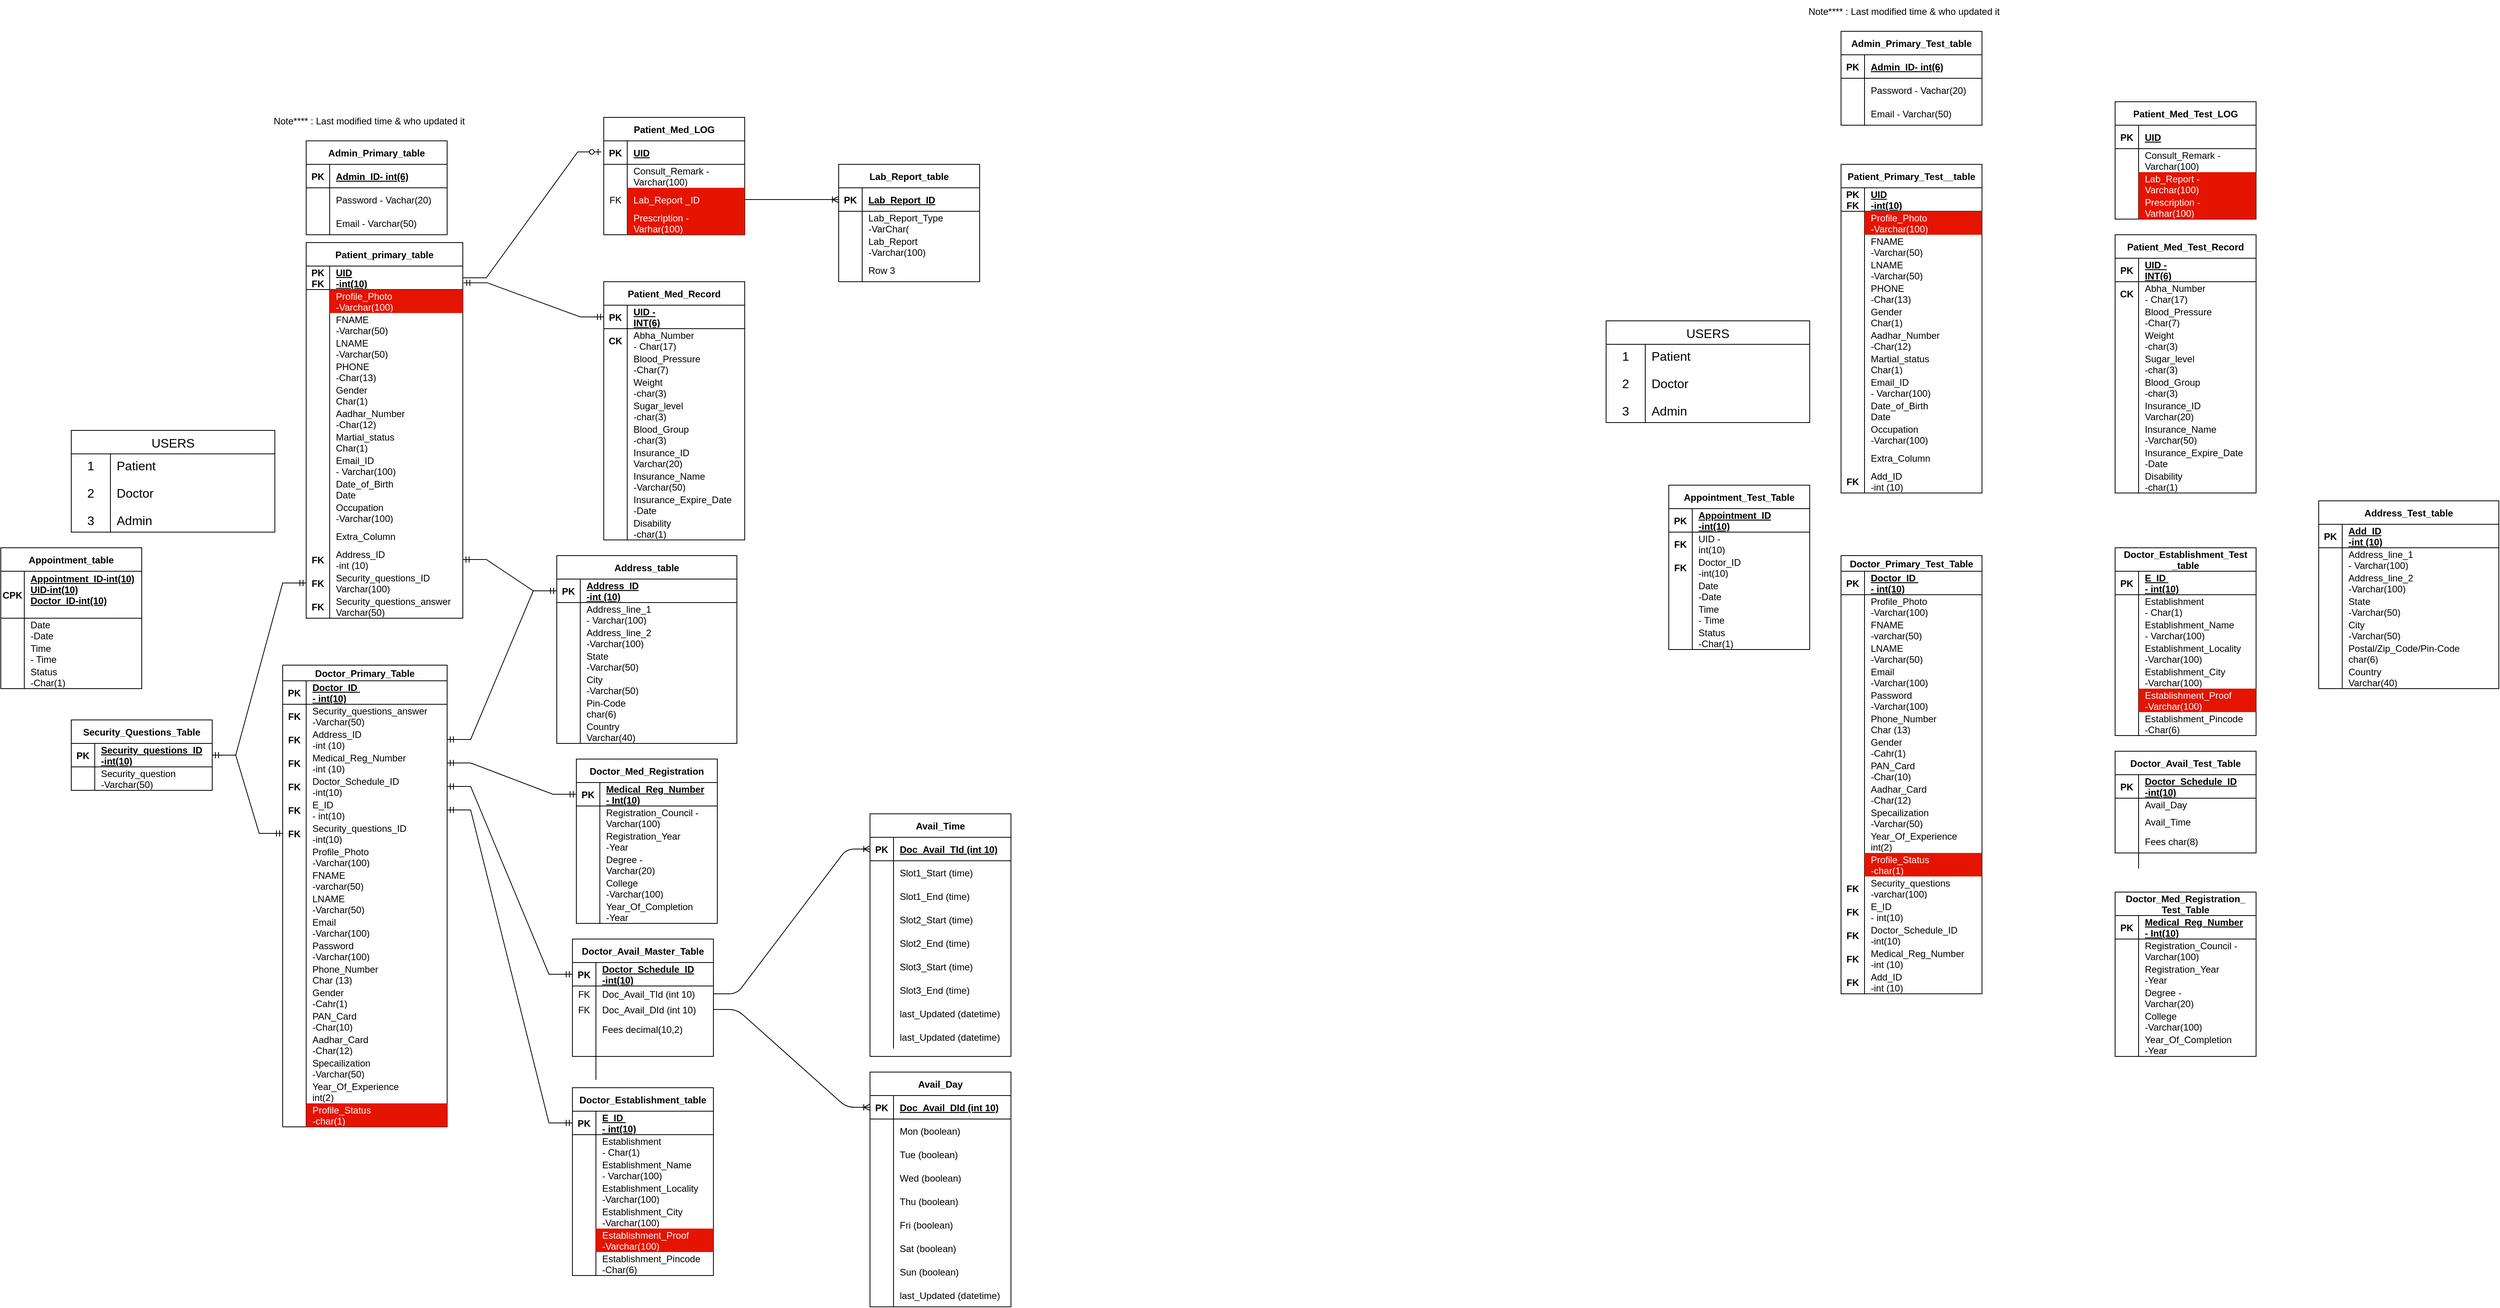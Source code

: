
<mxfile version="13.9.9" type="device"><diagram name="Page-1" id="c4acf3e9-155e-7222-9cf6-157b1a14988f"><mxGraphModel dx="423" dy="-1699" grid="1" gridSize="10" guides="1" tooltips="1" connect="1" arrows="1" fold="1" page="1" pageScale="1" pageWidth="850" pageHeight="1100" background="none" math="0" shadow="0"><root><mxCell id="0"/><mxCell id="1" parent="0"/><mxCell id="0uEsyKKopM0ZwBXPNI5d-97" value="USERS" style="shape=table;startSize=30;container=1;collapsible=0;childLayout=tableLayout;fixedRows=1;rowLines=0;fontStyle=0;strokeColor=default;fontSize=16;" parent="1" vertex="1"><mxGeometry x="360" y="3830" width="260" height="130" as="geometry"/></mxCell><mxCell id="0uEsyKKopM0ZwBXPNI5d-98" value="" style="shape=tableRow;horizontal=0;startSize=0;swimlaneHead=0;swimlaneBody=0;top=0;left=0;bottom=0;right=0;collapsible=0;dropTarget=0;fillColor=none;points=[[0,0.5],[1,0.5]];portConstraint=eastwest;strokeColor=inherit;fontSize=16;" parent="0uEsyKKopM0ZwBXPNI5d-97" vertex="1"><mxGeometry y="30" width="260" height="30" as="geometry"/></mxCell><mxCell id="0uEsyKKopM0ZwBXPNI5d-99" value="1" style="shape=partialRectangle;html=1;whiteSpace=wrap;connectable=0;fillColor=none;top=0;left=0;bottom=0;right=0;overflow=hidden;pointerEvents=1;strokeColor=inherit;fontSize=16;" parent="0uEsyKKopM0ZwBXPNI5d-98" vertex="1"><mxGeometry width="50" height="30" as="geometry"><mxRectangle width="50" height="30" as="alternateBounds"/></mxGeometry></mxCell><mxCell id="0uEsyKKopM0ZwBXPNI5d-100" value="Patient" style="shape=partialRectangle;html=1;whiteSpace=wrap;connectable=0;fillColor=none;top=0;left=0;bottom=0;right=0;align=left;spacingLeft=6;overflow=hidden;strokeColor=inherit;fontSize=16;" parent="0uEsyKKopM0ZwBXPNI5d-98" vertex="1"><mxGeometry x="50" width="210" height="30" as="geometry"><mxRectangle width="210" height="30" as="alternateBounds"/></mxGeometry></mxCell><mxCell id="0uEsyKKopM0ZwBXPNI5d-101" value="" style="shape=tableRow;horizontal=0;startSize=0;swimlaneHead=0;swimlaneBody=0;top=0;left=0;bottom=0;right=0;collapsible=0;dropTarget=0;fillColor=none;points=[[0,0.5],[1,0.5]];portConstraint=eastwest;strokeColor=inherit;fontSize=16;" parent="0uEsyKKopM0ZwBXPNI5d-97" vertex="1"><mxGeometry y="60" width="260" height="40" as="geometry"/></mxCell><mxCell id="0uEsyKKopM0ZwBXPNI5d-102" value="2" style="shape=partialRectangle;html=1;whiteSpace=wrap;connectable=0;fillColor=none;top=0;left=0;bottom=0;right=0;overflow=hidden;strokeColor=inherit;fontSize=16;" parent="0uEsyKKopM0ZwBXPNI5d-101" vertex="1"><mxGeometry width="50" height="40" as="geometry"><mxRectangle width="50" height="40" as="alternateBounds"/></mxGeometry></mxCell><mxCell id="0uEsyKKopM0ZwBXPNI5d-103" value="Doctor" style="shape=partialRectangle;html=1;whiteSpace=wrap;connectable=0;fillColor=none;top=0;left=0;bottom=0;right=0;align=left;spacingLeft=6;overflow=hidden;strokeColor=inherit;fontSize=16;" parent="0uEsyKKopM0ZwBXPNI5d-101" vertex="1"><mxGeometry x="50" width="210" height="40" as="geometry"><mxRectangle width="210" height="40" as="alternateBounds"/></mxGeometry></mxCell><mxCell id="0uEsyKKopM0ZwBXPNI5d-104" value="" style="shape=tableRow;horizontal=0;startSize=0;swimlaneHead=0;swimlaneBody=0;top=0;left=0;bottom=0;right=0;collapsible=0;dropTarget=0;fillColor=none;points=[[0,0.5],[1,0.5]];portConstraint=eastwest;strokeColor=inherit;fontSize=16;" parent="0uEsyKKopM0ZwBXPNI5d-97" vertex="1"><mxGeometry y="100" width="260" height="30" as="geometry"/></mxCell><mxCell id="0uEsyKKopM0ZwBXPNI5d-105" value="3" style="shape=partialRectangle;html=1;whiteSpace=wrap;connectable=0;fillColor=none;top=0;left=0;bottom=0;right=0;overflow=hidden;strokeColor=inherit;fontSize=16;" parent="0uEsyKKopM0ZwBXPNI5d-104" vertex="1"><mxGeometry width="50" height="30" as="geometry"><mxRectangle width="50" height="30" as="alternateBounds"/></mxGeometry></mxCell><mxCell id="0uEsyKKopM0ZwBXPNI5d-106" value="Admin" style="shape=partialRectangle;html=1;whiteSpace=wrap;connectable=0;fillColor=none;top=0;left=0;bottom=0;right=0;align=left;spacingLeft=6;overflow=hidden;strokeColor=inherit;fontSize=16;" parent="0uEsyKKopM0ZwBXPNI5d-104" vertex="1"><mxGeometry x="50" width="210" height="30" as="geometry"><mxRectangle width="210" height="30" as="alternateBounds"/></mxGeometry></mxCell><mxCell id="0uEsyKKopM0ZwBXPNI5d-107" value="Patient_primary_table" style="shape=table;startSize=30;container=1;collapsible=1;childLayout=tableLayout;fixedRows=1;rowLines=0;fontStyle=1;align=center;resizeLast=1;" parent="1" vertex="1"><mxGeometry x="660" y="3590" width="200" height="480" as="geometry"/></mxCell><mxCell id="0uEsyKKopM0ZwBXPNI5d-108" value="" style="shape=tableRow;horizontal=0;startSize=0;swimlaneHead=0;swimlaneBody=0;fillColor=none;collapsible=0;dropTarget=0;points=[[0,0.5],[1,0.5]];portConstraint=eastwest;top=0;left=0;right=0;bottom=1;" parent="0uEsyKKopM0ZwBXPNI5d-107" vertex="1"><mxGeometry y="30" width="200" height="30" as="geometry"/></mxCell><mxCell id="0uEsyKKopM0ZwBXPNI5d-109" value="PK&#10;FK" style="shape=partialRectangle;connectable=0;fillColor=none;top=0;left=0;bottom=0;right=0;fontStyle=1;overflow=hidden;" parent="0uEsyKKopM0ZwBXPNI5d-108" vertex="1"><mxGeometry width="30" height="30" as="geometry"><mxRectangle width="30" height="30" as="alternateBounds"/></mxGeometry></mxCell><mxCell id="0uEsyKKopM0ZwBXPNI5d-110" value="UID&#10;-int(10)" style="shape=partialRectangle;connectable=0;fillColor=none;top=0;left=0;bottom=0;right=0;align=left;spacingLeft=6;fontStyle=5;overflow=hidden;" parent="0uEsyKKopM0ZwBXPNI5d-108" vertex="1"><mxGeometry x="30" width="170" height="30" as="geometry"><mxRectangle width="170" height="30" as="alternateBounds"/></mxGeometry></mxCell><mxCell id="0uEsyKKopM0ZwBXPNI5d-111" value="" style="shape=tableRow;horizontal=0;startSize=0;swimlaneHead=0;swimlaneBody=0;fillColor=none;collapsible=0;dropTarget=0;points=[[0,0.5],[1,0.5]];portConstraint=eastwest;top=0;left=0;right=0;bottom=0;" parent="0uEsyKKopM0ZwBXPNI5d-107" vertex="1"><mxGeometry y="60" width="200" height="30" as="geometry"/></mxCell><mxCell id="0uEsyKKopM0ZwBXPNI5d-112" value="" style="shape=partialRectangle;connectable=0;fillColor=none;top=0;left=0;bottom=0;right=0;editable=1;overflow=hidden;" parent="0uEsyKKopM0ZwBXPNI5d-111" vertex="1"><mxGeometry width="30" height="30" as="geometry"><mxRectangle width="30" height="30" as="alternateBounds"/></mxGeometry></mxCell><mxCell id="0uEsyKKopM0ZwBXPNI5d-113" value="Profile_Photo&#10;-Varchar(100)" style="shape=partialRectangle;connectable=0;fillColor=#e51400;top=0;left=0;bottom=0;right=0;align=left;spacingLeft=6;overflow=hidden;strokeColor=#B20000;fontColor=#ffffff;" parent="0uEsyKKopM0ZwBXPNI5d-111" vertex="1"><mxGeometry x="30" width="170" height="30" as="geometry"><mxRectangle width="170" height="30" as="alternateBounds"/></mxGeometry></mxCell><mxCell id="0uEsyKKopM0ZwBXPNI5d-114" value="" style="shape=tableRow;horizontal=0;startSize=0;swimlaneHead=0;swimlaneBody=0;fillColor=none;collapsible=0;dropTarget=0;points=[[0,0.5],[1,0.5]];portConstraint=eastwest;top=0;left=0;right=0;bottom=0;" parent="0uEsyKKopM0ZwBXPNI5d-107" vertex="1"><mxGeometry y="90" width="200" height="30" as="geometry"/></mxCell><mxCell id="0uEsyKKopM0ZwBXPNI5d-115" value="" style="shape=partialRectangle;connectable=0;fillColor=none;top=0;left=0;bottom=0;right=0;editable=1;overflow=hidden;" parent="0uEsyKKopM0ZwBXPNI5d-114" vertex="1"><mxGeometry width="30" height="30" as="geometry"><mxRectangle width="30" height="30" as="alternateBounds"/></mxGeometry></mxCell><mxCell id="0uEsyKKopM0ZwBXPNI5d-116" value="FNAME&#10;-Varchar(50)" style="shape=partialRectangle;connectable=0;fillColor=none;top=0;left=0;bottom=0;right=0;align=left;spacingLeft=6;overflow=hidden;" parent="0uEsyKKopM0ZwBXPNI5d-114" vertex="1"><mxGeometry x="30" width="170" height="30" as="geometry"><mxRectangle width="170" height="30" as="alternateBounds"/></mxGeometry></mxCell><mxCell id="0uEsyKKopM0ZwBXPNI5d-117" value="" style="shape=tableRow;horizontal=0;startSize=0;swimlaneHead=0;swimlaneBody=0;fillColor=none;collapsible=0;dropTarget=0;points=[[0,0.5],[1,0.5]];portConstraint=eastwest;top=0;left=0;right=0;bottom=0;" parent="0uEsyKKopM0ZwBXPNI5d-107" vertex="1"><mxGeometry y="120" width="200" height="30" as="geometry"/></mxCell><mxCell id="0uEsyKKopM0ZwBXPNI5d-118" value="" style="shape=partialRectangle;connectable=0;fillColor=none;top=0;left=0;bottom=0;right=0;editable=1;overflow=hidden;" parent="0uEsyKKopM0ZwBXPNI5d-117" vertex="1"><mxGeometry width="30" height="30" as="geometry"><mxRectangle width="30" height="30" as="alternateBounds"/></mxGeometry></mxCell><mxCell id="0uEsyKKopM0ZwBXPNI5d-119" value="LNAME&#10;-Varchar(50)" style="shape=partialRectangle;connectable=0;fillColor=none;top=0;left=0;bottom=0;right=0;align=left;spacingLeft=6;overflow=hidden;" parent="0uEsyKKopM0ZwBXPNI5d-117" vertex="1"><mxGeometry x="30" width="170" height="30" as="geometry"><mxRectangle width="170" height="30" as="alternateBounds"/></mxGeometry></mxCell><mxCell id="0uEsyKKopM0ZwBXPNI5d-120" value="" style="shape=tableRow;horizontal=0;startSize=0;swimlaneHead=0;swimlaneBody=0;fillColor=none;collapsible=0;dropTarget=0;points=[[0,0.5],[1,0.5]];portConstraint=eastwest;top=0;left=0;right=0;bottom=0;" parent="0uEsyKKopM0ZwBXPNI5d-107" vertex="1"><mxGeometry y="150" width="200" height="30" as="geometry"/></mxCell><mxCell id="0uEsyKKopM0ZwBXPNI5d-121" value="" style="shape=partialRectangle;connectable=0;fillColor=none;top=0;left=0;bottom=0;right=0;editable=1;overflow=hidden;" parent="0uEsyKKopM0ZwBXPNI5d-120" vertex="1"><mxGeometry width="30" height="30" as="geometry"><mxRectangle width="30" height="30" as="alternateBounds"/></mxGeometry></mxCell><mxCell id="0uEsyKKopM0ZwBXPNI5d-122" value="PHONE&#10;-Char(13)" style="shape=partialRectangle;connectable=0;fillColor=none;top=0;left=0;bottom=0;right=0;align=left;spacingLeft=6;overflow=hidden;" parent="0uEsyKKopM0ZwBXPNI5d-120" vertex="1"><mxGeometry x="30" width="170" height="30" as="geometry"><mxRectangle width="170" height="30" as="alternateBounds"/></mxGeometry></mxCell><mxCell id="0uEsyKKopM0ZwBXPNI5d-123" value="" style="shape=tableRow;horizontal=0;startSize=0;swimlaneHead=0;swimlaneBody=0;fillColor=none;collapsible=0;dropTarget=0;points=[[0,0.5],[1,0.5]];portConstraint=eastwest;top=0;left=0;right=0;bottom=0;" parent="0uEsyKKopM0ZwBXPNI5d-107" vertex="1"><mxGeometry y="180" width="200" height="30" as="geometry"/></mxCell><mxCell id="0uEsyKKopM0ZwBXPNI5d-124" value="" style="shape=partialRectangle;connectable=0;fillColor=none;top=0;left=0;bottom=0;right=0;editable=1;overflow=hidden;" parent="0uEsyKKopM0ZwBXPNI5d-123" vertex="1"><mxGeometry width="30" height="30" as="geometry"><mxRectangle width="30" height="30" as="alternateBounds"/></mxGeometry></mxCell><mxCell id="0uEsyKKopM0ZwBXPNI5d-125" value="Gender&#10;Char(1)" style="shape=partialRectangle;connectable=0;fillColor=none;top=0;left=0;bottom=0;right=0;align=left;spacingLeft=6;overflow=hidden;" parent="0uEsyKKopM0ZwBXPNI5d-123" vertex="1"><mxGeometry x="30" width="170" height="30" as="geometry"><mxRectangle width="170" height="30" as="alternateBounds"/></mxGeometry></mxCell><mxCell id="0uEsyKKopM0ZwBXPNI5d-126" value="" style="shape=tableRow;horizontal=0;startSize=0;swimlaneHead=0;swimlaneBody=0;fillColor=none;collapsible=0;dropTarget=0;points=[[0,0.5],[1,0.5]];portConstraint=eastwest;top=0;left=0;right=0;bottom=0;" parent="0uEsyKKopM0ZwBXPNI5d-107" vertex="1"><mxGeometry y="210" width="200" height="30" as="geometry"/></mxCell><mxCell id="0uEsyKKopM0ZwBXPNI5d-127" value="" style="shape=partialRectangle;connectable=0;fillColor=none;top=0;left=0;bottom=0;right=0;editable=1;overflow=hidden;" parent="0uEsyKKopM0ZwBXPNI5d-126" vertex="1"><mxGeometry width="30" height="30" as="geometry"><mxRectangle width="30" height="30" as="alternateBounds"/></mxGeometry></mxCell><mxCell id="0uEsyKKopM0ZwBXPNI5d-128" value="Aadhar_Number&#10;-Char(12)" style="shape=partialRectangle;connectable=0;fillColor=none;top=0;left=0;bottom=0;right=0;align=left;spacingLeft=6;overflow=hidden;" parent="0uEsyKKopM0ZwBXPNI5d-126" vertex="1"><mxGeometry x="30" width="170" height="30" as="geometry"><mxRectangle width="170" height="30" as="alternateBounds"/></mxGeometry></mxCell><mxCell id="0uEsyKKopM0ZwBXPNI5d-129" value="" style="shape=tableRow;horizontal=0;startSize=0;swimlaneHead=0;swimlaneBody=0;fillColor=none;collapsible=0;dropTarget=0;points=[[0,0.5],[1,0.5]];portConstraint=eastwest;top=0;left=0;right=0;bottom=0;" parent="0uEsyKKopM0ZwBXPNI5d-107" vertex="1"><mxGeometry y="240" width="200" height="30" as="geometry"/></mxCell><mxCell id="0uEsyKKopM0ZwBXPNI5d-130" value="" style="shape=partialRectangle;connectable=0;fillColor=none;top=0;left=0;bottom=0;right=0;editable=1;overflow=hidden;" parent="0uEsyKKopM0ZwBXPNI5d-129" vertex="1"><mxGeometry width="30" height="30" as="geometry"><mxRectangle width="30" height="30" as="alternateBounds"/></mxGeometry></mxCell><mxCell id="0uEsyKKopM0ZwBXPNI5d-131" value="Martial_status&#10;Char(1)" style="shape=partialRectangle;connectable=0;fillColor=none;top=0;left=0;bottom=0;right=0;align=left;spacingLeft=6;overflow=hidden;" parent="0uEsyKKopM0ZwBXPNI5d-129" vertex="1"><mxGeometry x="30" width="170" height="30" as="geometry"><mxRectangle width="170" height="30" as="alternateBounds"/></mxGeometry></mxCell><mxCell id="0uEsyKKopM0ZwBXPNI5d-132" value="" style="shape=tableRow;horizontal=0;startSize=0;swimlaneHead=0;swimlaneBody=0;fillColor=none;collapsible=0;dropTarget=0;points=[[0,0.5],[1,0.5]];portConstraint=eastwest;top=0;left=0;right=0;bottom=0;" parent="0uEsyKKopM0ZwBXPNI5d-107" vertex="1"><mxGeometry y="270" width="200" height="30" as="geometry"/></mxCell><mxCell id="0uEsyKKopM0ZwBXPNI5d-133" value="" style="shape=partialRectangle;connectable=0;fillColor=none;top=0;left=0;bottom=0;right=0;editable=1;overflow=hidden;" parent="0uEsyKKopM0ZwBXPNI5d-132" vertex="1"><mxGeometry width="30" height="30" as="geometry"><mxRectangle width="30" height="30" as="alternateBounds"/></mxGeometry></mxCell><mxCell id="0uEsyKKopM0ZwBXPNI5d-134" value="Email_ID&#10;- Varchar(100)" style="shape=partialRectangle;connectable=0;fillColor=none;top=0;left=0;bottom=0;right=0;align=left;spacingLeft=6;overflow=hidden;" parent="0uEsyKKopM0ZwBXPNI5d-132" vertex="1"><mxGeometry x="30" width="170" height="30" as="geometry"><mxRectangle width="170" height="30" as="alternateBounds"/></mxGeometry></mxCell><mxCell id="0uEsyKKopM0ZwBXPNI5d-135" value="" style="shape=tableRow;horizontal=0;startSize=0;swimlaneHead=0;swimlaneBody=0;fillColor=none;collapsible=0;dropTarget=0;points=[[0,0.5],[1,0.5]];portConstraint=eastwest;top=0;left=0;right=0;bottom=0;" parent="0uEsyKKopM0ZwBXPNI5d-107" vertex="1"><mxGeometry y="300" width="200" height="30" as="geometry"/></mxCell><mxCell id="0uEsyKKopM0ZwBXPNI5d-136" value="" style="shape=partialRectangle;connectable=0;fillColor=none;top=0;left=0;bottom=0;right=0;editable=1;overflow=hidden;" parent="0uEsyKKopM0ZwBXPNI5d-135" vertex="1"><mxGeometry width="30" height="30" as="geometry"><mxRectangle width="30" height="30" as="alternateBounds"/></mxGeometry></mxCell><mxCell id="0uEsyKKopM0ZwBXPNI5d-137" value="Date_of_Birth&#10;Date" style="shape=partialRectangle;connectable=0;fillColor=none;top=0;left=0;bottom=0;right=0;align=left;spacingLeft=6;overflow=hidden;" parent="0uEsyKKopM0ZwBXPNI5d-135" vertex="1"><mxGeometry x="30" width="170" height="30" as="geometry"><mxRectangle width="170" height="30" as="alternateBounds"/></mxGeometry></mxCell><mxCell id="0uEsyKKopM0ZwBXPNI5d-138" value="" style="shape=tableRow;horizontal=0;startSize=0;swimlaneHead=0;swimlaneBody=0;fillColor=none;collapsible=0;dropTarget=0;points=[[0,0.5],[1,0.5]];portConstraint=eastwest;top=0;left=0;right=0;bottom=0;" parent="0uEsyKKopM0ZwBXPNI5d-107" vertex="1"><mxGeometry y="330" width="200" height="30" as="geometry"/></mxCell><mxCell id="0uEsyKKopM0ZwBXPNI5d-139" value="" style="shape=partialRectangle;connectable=0;fillColor=none;top=0;left=0;bottom=0;right=0;editable=1;overflow=hidden;" parent="0uEsyKKopM0ZwBXPNI5d-138" vertex="1"><mxGeometry width="30" height="30" as="geometry"><mxRectangle width="30" height="30" as="alternateBounds"/></mxGeometry></mxCell><mxCell id="0uEsyKKopM0ZwBXPNI5d-140" value="Occupation&#10;-Varchar(100)" style="shape=partialRectangle;connectable=0;fillColor=none;top=0;left=0;bottom=0;right=0;align=left;spacingLeft=6;overflow=hidden;" parent="0uEsyKKopM0ZwBXPNI5d-138" vertex="1"><mxGeometry x="30" width="170" height="30" as="geometry"><mxRectangle width="170" height="30" as="alternateBounds"/></mxGeometry></mxCell><mxCell id="0uEsyKKopM0ZwBXPNI5d-141" value="" style="shape=tableRow;horizontal=0;startSize=0;swimlaneHead=0;swimlaneBody=0;fillColor=none;collapsible=0;dropTarget=0;points=[[0,0.5],[1,0.5]];portConstraint=eastwest;top=0;left=0;right=0;bottom=0;" parent="0uEsyKKopM0ZwBXPNI5d-107" vertex="1"><mxGeometry y="360" width="200" height="30" as="geometry"/></mxCell><mxCell id="0uEsyKKopM0ZwBXPNI5d-142" value="" style="shape=partialRectangle;connectable=0;fillColor=none;top=0;left=0;bottom=0;right=0;editable=1;overflow=hidden;" parent="0uEsyKKopM0ZwBXPNI5d-141" vertex="1"><mxGeometry width="30" height="30" as="geometry"><mxRectangle width="30" height="30" as="alternateBounds"/></mxGeometry></mxCell><mxCell id="0uEsyKKopM0ZwBXPNI5d-143" value="Extra_Column" style="shape=partialRectangle;connectable=0;fillColor=none;top=0;left=0;bottom=0;right=0;align=left;spacingLeft=6;overflow=hidden;" parent="0uEsyKKopM0ZwBXPNI5d-141" vertex="1"><mxGeometry x="30" width="170" height="30" as="geometry"><mxRectangle width="170" height="30" as="alternateBounds"/></mxGeometry></mxCell><mxCell id="0uEsyKKopM0ZwBXPNI5d-144" value="" style="shape=tableRow;horizontal=0;startSize=0;swimlaneHead=0;swimlaneBody=0;fillColor=none;collapsible=0;dropTarget=0;points=[[0,0.5],[1,0.5]];portConstraint=eastwest;top=0;left=0;right=0;bottom=0;" parent="0uEsyKKopM0ZwBXPNI5d-107" vertex="1"><mxGeometry y="390" width="200" height="30" as="geometry"/></mxCell><mxCell id="0uEsyKKopM0ZwBXPNI5d-145" value="FK" style="shape=partialRectangle;connectable=0;fillColor=none;top=0;left=0;bottom=0;right=0;editable=1;overflow=hidden;fontStyle=1" parent="0uEsyKKopM0ZwBXPNI5d-144" vertex="1"><mxGeometry width="30" height="30" as="geometry"><mxRectangle width="30" height="30" as="alternateBounds"/></mxGeometry></mxCell><mxCell id="0uEsyKKopM0ZwBXPNI5d-146" value="Address_ID&#10;-int (10)" style="shape=partialRectangle;connectable=0;fillColor=none;top=0;left=0;bottom=0;right=0;align=left;spacingLeft=6;overflow=hidden;" parent="0uEsyKKopM0ZwBXPNI5d-144" vertex="1"><mxGeometry x="30" width="170" height="30" as="geometry"><mxRectangle width="170" height="30" as="alternateBounds"/></mxGeometry></mxCell><mxCell id="BsUUIobNhglbbdE7VLP_-14" value="" style="shape=tableRow;horizontal=0;startSize=0;swimlaneHead=0;swimlaneBody=0;fillColor=none;collapsible=0;dropTarget=0;points=[[0,0.5],[1,0.5]];portConstraint=eastwest;top=0;left=0;right=0;bottom=0;" parent="0uEsyKKopM0ZwBXPNI5d-107" vertex="1"><mxGeometry y="420" width="200" height="30" as="geometry"/></mxCell><mxCell id="BsUUIobNhglbbdE7VLP_-15" value="FK" style="shape=partialRectangle;connectable=0;fillColor=none;top=0;left=0;bottom=0;right=0;editable=1;overflow=hidden;fontStyle=1" parent="BsUUIobNhglbbdE7VLP_-14" vertex="1"><mxGeometry width="30" height="30" as="geometry"><mxRectangle width="30" height="30" as="alternateBounds"/></mxGeometry></mxCell><mxCell id="BsUUIobNhglbbdE7VLP_-16" value="Security_questions_ID&#10;Varchar(100)" style="shape=partialRectangle;connectable=0;fillColor=none;top=0;left=0;bottom=0;right=0;align=left;spacingLeft=6;overflow=hidden;" parent="BsUUIobNhglbbdE7VLP_-14" vertex="1"><mxGeometry x="30" width="170" height="30" as="geometry"><mxRectangle width="170" height="30" as="alternateBounds"/></mxGeometry></mxCell><mxCell id="BsUUIobNhglbbdE7VLP_-25" value="" style="shape=tableRow;horizontal=0;startSize=0;swimlaneHead=0;swimlaneBody=0;fillColor=none;collapsible=0;dropTarget=0;points=[[0,0.5],[1,0.5]];portConstraint=eastwest;top=0;left=0;right=0;bottom=0;" parent="0uEsyKKopM0ZwBXPNI5d-107" vertex="1"><mxGeometry y="450" width="200" height="30" as="geometry"/></mxCell><mxCell id="BsUUIobNhglbbdE7VLP_-26" value="FK" style="shape=partialRectangle;connectable=0;fillColor=none;top=0;left=0;bottom=0;right=0;editable=1;overflow=hidden;fontStyle=1" parent="BsUUIobNhglbbdE7VLP_-25" vertex="1"><mxGeometry width="30" height="30" as="geometry"><mxRectangle width="30" height="30" as="alternateBounds"/></mxGeometry></mxCell><mxCell id="BsUUIobNhglbbdE7VLP_-27" value="Security_questions_answer&#10;Varchar(50)" style="shape=partialRectangle;connectable=0;fillColor=none;top=0;left=0;bottom=0;right=0;align=left;spacingLeft=6;overflow=hidden;" parent="BsUUIobNhglbbdE7VLP_-25" vertex="1"><mxGeometry x="30" width="170" height="30" as="geometry"><mxRectangle width="170" height="30" as="alternateBounds"/></mxGeometry></mxCell><mxCell id="0uEsyKKopM0ZwBXPNI5d-147" style="edgeStyle=orthogonalEdgeStyle;rounded=0;orthogonalLoop=1;jettySize=auto;html=1;entryX=0;entryY=0.5;entryDx=0;entryDy=0;" parent="1" edge="1"><mxGeometry relative="1" as="geometry"><mxPoint x="570" y="3735.04" as="sourcePoint"/><mxPoint x="570" y="3735" as="targetPoint"/></mxGeometry></mxCell><mxCell id="0uEsyKKopM0ZwBXPNI5d-148" value="Doctor_Primary_Table" style="shape=table;startSize=20;container=1;collapsible=1;childLayout=tableLayout;fixedRows=1;rowLines=0;fontStyle=1;align=center;resizeLast=1;" parent="1" vertex="1"><mxGeometry x="630" y="4130" width="210" height="590" as="geometry"/></mxCell><mxCell id="0uEsyKKopM0ZwBXPNI5d-149" value="" style="shape=tableRow;horizontal=0;startSize=0;swimlaneHead=0;swimlaneBody=0;fillColor=none;collapsible=0;dropTarget=0;points=[[0,0.5],[1,0.5]];portConstraint=eastwest;top=0;left=0;right=0;bottom=1;" parent="0uEsyKKopM0ZwBXPNI5d-148" vertex="1"><mxGeometry y="20" width="210" height="30" as="geometry"/></mxCell><mxCell id="0uEsyKKopM0ZwBXPNI5d-150" value="PK" style="shape=partialRectangle;connectable=0;fillColor=none;top=0;left=0;bottom=0;right=0;fontStyle=1;overflow=hidden;" parent="0uEsyKKopM0ZwBXPNI5d-149" vertex="1"><mxGeometry width="30" height="30" as="geometry"><mxRectangle width="30" height="30" as="alternateBounds"/></mxGeometry></mxCell><mxCell id="0uEsyKKopM0ZwBXPNI5d-151" value="Doctor_ID &#10;- int(10)" style="shape=partialRectangle;connectable=0;fillColor=none;top=0;left=0;bottom=0;right=0;align=left;spacingLeft=6;fontStyle=5;overflow=hidden;" parent="0uEsyKKopM0ZwBXPNI5d-149" vertex="1"><mxGeometry x="30" width="180" height="30" as="geometry"><mxRectangle width="180" height="30" as="alternateBounds"/></mxGeometry></mxCell><mxCell id="BsUUIobNhglbbdE7VLP_-17" value="" style="shape=tableRow;horizontal=0;startSize=0;swimlaneHead=0;swimlaneBody=0;fillColor=none;collapsible=0;dropTarget=0;points=[[0,0.5],[1,0.5]];portConstraint=eastwest;top=0;left=0;right=0;bottom=0;" parent="0uEsyKKopM0ZwBXPNI5d-148" vertex="1"><mxGeometry y="50" width="210" height="30" as="geometry"/></mxCell><mxCell id="BsUUIobNhglbbdE7VLP_-18" value="FK" style="shape=partialRectangle;connectable=0;fillColor=none;top=0;left=0;bottom=0;right=0;editable=1;overflow=hidden;fontStyle=1" parent="BsUUIobNhglbbdE7VLP_-17" vertex="1"><mxGeometry width="30" height="30" as="geometry"><mxRectangle width="30" height="30" as="alternateBounds"/></mxGeometry></mxCell><mxCell id="BsUUIobNhglbbdE7VLP_-19" value="Security_questions_answer&#10;-Varchar(50)" style="shape=partialRectangle;connectable=0;fillColor=none;top=0;left=0;bottom=0;right=0;align=left;spacingLeft=6;overflow=hidden;" parent="BsUUIobNhglbbdE7VLP_-17" vertex="1"><mxGeometry x="30" width="180" height="30" as="geometry"><mxRectangle width="180" height="30" as="alternateBounds"/></mxGeometry></mxCell><mxCell id="0uEsyKKopM0ZwBXPNI5d-200" value="" style="shape=tableRow;horizontal=0;startSize=0;swimlaneHead=0;swimlaneBody=0;fillColor=none;collapsible=0;dropTarget=0;points=[[0,0.5],[1,0.5]];portConstraint=eastwest;top=0;left=0;right=0;bottom=0;" parent="0uEsyKKopM0ZwBXPNI5d-148" vertex="1"><mxGeometry y="80" width="210" height="30" as="geometry"/></mxCell><mxCell id="0uEsyKKopM0ZwBXPNI5d-201" value="FK" style="shape=partialRectangle;connectable=0;fillColor=none;top=0;left=0;bottom=0;right=0;editable=1;overflow=hidden;fontStyle=1" parent="0uEsyKKopM0ZwBXPNI5d-200" vertex="1"><mxGeometry width="30" height="30" as="geometry"><mxRectangle width="30" height="30" as="alternateBounds"/></mxGeometry></mxCell><mxCell id="0uEsyKKopM0ZwBXPNI5d-202" value="Address_ID&#10;-int (10)" style="shape=partialRectangle;connectable=0;fillColor=none;top=0;left=0;bottom=0;right=0;align=left;spacingLeft=6;overflow=hidden;" parent="0uEsyKKopM0ZwBXPNI5d-200" vertex="1"><mxGeometry x="30" width="180" height="30" as="geometry"><mxRectangle width="180" height="30" as="alternateBounds"/></mxGeometry></mxCell><mxCell id="0uEsyKKopM0ZwBXPNI5d-197" value="" style="shape=tableRow;horizontal=0;startSize=0;swimlaneHead=0;swimlaneBody=0;fillColor=none;collapsible=0;dropTarget=0;points=[[0,0.5],[1,0.5]];portConstraint=eastwest;top=0;left=0;right=0;bottom=0;" parent="0uEsyKKopM0ZwBXPNI5d-148" vertex="1"><mxGeometry y="110" width="210" height="30" as="geometry"/></mxCell><mxCell id="0uEsyKKopM0ZwBXPNI5d-198" value="FK" style="shape=partialRectangle;connectable=0;fillColor=none;top=0;left=0;bottom=0;right=0;editable=1;overflow=hidden;fontStyle=1" parent="0uEsyKKopM0ZwBXPNI5d-197" vertex="1"><mxGeometry width="30" height="30" as="geometry"><mxRectangle width="30" height="30" as="alternateBounds"/></mxGeometry></mxCell><mxCell id="0uEsyKKopM0ZwBXPNI5d-199" value="Medical_Reg_Number&#10;-int (10)" style="shape=partialRectangle;connectable=0;fillColor=none;top=0;left=0;bottom=0;right=0;align=left;spacingLeft=6;overflow=hidden;" parent="0uEsyKKopM0ZwBXPNI5d-197" vertex="1"><mxGeometry x="30" width="180" height="30" as="geometry"><mxRectangle width="180" height="30" as="alternateBounds"/></mxGeometry></mxCell><mxCell id="0uEsyKKopM0ZwBXPNI5d-194" value="" style="shape=tableRow;horizontal=0;startSize=0;swimlaneHead=0;swimlaneBody=0;fillColor=none;collapsible=0;dropTarget=0;points=[[0,0.5],[1,0.5]];portConstraint=eastwest;top=0;left=0;right=0;bottom=0;" parent="0uEsyKKopM0ZwBXPNI5d-148" vertex="1"><mxGeometry y="140" width="210" height="30" as="geometry"/></mxCell><mxCell id="0uEsyKKopM0ZwBXPNI5d-195" value="FK" style="shape=partialRectangle;connectable=0;fillColor=none;top=0;left=0;bottom=0;right=0;editable=1;overflow=hidden;fontStyle=1" parent="0uEsyKKopM0ZwBXPNI5d-194" vertex="1"><mxGeometry width="30" height="30" as="geometry"><mxRectangle width="30" height="30" as="alternateBounds"/></mxGeometry></mxCell><mxCell id="0uEsyKKopM0ZwBXPNI5d-196" value="Doctor_Schedule_ID&#10;-int(10)" style="shape=partialRectangle;connectable=0;fillColor=none;top=0;left=0;bottom=0;right=0;align=left;spacingLeft=6;overflow=hidden;" parent="0uEsyKKopM0ZwBXPNI5d-194" vertex="1"><mxGeometry x="30" width="180" height="30" as="geometry"><mxRectangle width="180" height="30" as="alternateBounds"/></mxGeometry></mxCell><mxCell id="0uEsyKKopM0ZwBXPNI5d-191" value="" style="shape=tableRow;horizontal=0;startSize=0;swimlaneHead=0;swimlaneBody=0;fillColor=none;collapsible=0;dropTarget=0;points=[[0,0.5],[1,0.5]];portConstraint=eastwest;top=0;left=0;right=0;bottom=0;" parent="0uEsyKKopM0ZwBXPNI5d-148" vertex="1"><mxGeometry y="170" width="210" height="30" as="geometry"/></mxCell><mxCell id="0uEsyKKopM0ZwBXPNI5d-192" value="FK" style="shape=partialRectangle;connectable=0;fillColor=none;top=0;left=0;bottom=0;right=0;editable=1;overflow=hidden;fontStyle=1" parent="0uEsyKKopM0ZwBXPNI5d-191" vertex="1"><mxGeometry width="30" height="30" as="geometry"><mxRectangle width="30" height="30" as="alternateBounds"/></mxGeometry></mxCell><mxCell id="0uEsyKKopM0ZwBXPNI5d-193" value="E_ID &#10;- int(10)" style="shape=partialRectangle;connectable=0;fillColor=none;top=0;left=0;bottom=0;right=0;align=left;spacingLeft=6;overflow=hidden;" parent="0uEsyKKopM0ZwBXPNI5d-191" vertex="1"><mxGeometry x="30" width="180" height="30" as="geometry"><mxRectangle width="180" height="30" as="alternateBounds"/></mxGeometry></mxCell><mxCell id="0uEsyKKopM0ZwBXPNI5d-188" value="" style="shape=tableRow;horizontal=0;startSize=0;swimlaneHead=0;swimlaneBody=0;fillColor=none;collapsible=0;dropTarget=0;points=[[0,0.5],[1,0.5]];portConstraint=eastwest;top=0;left=0;right=0;bottom=0;" parent="0uEsyKKopM0ZwBXPNI5d-148" vertex="1"><mxGeometry y="200" width="210" height="30" as="geometry"/></mxCell><mxCell id="0uEsyKKopM0ZwBXPNI5d-189" value="FK" style="shape=partialRectangle;connectable=0;fillColor=none;top=0;left=0;bottom=0;right=0;editable=1;overflow=hidden;fontStyle=1" parent="0uEsyKKopM0ZwBXPNI5d-188" vertex="1"><mxGeometry width="30" height="30" as="geometry"><mxRectangle width="30" height="30" as="alternateBounds"/></mxGeometry></mxCell><mxCell id="0uEsyKKopM0ZwBXPNI5d-190" value="Security_questions_ID&#10;-int(10)" style="shape=partialRectangle;connectable=0;fillColor=none;top=0;left=0;bottom=0;right=0;align=left;spacingLeft=6;overflow=hidden;" parent="0uEsyKKopM0ZwBXPNI5d-188" vertex="1"><mxGeometry x="30" width="180" height="30" as="geometry"><mxRectangle width="180" height="30" as="alternateBounds"/></mxGeometry></mxCell><mxCell id="0uEsyKKopM0ZwBXPNI5d-152" value="" style="shape=tableRow;horizontal=0;startSize=0;swimlaneHead=0;swimlaneBody=0;fillColor=none;collapsible=0;dropTarget=0;points=[[0,0.5],[1,0.5]];portConstraint=eastwest;top=0;left=0;right=0;bottom=0;" parent="0uEsyKKopM0ZwBXPNI5d-148" vertex="1"><mxGeometry y="230" width="210" height="30" as="geometry"/></mxCell><mxCell id="0uEsyKKopM0ZwBXPNI5d-153" value="" style="shape=partialRectangle;connectable=0;fillColor=none;top=0;left=0;bottom=0;right=0;editable=1;overflow=hidden;" parent="0uEsyKKopM0ZwBXPNI5d-152" vertex="1"><mxGeometry width="30" height="30" as="geometry"><mxRectangle width="30" height="30" as="alternateBounds"/></mxGeometry></mxCell><mxCell id="0uEsyKKopM0ZwBXPNI5d-154" value="Profile_Photo&#10;-Varchar(100)" style="shape=partialRectangle;connectable=0;fillColor=none;top=0;left=0;bottom=0;right=0;align=left;spacingLeft=6;overflow=hidden;" parent="0uEsyKKopM0ZwBXPNI5d-152" vertex="1"><mxGeometry x="30" width="180" height="30" as="geometry"><mxRectangle width="180" height="30" as="alternateBounds"/></mxGeometry></mxCell><mxCell id="0uEsyKKopM0ZwBXPNI5d-155" value="" style="shape=tableRow;horizontal=0;startSize=0;swimlaneHead=0;swimlaneBody=0;fillColor=none;collapsible=0;dropTarget=0;points=[[0,0.5],[1,0.5]];portConstraint=eastwest;top=0;left=0;right=0;bottom=0;" parent="0uEsyKKopM0ZwBXPNI5d-148" vertex="1"><mxGeometry y="260" width="210" height="30" as="geometry"/></mxCell><mxCell id="0uEsyKKopM0ZwBXPNI5d-156" value="" style="shape=partialRectangle;connectable=0;fillColor=none;top=0;left=0;bottom=0;right=0;editable=1;overflow=hidden;" parent="0uEsyKKopM0ZwBXPNI5d-155" vertex="1"><mxGeometry width="30" height="30" as="geometry"><mxRectangle width="30" height="30" as="alternateBounds"/></mxGeometry></mxCell><mxCell id="0uEsyKKopM0ZwBXPNI5d-157" value="FNAME&#10;-varchar(50)" style="shape=partialRectangle;connectable=0;fillColor=none;top=0;left=0;bottom=0;right=0;align=left;spacingLeft=6;overflow=hidden;" parent="0uEsyKKopM0ZwBXPNI5d-155" vertex="1"><mxGeometry x="30" width="180" height="30" as="geometry"><mxRectangle width="180" height="30" as="alternateBounds"/></mxGeometry></mxCell><mxCell id="0uEsyKKopM0ZwBXPNI5d-158" value="" style="shape=tableRow;horizontal=0;startSize=0;swimlaneHead=0;swimlaneBody=0;fillColor=none;collapsible=0;dropTarget=0;points=[[0,0.5],[1,0.5]];portConstraint=eastwest;top=0;left=0;right=0;bottom=0;" parent="0uEsyKKopM0ZwBXPNI5d-148" vertex="1"><mxGeometry y="290" width="210" height="30" as="geometry"/></mxCell><mxCell id="0uEsyKKopM0ZwBXPNI5d-159" value="" style="shape=partialRectangle;connectable=0;fillColor=none;top=0;left=0;bottom=0;right=0;editable=1;overflow=hidden;" parent="0uEsyKKopM0ZwBXPNI5d-158" vertex="1"><mxGeometry width="30" height="30" as="geometry"><mxRectangle width="30" height="30" as="alternateBounds"/></mxGeometry></mxCell><mxCell id="0uEsyKKopM0ZwBXPNI5d-160" value="LNAME&#10;-Varchar(50)" style="shape=partialRectangle;connectable=0;fillColor=none;top=0;left=0;bottom=0;right=0;align=left;spacingLeft=6;overflow=hidden;" parent="0uEsyKKopM0ZwBXPNI5d-158" vertex="1"><mxGeometry x="30" width="180" height="30" as="geometry"><mxRectangle width="180" height="30" as="alternateBounds"/></mxGeometry></mxCell><mxCell id="0uEsyKKopM0ZwBXPNI5d-161" value="" style="shape=tableRow;horizontal=0;startSize=0;swimlaneHead=0;swimlaneBody=0;fillColor=none;collapsible=0;dropTarget=0;points=[[0,0.5],[1,0.5]];portConstraint=eastwest;top=0;left=0;right=0;bottom=0;" parent="0uEsyKKopM0ZwBXPNI5d-148" vertex="1"><mxGeometry y="320" width="210" height="30" as="geometry"/></mxCell><mxCell id="0uEsyKKopM0ZwBXPNI5d-162" value="" style="shape=partialRectangle;connectable=0;fillColor=none;top=0;left=0;bottom=0;right=0;editable=1;overflow=hidden;" parent="0uEsyKKopM0ZwBXPNI5d-161" vertex="1"><mxGeometry width="30" height="30" as="geometry"><mxRectangle width="30" height="30" as="alternateBounds"/></mxGeometry></mxCell><mxCell id="0uEsyKKopM0ZwBXPNI5d-163" value="Email&#10;-Varchar(100)" style="shape=partialRectangle;connectable=0;fillColor=none;top=0;left=0;bottom=0;right=0;align=left;spacingLeft=6;overflow=hidden;" parent="0uEsyKKopM0ZwBXPNI5d-161" vertex="1"><mxGeometry x="30" width="180" height="30" as="geometry"><mxRectangle width="180" height="30" as="alternateBounds"/></mxGeometry></mxCell><mxCell id="0uEsyKKopM0ZwBXPNI5d-164" value="" style="shape=tableRow;horizontal=0;startSize=0;swimlaneHead=0;swimlaneBody=0;fillColor=none;collapsible=0;dropTarget=0;points=[[0,0.5],[1,0.5]];portConstraint=eastwest;top=0;left=0;right=0;bottom=0;" parent="0uEsyKKopM0ZwBXPNI5d-148" vertex="1"><mxGeometry y="350" width="210" height="30" as="geometry"/></mxCell><mxCell id="0uEsyKKopM0ZwBXPNI5d-165" value="" style="shape=partialRectangle;connectable=0;fillColor=none;top=0;left=0;bottom=0;right=0;editable=1;overflow=hidden;" parent="0uEsyKKopM0ZwBXPNI5d-164" vertex="1"><mxGeometry width="30" height="30" as="geometry"><mxRectangle width="30" height="30" as="alternateBounds"/></mxGeometry></mxCell><mxCell id="0uEsyKKopM0ZwBXPNI5d-166" value="Password &#10;-Varchar(100)" style="shape=partialRectangle;connectable=0;fillColor=none;top=0;left=0;bottom=0;right=0;align=left;spacingLeft=6;overflow=hidden;" parent="0uEsyKKopM0ZwBXPNI5d-164" vertex="1"><mxGeometry x="30" width="180" height="30" as="geometry"><mxRectangle width="180" height="30" as="alternateBounds"/></mxGeometry></mxCell><mxCell id="0uEsyKKopM0ZwBXPNI5d-167" value="" style="shape=tableRow;horizontal=0;startSize=0;swimlaneHead=0;swimlaneBody=0;fillColor=none;collapsible=0;dropTarget=0;points=[[0,0.5],[1,0.5]];portConstraint=eastwest;top=0;left=0;right=0;bottom=0;" parent="0uEsyKKopM0ZwBXPNI5d-148" vertex="1"><mxGeometry y="380" width="210" height="30" as="geometry"/></mxCell><mxCell id="0uEsyKKopM0ZwBXPNI5d-168" value="" style="shape=partialRectangle;connectable=0;fillColor=none;top=0;left=0;bottom=0;right=0;editable=1;overflow=hidden;" parent="0uEsyKKopM0ZwBXPNI5d-167" vertex="1"><mxGeometry width="30" height="30" as="geometry"><mxRectangle width="30" height="30" as="alternateBounds"/></mxGeometry></mxCell><mxCell id="0uEsyKKopM0ZwBXPNI5d-169" value="Phone_Number&#10;Char (13)" style="shape=partialRectangle;connectable=0;fillColor=none;top=0;left=0;bottom=0;right=0;align=left;spacingLeft=6;overflow=hidden;" parent="0uEsyKKopM0ZwBXPNI5d-167" vertex="1"><mxGeometry x="30" width="180" height="30" as="geometry"><mxRectangle width="180" height="30" as="alternateBounds"/></mxGeometry></mxCell><mxCell id="0uEsyKKopM0ZwBXPNI5d-170" value="" style="shape=tableRow;horizontal=0;startSize=0;swimlaneHead=0;swimlaneBody=0;fillColor=none;collapsible=0;dropTarget=0;points=[[0,0.5],[1,0.5]];portConstraint=eastwest;top=0;left=0;right=0;bottom=0;" parent="0uEsyKKopM0ZwBXPNI5d-148" vertex="1"><mxGeometry y="410" width="210" height="30" as="geometry"/></mxCell><mxCell id="0uEsyKKopM0ZwBXPNI5d-171" value="" style="shape=partialRectangle;connectable=0;fillColor=none;top=0;left=0;bottom=0;right=0;editable=1;overflow=hidden;" parent="0uEsyKKopM0ZwBXPNI5d-170" vertex="1"><mxGeometry width="30" height="30" as="geometry"><mxRectangle width="30" height="30" as="alternateBounds"/></mxGeometry></mxCell><mxCell id="0uEsyKKopM0ZwBXPNI5d-172" value="Gender&#10;-Cahr(1)" style="shape=partialRectangle;connectable=0;fillColor=none;top=0;left=0;bottom=0;right=0;align=left;spacingLeft=6;overflow=hidden;" parent="0uEsyKKopM0ZwBXPNI5d-170" vertex="1"><mxGeometry x="30" width="180" height="30" as="geometry"><mxRectangle width="180" height="30" as="alternateBounds"/></mxGeometry></mxCell><mxCell id="0uEsyKKopM0ZwBXPNI5d-173" value="" style="shape=tableRow;horizontal=0;startSize=0;swimlaneHead=0;swimlaneBody=0;fillColor=none;collapsible=0;dropTarget=0;points=[[0,0.5],[1,0.5]];portConstraint=eastwest;top=0;left=0;right=0;bottom=0;" parent="0uEsyKKopM0ZwBXPNI5d-148" vertex="1"><mxGeometry y="440" width="210" height="30" as="geometry"/></mxCell><mxCell id="0uEsyKKopM0ZwBXPNI5d-174" value="" style="shape=partialRectangle;connectable=0;fillColor=none;top=0;left=0;bottom=0;right=0;editable=1;overflow=hidden;" parent="0uEsyKKopM0ZwBXPNI5d-173" vertex="1"><mxGeometry width="30" height="30" as="geometry"><mxRectangle width="30" height="30" as="alternateBounds"/></mxGeometry></mxCell><mxCell id="0uEsyKKopM0ZwBXPNI5d-175" value="PAN_Card&#10;-Char(10)" style="shape=partialRectangle;connectable=0;fillColor=none;top=0;left=0;bottom=0;right=0;align=left;spacingLeft=6;overflow=hidden;" parent="0uEsyKKopM0ZwBXPNI5d-173" vertex="1"><mxGeometry x="30" width="180" height="30" as="geometry"><mxRectangle width="180" height="30" as="alternateBounds"/></mxGeometry></mxCell><mxCell id="0uEsyKKopM0ZwBXPNI5d-176" value="" style="shape=tableRow;horizontal=0;startSize=0;swimlaneHead=0;swimlaneBody=0;fillColor=none;collapsible=0;dropTarget=0;points=[[0,0.5],[1,0.5]];portConstraint=eastwest;top=0;left=0;right=0;bottom=0;" parent="0uEsyKKopM0ZwBXPNI5d-148" vertex="1"><mxGeometry y="470" width="210" height="30" as="geometry"/></mxCell><mxCell id="0uEsyKKopM0ZwBXPNI5d-177" value="" style="shape=partialRectangle;connectable=0;fillColor=none;top=0;left=0;bottom=0;right=0;editable=1;overflow=hidden;" parent="0uEsyKKopM0ZwBXPNI5d-176" vertex="1"><mxGeometry width="30" height="30" as="geometry"><mxRectangle width="30" height="30" as="alternateBounds"/></mxGeometry></mxCell><mxCell id="0uEsyKKopM0ZwBXPNI5d-178" value="Aadhar_Card &#10;-Char(12)" style="shape=partialRectangle;connectable=0;fillColor=none;top=0;left=0;bottom=0;right=0;align=left;spacingLeft=6;overflow=hidden;" parent="0uEsyKKopM0ZwBXPNI5d-176" vertex="1"><mxGeometry x="30" width="180" height="30" as="geometry"><mxRectangle width="180" height="30" as="alternateBounds"/></mxGeometry></mxCell><mxCell id="0uEsyKKopM0ZwBXPNI5d-179" value="" style="shape=tableRow;horizontal=0;startSize=0;swimlaneHead=0;swimlaneBody=0;fillColor=none;collapsible=0;dropTarget=0;points=[[0,0.5],[1,0.5]];portConstraint=eastwest;top=0;left=0;right=0;bottom=0;" parent="0uEsyKKopM0ZwBXPNI5d-148" vertex="1"><mxGeometry y="500" width="210" height="30" as="geometry"/></mxCell><mxCell id="0uEsyKKopM0ZwBXPNI5d-180" value="" style="shape=partialRectangle;connectable=0;fillColor=none;top=0;left=0;bottom=0;right=0;editable=1;overflow=hidden;" parent="0uEsyKKopM0ZwBXPNI5d-179" vertex="1"><mxGeometry width="30" height="30" as="geometry"><mxRectangle width="30" height="30" as="alternateBounds"/></mxGeometry></mxCell><mxCell id="0uEsyKKopM0ZwBXPNI5d-181" value="Specailization&#10;-Varchar(50)" style="shape=partialRectangle;connectable=0;fillColor=none;top=0;left=0;bottom=0;right=0;align=left;spacingLeft=6;overflow=hidden;" parent="0uEsyKKopM0ZwBXPNI5d-179" vertex="1"><mxGeometry x="30" width="180" height="30" as="geometry"><mxRectangle width="180" height="30" as="alternateBounds"/></mxGeometry></mxCell><mxCell id="0uEsyKKopM0ZwBXPNI5d-182" value="" style="shape=tableRow;horizontal=0;startSize=0;swimlaneHead=0;swimlaneBody=0;fillColor=none;collapsible=0;dropTarget=0;points=[[0,0.5],[1,0.5]];portConstraint=eastwest;top=0;left=0;right=0;bottom=0;" parent="0uEsyKKopM0ZwBXPNI5d-148" vertex="1"><mxGeometry y="530" width="210" height="30" as="geometry"/></mxCell><mxCell id="0uEsyKKopM0ZwBXPNI5d-183" value="" style="shape=partialRectangle;connectable=0;fillColor=none;top=0;left=0;bottom=0;right=0;editable=1;overflow=hidden;" parent="0uEsyKKopM0ZwBXPNI5d-182" vertex="1"><mxGeometry width="30" height="30" as="geometry"><mxRectangle width="30" height="30" as="alternateBounds"/></mxGeometry></mxCell><mxCell id="0uEsyKKopM0ZwBXPNI5d-184" value="Year_Of_Experience&#10;int(2)" style="shape=partialRectangle;connectable=0;fillColor=none;top=0;left=0;bottom=0;right=0;align=left;spacingLeft=6;overflow=hidden;" parent="0uEsyKKopM0ZwBXPNI5d-182" vertex="1"><mxGeometry x="30" width="180" height="30" as="geometry"><mxRectangle width="180" height="30" as="alternateBounds"/></mxGeometry></mxCell><mxCell id="0uEsyKKopM0ZwBXPNI5d-185" value="" style="shape=tableRow;horizontal=0;startSize=0;swimlaneHead=0;swimlaneBody=0;fillColor=none;collapsible=0;dropTarget=0;points=[[0,0.5],[1,0.5]];portConstraint=eastwest;top=0;left=0;right=0;bottom=0;" parent="0uEsyKKopM0ZwBXPNI5d-148" vertex="1"><mxGeometry y="560" width="210" height="30" as="geometry"/></mxCell><mxCell id="0uEsyKKopM0ZwBXPNI5d-186" value="" style="shape=partialRectangle;connectable=0;fillColor=none;top=0;left=0;bottom=0;right=0;editable=1;overflow=hidden;" parent="0uEsyKKopM0ZwBXPNI5d-185" vertex="1"><mxGeometry width="30" height="30" as="geometry"><mxRectangle width="30" height="30" as="alternateBounds"/></mxGeometry></mxCell><mxCell id="0uEsyKKopM0ZwBXPNI5d-187" value="Profile_Status &#10;-char(1)" style="shape=partialRectangle;connectable=0;fillColor=#e51400;top=0;left=0;bottom=0;right=0;align=left;spacingLeft=6;overflow=hidden;strokeColor=#B20000;fontColor=#ffffff;" parent="0uEsyKKopM0ZwBXPNI5d-185" vertex="1"><mxGeometry x="30" width="180" height="30" as="geometry"><mxRectangle width="180" height="30" as="alternateBounds"/></mxGeometry></mxCell><mxCell id="0uEsyKKopM0ZwBXPNI5d-203" value="Patient_Med_LOG" style="shape=table;startSize=30;container=1;collapsible=1;childLayout=tableLayout;fixedRows=1;rowLines=0;fontStyle=1;align=center;resizeLast=1;" parent="1" vertex="1"><mxGeometry x="1040" y="3430" width="180" height="150" as="geometry"/></mxCell><mxCell id="0uEsyKKopM0ZwBXPNI5d-204" value="" style="shape=tableRow;horizontal=0;startSize=0;swimlaneHead=0;swimlaneBody=0;fillColor=none;collapsible=0;dropTarget=0;points=[[0,0.5],[1,0.5]];portConstraint=eastwest;top=0;left=0;right=0;bottom=1;" parent="0uEsyKKopM0ZwBXPNI5d-203" vertex="1"><mxGeometry y="30" width="180" height="30" as="geometry"/></mxCell><mxCell id="0uEsyKKopM0ZwBXPNI5d-205" value="PK" style="shape=partialRectangle;connectable=0;fillColor=none;top=0;left=0;bottom=0;right=0;fontStyle=1;overflow=hidden;" parent="0uEsyKKopM0ZwBXPNI5d-204" vertex="1"><mxGeometry width="30" height="30" as="geometry"><mxRectangle width="30" height="30" as="alternateBounds"/></mxGeometry></mxCell><mxCell id="0uEsyKKopM0ZwBXPNI5d-206" value="UID" style="shape=partialRectangle;connectable=0;fillColor=none;top=0;left=0;bottom=0;right=0;align=left;spacingLeft=6;fontStyle=5;overflow=hidden;" parent="0uEsyKKopM0ZwBXPNI5d-204" vertex="1"><mxGeometry x="30" width="150" height="30" as="geometry"><mxRectangle width="150" height="30" as="alternateBounds"/></mxGeometry></mxCell><mxCell id="0uEsyKKopM0ZwBXPNI5d-207" value="" style="shape=tableRow;horizontal=0;startSize=0;swimlaneHead=0;swimlaneBody=0;fillColor=none;collapsible=0;dropTarget=0;points=[[0,0.5],[1,0.5]];portConstraint=eastwest;top=0;left=0;right=0;bottom=0;" parent="0uEsyKKopM0ZwBXPNI5d-203" vertex="1"><mxGeometry y="60" width="180" height="30" as="geometry"/></mxCell><mxCell id="0uEsyKKopM0ZwBXPNI5d-208" value="" style="shape=partialRectangle;connectable=0;fillColor=none;top=0;left=0;bottom=0;right=0;editable=1;overflow=hidden;" parent="0uEsyKKopM0ZwBXPNI5d-207" vertex="1"><mxGeometry width="30" height="30" as="geometry"><mxRectangle width="30" height="30" as="alternateBounds"/></mxGeometry></mxCell><mxCell id="0uEsyKKopM0ZwBXPNI5d-209" value="Consult_Remark - &#10;Varchar(100)&#10;" style="shape=partialRectangle;connectable=0;fillColor=none;top=0;left=0;bottom=0;right=0;align=left;spacingLeft=6;overflow=hidden;" parent="0uEsyKKopM0ZwBXPNI5d-207" vertex="1"><mxGeometry x="30" width="150" height="30" as="geometry"><mxRectangle width="150" height="30" as="alternateBounds"/></mxGeometry></mxCell><mxCell id="0uEsyKKopM0ZwBXPNI5d-210" value="" style="shape=tableRow;horizontal=0;startSize=0;swimlaneHead=0;swimlaneBody=0;fillColor=none;collapsible=0;dropTarget=0;points=[[0,0.5],[1,0.5]];portConstraint=eastwest;top=0;left=0;right=0;bottom=0;" parent="0uEsyKKopM0ZwBXPNI5d-203" vertex="1"><mxGeometry y="90" width="180" height="30" as="geometry"/></mxCell><mxCell id="0uEsyKKopM0ZwBXPNI5d-211" value="FK" style="shape=partialRectangle;connectable=0;fillColor=none;top=0;left=0;bottom=0;right=0;editable=1;overflow=hidden;" parent="0uEsyKKopM0ZwBXPNI5d-210" vertex="1"><mxGeometry width="30" height="30" as="geometry"><mxRectangle width="30" height="30" as="alternateBounds"/></mxGeometry></mxCell><mxCell id="0uEsyKKopM0ZwBXPNI5d-212" value="Lab_Report _ID" style="shape=partialRectangle;connectable=0;fillColor=#e51400;top=0;left=0;bottom=0;right=0;align=left;spacingLeft=6;overflow=hidden;strokeColor=#B20000;fontColor=#ffffff;" parent="0uEsyKKopM0ZwBXPNI5d-210" vertex="1"><mxGeometry x="30" width="150" height="30" as="geometry"><mxRectangle width="150" height="30" as="alternateBounds"/></mxGeometry></mxCell><mxCell id="0uEsyKKopM0ZwBXPNI5d-213" value="" style="shape=tableRow;horizontal=0;startSize=0;swimlaneHead=0;swimlaneBody=0;fillColor=none;collapsible=0;dropTarget=0;points=[[0,0.5],[1,0.5]];portConstraint=eastwest;top=0;left=0;right=0;bottom=0;" parent="0uEsyKKopM0ZwBXPNI5d-203" vertex="1"><mxGeometry y="120" width="180" height="30" as="geometry"/></mxCell><mxCell id="0uEsyKKopM0ZwBXPNI5d-214" value="" style="shape=partialRectangle;connectable=0;fillColor=none;top=0;left=0;bottom=0;right=0;editable=1;overflow=hidden;" parent="0uEsyKKopM0ZwBXPNI5d-213" vertex="1"><mxGeometry width="30" height="30" as="geometry"><mxRectangle width="30" height="30" as="alternateBounds"/></mxGeometry></mxCell><mxCell id="0uEsyKKopM0ZwBXPNI5d-215" value="Prescription - &#10;Varhar(100)" style="shape=partialRectangle;connectable=0;fillColor=#e51400;top=0;left=0;bottom=0;right=0;align=left;spacingLeft=6;overflow=hidden;strokeColor=#B20000;fontColor=#ffffff;" parent="0uEsyKKopM0ZwBXPNI5d-213" vertex="1"><mxGeometry x="30" width="150" height="30" as="geometry"><mxRectangle width="150" height="30" as="alternateBounds"/></mxGeometry></mxCell><mxCell id="0uEsyKKopM0ZwBXPNI5d-216" value="" style="edgeStyle=entityRelationEdgeStyle;fontSize=12;html=1;endArrow=ERzeroToOne;endFill=1;rounded=0;exitX=1;exitY=0.5;exitDx=0;exitDy=0;entryX=-0.018;entryY=0.471;entryDx=0;entryDy=0;entryPerimeter=0;" parent="1" source="0uEsyKKopM0ZwBXPNI5d-108" target="0uEsyKKopM0ZwBXPNI5d-204" edge="1"><mxGeometry width="100" height="100" relative="1" as="geometry"><mxPoint x="960" y="3700" as="sourcePoint"/><mxPoint x="1060" y="3600" as="targetPoint"/></mxGeometry></mxCell><mxCell id="0uEsyKKopM0ZwBXPNI5d-217" value="Address_table" style="shape=table;startSize=30;container=1;collapsible=1;childLayout=tableLayout;fixedRows=1;rowLines=0;fontStyle=1;align=center;resizeLast=1;" parent="1" vertex="1"><mxGeometry x="980" y="3990" width="230" height="240" as="geometry"/></mxCell><mxCell id="0uEsyKKopM0ZwBXPNI5d-218" value="" style="shape=tableRow;horizontal=0;startSize=0;swimlaneHead=0;swimlaneBody=0;fillColor=none;collapsible=0;dropTarget=0;points=[[0,0.5],[1,0.5]];portConstraint=eastwest;top=0;left=0;right=0;bottom=1;" parent="0uEsyKKopM0ZwBXPNI5d-217" vertex="1"><mxGeometry y="30" width="230" height="30" as="geometry"/></mxCell><mxCell id="0uEsyKKopM0ZwBXPNI5d-219" value="PK" style="shape=partialRectangle;connectable=0;fillColor=none;top=0;left=0;bottom=0;right=0;fontStyle=1;overflow=hidden;" parent="0uEsyKKopM0ZwBXPNI5d-218" vertex="1"><mxGeometry width="30" height="30" as="geometry"><mxRectangle width="30" height="30" as="alternateBounds"/></mxGeometry></mxCell><mxCell id="0uEsyKKopM0ZwBXPNI5d-220" value="Address_ID&#10;-int (10)" style="shape=partialRectangle;connectable=0;fillColor=none;top=0;left=0;bottom=0;right=0;align=left;spacingLeft=6;fontStyle=5;overflow=hidden;" parent="0uEsyKKopM0ZwBXPNI5d-218" vertex="1"><mxGeometry x="30" width="200" height="30" as="geometry"><mxRectangle width="200" height="30" as="alternateBounds"/></mxGeometry></mxCell><mxCell id="0uEsyKKopM0ZwBXPNI5d-221" value="" style="shape=tableRow;horizontal=0;startSize=0;swimlaneHead=0;swimlaneBody=0;fillColor=none;collapsible=0;dropTarget=0;points=[[0,0.5],[1,0.5]];portConstraint=eastwest;top=0;left=0;right=0;bottom=0;" parent="0uEsyKKopM0ZwBXPNI5d-217" vertex="1"><mxGeometry y="60" width="230" height="30" as="geometry"/></mxCell><mxCell id="0uEsyKKopM0ZwBXPNI5d-222" value="" style="shape=partialRectangle;connectable=0;fillColor=none;top=0;left=0;bottom=0;right=0;editable=1;overflow=hidden;" parent="0uEsyKKopM0ZwBXPNI5d-221" vertex="1"><mxGeometry width="30" height="30" as="geometry"><mxRectangle width="30" height="30" as="alternateBounds"/></mxGeometry></mxCell><mxCell id="0uEsyKKopM0ZwBXPNI5d-223" value="Address_line_1 &#10;- Varchar(100)" style="shape=partialRectangle;connectable=0;fillColor=none;top=0;left=0;bottom=0;right=0;align=left;spacingLeft=6;overflow=hidden;" parent="0uEsyKKopM0ZwBXPNI5d-221" vertex="1"><mxGeometry x="30" width="200" height="30" as="geometry"><mxRectangle width="200" height="30" as="alternateBounds"/></mxGeometry></mxCell><mxCell id="0uEsyKKopM0ZwBXPNI5d-224" value="" style="shape=tableRow;horizontal=0;startSize=0;swimlaneHead=0;swimlaneBody=0;fillColor=none;collapsible=0;dropTarget=0;points=[[0,0.5],[1,0.5]];portConstraint=eastwest;top=0;left=0;right=0;bottom=0;" parent="0uEsyKKopM0ZwBXPNI5d-217" vertex="1"><mxGeometry y="90" width="230" height="30" as="geometry"/></mxCell><mxCell id="0uEsyKKopM0ZwBXPNI5d-225" value="" style="shape=partialRectangle;connectable=0;fillColor=none;top=0;left=0;bottom=0;right=0;editable=1;overflow=hidden;" parent="0uEsyKKopM0ZwBXPNI5d-224" vertex="1"><mxGeometry width="30" height="30" as="geometry"><mxRectangle width="30" height="30" as="alternateBounds"/></mxGeometry></mxCell><mxCell id="0uEsyKKopM0ZwBXPNI5d-226" value="Address_line_2&#10;-Varchar(100)" style="shape=partialRectangle;connectable=0;fillColor=none;top=0;left=0;bottom=0;right=0;align=left;spacingLeft=6;overflow=hidden;" parent="0uEsyKKopM0ZwBXPNI5d-224" vertex="1"><mxGeometry x="30" width="200" height="30" as="geometry"><mxRectangle width="200" height="30" as="alternateBounds"/></mxGeometry></mxCell><mxCell id="0uEsyKKopM0ZwBXPNI5d-227" value="" style="shape=tableRow;horizontal=0;startSize=0;swimlaneHead=0;swimlaneBody=0;fillColor=none;collapsible=0;dropTarget=0;points=[[0,0.5],[1,0.5]];portConstraint=eastwest;top=0;left=0;right=0;bottom=0;" parent="0uEsyKKopM0ZwBXPNI5d-217" vertex="1"><mxGeometry y="120" width="230" height="30" as="geometry"/></mxCell><mxCell id="0uEsyKKopM0ZwBXPNI5d-228" value="" style="shape=partialRectangle;connectable=0;fillColor=none;top=0;left=0;bottom=0;right=0;editable=1;overflow=hidden;" parent="0uEsyKKopM0ZwBXPNI5d-227" vertex="1"><mxGeometry width="30" height="30" as="geometry"><mxRectangle width="30" height="30" as="alternateBounds"/></mxGeometry></mxCell><mxCell id="0uEsyKKopM0ZwBXPNI5d-229" value="State &#10;-Varchar(50)" style="shape=partialRectangle;connectable=0;fillColor=none;top=0;left=0;bottom=0;right=0;align=left;spacingLeft=6;overflow=hidden;" parent="0uEsyKKopM0ZwBXPNI5d-227" vertex="1"><mxGeometry x="30" width="200" height="30" as="geometry"><mxRectangle width="200" height="30" as="alternateBounds"/></mxGeometry></mxCell><mxCell id="0uEsyKKopM0ZwBXPNI5d-230" value="" style="shape=tableRow;horizontal=0;startSize=0;swimlaneHead=0;swimlaneBody=0;fillColor=none;collapsible=0;dropTarget=0;points=[[0,0.5],[1,0.5]];portConstraint=eastwest;top=0;left=0;right=0;bottom=0;" parent="0uEsyKKopM0ZwBXPNI5d-217" vertex="1"><mxGeometry y="150" width="230" height="30" as="geometry"/></mxCell><mxCell id="0uEsyKKopM0ZwBXPNI5d-231" value="" style="shape=partialRectangle;connectable=0;fillColor=none;top=0;left=0;bottom=0;right=0;editable=1;overflow=hidden;" parent="0uEsyKKopM0ZwBXPNI5d-230" vertex="1"><mxGeometry width="30" height="30" as="geometry"><mxRectangle width="30" height="30" as="alternateBounds"/></mxGeometry></mxCell><mxCell id="0uEsyKKopM0ZwBXPNI5d-232" value="City &#10;-Varchar(50)" style="shape=partialRectangle;connectable=0;fillColor=none;top=0;left=0;bottom=0;right=0;align=left;spacingLeft=6;overflow=hidden;" parent="0uEsyKKopM0ZwBXPNI5d-230" vertex="1"><mxGeometry x="30" width="200" height="30" as="geometry"><mxRectangle width="200" height="30" as="alternateBounds"/></mxGeometry></mxCell><mxCell id="0uEsyKKopM0ZwBXPNI5d-233" value="" style="shape=tableRow;horizontal=0;startSize=0;swimlaneHead=0;swimlaneBody=0;fillColor=none;collapsible=0;dropTarget=0;points=[[0,0.5],[1,0.5]];portConstraint=eastwest;top=0;left=0;right=0;bottom=0;" parent="0uEsyKKopM0ZwBXPNI5d-217" vertex="1"><mxGeometry y="180" width="230" height="30" as="geometry"/></mxCell><mxCell id="0uEsyKKopM0ZwBXPNI5d-234" value="" style="shape=partialRectangle;connectable=0;fillColor=none;top=0;left=0;bottom=0;right=0;editable=1;overflow=hidden;" parent="0uEsyKKopM0ZwBXPNI5d-233" vertex="1"><mxGeometry width="30" height="30" as="geometry"><mxRectangle width="30" height="30" as="alternateBounds"/></mxGeometry></mxCell><mxCell id="0uEsyKKopM0ZwBXPNI5d-235" value="Pin-Code&#10;char(6)" style="shape=partialRectangle;connectable=0;fillColor=none;top=0;left=0;bottom=0;right=0;align=left;spacingLeft=6;overflow=hidden;" parent="0uEsyKKopM0ZwBXPNI5d-233" vertex="1"><mxGeometry x="30" width="200" height="30" as="geometry"><mxRectangle width="200" height="30" as="alternateBounds"/></mxGeometry></mxCell><mxCell id="0uEsyKKopM0ZwBXPNI5d-236" value="" style="shape=tableRow;horizontal=0;startSize=0;swimlaneHead=0;swimlaneBody=0;fillColor=none;collapsible=0;dropTarget=0;points=[[0,0.5],[1,0.5]];portConstraint=eastwest;top=0;left=0;right=0;bottom=0;" parent="0uEsyKKopM0ZwBXPNI5d-217" vertex="1"><mxGeometry y="210" width="230" height="30" as="geometry"/></mxCell><mxCell id="0uEsyKKopM0ZwBXPNI5d-237" value="" style="shape=partialRectangle;connectable=0;fillColor=none;top=0;left=0;bottom=0;right=0;editable=1;overflow=hidden;" parent="0uEsyKKopM0ZwBXPNI5d-236" vertex="1"><mxGeometry width="30" height="30" as="geometry"><mxRectangle width="30" height="30" as="alternateBounds"/></mxGeometry></mxCell><mxCell id="0uEsyKKopM0ZwBXPNI5d-238" value="Country&#10;Varchar(40)" style="shape=partialRectangle;connectable=0;fillColor=none;top=0;left=0;bottom=0;right=0;align=left;spacingLeft=6;overflow=hidden;" parent="0uEsyKKopM0ZwBXPNI5d-236" vertex="1"><mxGeometry x="30" width="200" height="30" as="geometry"><mxRectangle width="200" height="30" as="alternateBounds"/></mxGeometry></mxCell><mxCell id="0uEsyKKopM0ZwBXPNI5d-239" value="Patient_Med_Record" style="shape=table;startSize=30;container=1;collapsible=1;childLayout=tableLayout;fixedRows=1;rowLines=0;fontStyle=1;align=center;resizeLast=1;" parent="1" vertex="1"><mxGeometry x="1040" y="3640" width="180" height="330" as="geometry"/></mxCell><mxCell id="0uEsyKKopM0ZwBXPNI5d-240" value="" style="shape=tableRow;horizontal=0;startSize=0;swimlaneHead=0;swimlaneBody=0;fillColor=none;collapsible=0;dropTarget=0;points=[[0,0.5],[1,0.5]];portConstraint=eastwest;top=0;left=0;right=0;bottom=1;" parent="0uEsyKKopM0ZwBXPNI5d-239" vertex="1"><mxGeometry y="30" width="180" height="30" as="geometry"/></mxCell><mxCell id="0uEsyKKopM0ZwBXPNI5d-241" value="PK" style="shape=partialRectangle;connectable=0;fillColor=none;top=0;left=0;bottom=0;right=0;fontStyle=1;overflow=hidden;" parent="0uEsyKKopM0ZwBXPNI5d-240" vertex="1"><mxGeometry width="30" height="30" as="geometry"><mxRectangle width="30" height="30" as="alternateBounds"/></mxGeometry></mxCell><mxCell id="0uEsyKKopM0ZwBXPNI5d-242" value="UID -&#10;INT(6)" style="shape=partialRectangle;connectable=0;fillColor=none;top=0;left=0;bottom=0;right=0;align=left;spacingLeft=6;fontStyle=5;overflow=hidden;" parent="0uEsyKKopM0ZwBXPNI5d-240" vertex="1"><mxGeometry x="30" width="150" height="30" as="geometry"><mxRectangle width="150" height="30" as="alternateBounds"/></mxGeometry></mxCell><mxCell id="0uEsyKKopM0ZwBXPNI5d-243" value="" style="shape=tableRow;horizontal=0;startSize=0;swimlaneHead=0;swimlaneBody=0;fillColor=none;collapsible=0;dropTarget=0;points=[[0,0.5],[1,0.5]];portConstraint=eastwest;top=0;left=0;right=0;bottom=0;" parent="0uEsyKKopM0ZwBXPNI5d-239" vertex="1"><mxGeometry y="60" width="180" height="30" as="geometry"/></mxCell><mxCell id="0uEsyKKopM0ZwBXPNI5d-244" value="CK" style="shape=partialRectangle;connectable=0;fillColor=none;top=0;left=0;bottom=0;right=0;editable=1;overflow=hidden;fontStyle=1" parent="0uEsyKKopM0ZwBXPNI5d-243" vertex="1"><mxGeometry width="30" height="30" as="geometry"><mxRectangle width="30" height="30" as="alternateBounds"/></mxGeometry></mxCell><mxCell id="0uEsyKKopM0ZwBXPNI5d-245" value="Abha_Number &#10;- Char(17)" style="shape=partialRectangle;connectable=0;fillColor=none;top=0;left=0;bottom=0;right=0;align=left;spacingLeft=6;overflow=hidden;" parent="0uEsyKKopM0ZwBXPNI5d-243" vertex="1"><mxGeometry x="30" width="150" height="30" as="geometry"><mxRectangle width="150" height="30" as="alternateBounds"/></mxGeometry></mxCell><mxCell id="0uEsyKKopM0ZwBXPNI5d-246" value="" style="shape=tableRow;horizontal=0;startSize=0;swimlaneHead=0;swimlaneBody=0;fillColor=none;collapsible=0;dropTarget=0;points=[[0,0.5],[1,0.5]];portConstraint=eastwest;top=0;left=0;right=0;bottom=0;" parent="0uEsyKKopM0ZwBXPNI5d-239" vertex="1"><mxGeometry y="90" width="180" height="30" as="geometry"/></mxCell><mxCell id="0uEsyKKopM0ZwBXPNI5d-247" value="" style="shape=partialRectangle;connectable=0;fillColor=none;top=0;left=0;bottom=0;right=0;editable=1;overflow=hidden;" parent="0uEsyKKopM0ZwBXPNI5d-246" vertex="1"><mxGeometry width="30" height="30" as="geometry"><mxRectangle width="30" height="30" as="alternateBounds"/></mxGeometry></mxCell><mxCell id="0uEsyKKopM0ZwBXPNI5d-248" value="Blood_Pressure &#10;-Char(7)" style="shape=partialRectangle;connectable=0;fillColor=none;top=0;left=0;bottom=0;right=0;align=left;spacingLeft=6;overflow=hidden;" parent="0uEsyKKopM0ZwBXPNI5d-246" vertex="1"><mxGeometry x="30" width="150" height="30" as="geometry"><mxRectangle width="150" height="30" as="alternateBounds"/></mxGeometry></mxCell><mxCell id="0uEsyKKopM0ZwBXPNI5d-249" value="" style="shape=tableRow;horizontal=0;startSize=0;swimlaneHead=0;swimlaneBody=0;fillColor=none;collapsible=0;dropTarget=0;points=[[0,0.5],[1,0.5]];portConstraint=eastwest;top=0;left=0;right=0;bottom=0;" parent="0uEsyKKopM0ZwBXPNI5d-239" vertex="1"><mxGeometry y="120" width="180" height="30" as="geometry"/></mxCell><mxCell id="0uEsyKKopM0ZwBXPNI5d-250" value="" style="shape=partialRectangle;connectable=0;fillColor=none;top=0;left=0;bottom=0;right=0;editable=1;overflow=hidden;" parent="0uEsyKKopM0ZwBXPNI5d-249" vertex="1"><mxGeometry width="30" height="30" as="geometry"><mxRectangle width="30" height="30" as="alternateBounds"/></mxGeometry></mxCell><mxCell id="0uEsyKKopM0ZwBXPNI5d-251" value="Weight &#10;-char(3)" style="shape=partialRectangle;connectable=0;fillColor=none;top=0;left=0;bottom=0;right=0;align=left;spacingLeft=6;overflow=hidden;" parent="0uEsyKKopM0ZwBXPNI5d-249" vertex="1"><mxGeometry x="30" width="150" height="30" as="geometry"><mxRectangle width="150" height="30" as="alternateBounds"/></mxGeometry></mxCell><mxCell id="0uEsyKKopM0ZwBXPNI5d-252" value="" style="shape=tableRow;horizontal=0;startSize=0;swimlaneHead=0;swimlaneBody=0;fillColor=none;collapsible=0;dropTarget=0;points=[[0,0.5],[1,0.5]];portConstraint=eastwest;top=0;left=0;right=0;bottom=0;" parent="0uEsyKKopM0ZwBXPNI5d-239" vertex="1"><mxGeometry y="150" width="180" height="30" as="geometry"/></mxCell><mxCell id="0uEsyKKopM0ZwBXPNI5d-253" value="" style="shape=partialRectangle;connectable=0;fillColor=none;top=0;left=0;bottom=0;right=0;editable=1;overflow=hidden;" parent="0uEsyKKopM0ZwBXPNI5d-252" vertex="1"><mxGeometry width="30" height="30" as="geometry"><mxRectangle width="30" height="30" as="alternateBounds"/></mxGeometry></mxCell><mxCell id="0uEsyKKopM0ZwBXPNI5d-254" value="Sugar_level &#10;-char(3)" style="shape=partialRectangle;connectable=0;fillColor=none;top=0;left=0;bottom=0;right=0;align=left;spacingLeft=6;overflow=hidden;" parent="0uEsyKKopM0ZwBXPNI5d-252" vertex="1"><mxGeometry x="30" width="150" height="30" as="geometry"><mxRectangle width="150" height="30" as="alternateBounds"/></mxGeometry></mxCell><mxCell id="0uEsyKKopM0ZwBXPNI5d-255" value="" style="shape=tableRow;horizontal=0;startSize=0;swimlaneHead=0;swimlaneBody=0;fillColor=none;collapsible=0;dropTarget=0;points=[[0,0.5],[1,0.5]];portConstraint=eastwest;top=0;left=0;right=0;bottom=0;" parent="0uEsyKKopM0ZwBXPNI5d-239" vertex="1"><mxGeometry y="180" width="180" height="30" as="geometry"/></mxCell><mxCell id="0uEsyKKopM0ZwBXPNI5d-256" value="" style="shape=partialRectangle;connectable=0;fillColor=none;top=0;left=0;bottom=0;right=0;editable=1;overflow=hidden;" parent="0uEsyKKopM0ZwBXPNI5d-255" vertex="1"><mxGeometry width="30" height="30" as="geometry"><mxRectangle width="30" height="30" as="alternateBounds"/></mxGeometry></mxCell><mxCell id="0uEsyKKopM0ZwBXPNI5d-257" value="Blood_Group&#10;-char(3)" style="shape=partialRectangle;connectable=0;fillColor=none;top=0;left=0;bottom=0;right=0;align=left;spacingLeft=6;overflow=hidden;" parent="0uEsyKKopM0ZwBXPNI5d-255" vertex="1"><mxGeometry x="30" width="150" height="30" as="geometry"><mxRectangle width="150" height="30" as="alternateBounds"/></mxGeometry></mxCell><mxCell id="0uEsyKKopM0ZwBXPNI5d-258" value="" style="shape=tableRow;horizontal=0;startSize=0;swimlaneHead=0;swimlaneBody=0;fillColor=none;collapsible=0;dropTarget=0;points=[[0,0.5],[1,0.5]];portConstraint=eastwest;top=0;left=0;right=0;bottom=0;" parent="0uEsyKKopM0ZwBXPNI5d-239" vertex="1"><mxGeometry y="210" width="180" height="30" as="geometry"/></mxCell><mxCell id="0uEsyKKopM0ZwBXPNI5d-259" value="" style="shape=partialRectangle;connectable=0;fillColor=none;top=0;left=0;bottom=0;right=0;editable=1;overflow=hidden;" parent="0uEsyKKopM0ZwBXPNI5d-258" vertex="1"><mxGeometry width="30" height="30" as="geometry"><mxRectangle width="30" height="30" as="alternateBounds"/></mxGeometry></mxCell><mxCell id="0uEsyKKopM0ZwBXPNI5d-260" value="Insurance_ID&#10;Varchar(20)" style="shape=partialRectangle;connectable=0;fillColor=none;top=0;left=0;bottom=0;right=0;align=left;spacingLeft=6;overflow=hidden;" parent="0uEsyKKopM0ZwBXPNI5d-258" vertex="1"><mxGeometry x="30" width="150" height="30" as="geometry"><mxRectangle width="150" height="30" as="alternateBounds"/></mxGeometry></mxCell><mxCell id="0uEsyKKopM0ZwBXPNI5d-261" value="" style="shape=tableRow;horizontal=0;startSize=0;swimlaneHead=0;swimlaneBody=0;fillColor=none;collapsible=0;dropTarget=0;points=[[0,0.5],[1,0.5]];portConstraint=eastwest;top=0;left=0;right=0;bottom=0;" parent="0uEsyKKopM0ZwBXPNI5d-239" vertex="1"><mxGeometry y="240" width="180" height="30" as="geometry"/></mxCell><mxCell id="0uEsyKKopM0ZwBXPNI5d-262" value="" style="shape=partialRectangle;connectable=0;fillColor=none;top=0;left=0;bottom=0;right=0;editable=1;overflow=hidden;" parent="0uEsyKKopM0ZwBXPNI5d-261" vertex="1"><mxGeometry width="30" height="30" as="geometry"><mxRectangle width="30" height="30" as="alternateBounds"/></mxGeometry></mxCell><mxCell id="0uEsyKKopM0ZwBXPNI5d-263" value="Insurance_Name&#10;-Varchar(50)" style="shape=partialRectangle;connectable=0;fillColor=none;top=0;left=0;bottom=0;right=0;align=left;spacingLeft=6;overflow=hidden;" parent="0uEsyKKopM0ZwBXPNI5d-261" vertex="1"><mxGeometry x="30" width="150" height="30" as="geometry"><mxRectangle width="150" height="30" as="alternateBounds"/></mxGeometry></mxCell><mxCell id="0uEsyKKopM0ZwBXPNI5d-264" value="" style="shape=tableRow;horizontal=0;startSize=0;swimlaneHead=0;swimlaneBody=0;fillColor=none;collapsible=0;dropTarget=0;points=[[0,0.5],[1,0.5]];portConstraint=eastwest;top=0;left=0;right=0;bottom=0;" parent="0uEsyKKopM0ZwBXPNI5d-239" vertex="1"><mxGeometry y="270" width="180" height="30" as="geometry"/></mxCell><mxCell id="0uEsyKKopM0ZwBXPNI5d-265" value="" style="shape=partialRectangle;connectable=0;fillColor=none;top=0;left=0;bottom=0;right=0;editable=1;overflow=hidden;" parent="0uEsyKKopM0ZwBXPNI5d-264" vertex="1"><mxGeometry width="30" height="30" as="geometry"><mxRectangle width="30" height="30" as="alternateBounds"/></mxGeometry></mxCell><mxCell id="0uEsyKKopM0ZwBXPNI5d-266" value="Insurance_Expire_Date&#10;-Date" style="shape=partialRectangle;connectable=0;fillColor=none;top=0;left=0;bottom=0;right=0;align=left;spacingLeft=6;overflow=hidden;" parent="0uEsyKKopM0ZwBXPNI5d-264" vertex="1"><mxGeometry x="30" width="150" height="30" as="geometry"><mxRectangle width="150" height="30" as="alternateBounds"/></mxGeometry></mxCell><mxCell id="0uEsyKKopM0ZwBXPNI5d-267" value="" style="shape=tableRow;horizontal=0;startSize=0;swimlaneHead=0;swimlaneBody=0;fillColor=none;collapsible=0;dropTarget=0;points=[[0,0.5],[1,0.5]];portConstraint=eastwest;top=0;left=0;right=0;bottom=0;" parent="0uEsyKKopM0ZwBXPNI5d-239" vertex="1"><mxGeometry y="300" width="180" height="30" as="geometry"/></mxCell><mxCell id="0uEsyKKopM0ZwBXPNI5d-268" value="" style="shape=partialRectangle;connectable=0;fillColor=none;top=0;left=0;bottom=0;right=0;editable=1;overflow=hidden;" parent="0uEsyKKopM0ZwBXPNI5d-267" vertex="1"><mxGeometry width="30" height="30" as="geometry"><mxRectangle width="30" height="30" as="alternateBounds"/></mxGeometry></mxCell><mxCell id="0uEsyKKopM0ZwBXPNI5d-269" value="Disability &#10;-char(1)" style="shape=partialRectangle;connectable=0;fillColor=none;top=0;left=0;bottom=0;right=0;align=left;spacingLeft=6;overflow=hidden;" parent="0uEsyKKopM0ZwBXPNI5d-267" vertex="1"><mxGeometry x="30" width="150" height="30" as="geometry"><mxRectangle width="150" height="30" as="alternateBounds"/></mxGeometry></mxCell><mxCell id="0uEsyKKopM0ZwBXPNI5d-270" value="" style="edgeStyle=entityRelationEdgeStyle;fontSize=12;html=1;endArrow=ERmandOne;startArrow=ERmandOne;rounded=0;entryX=0;entryY=0.5;entryDx=0;entryDy=0;exitX=1;exitY=0.5;exitDx=0;exitDy=0;" parent="1" source="0uEsyKKopM0ZwBXPNI5d-144" target="0uEsyKKopM0ZwBXPNI5d-218" edge="1"><mxGeometry width="100" height="100" relative="1" as="geometry"><mxPoint x="930" y="4010" as="sourcePoint"/><mxPoint x="1030" y="3910" as="targetPoint"/></mxGeometry></mxCell><mxCell id="0uEsyKKopM0ZwBXPNI5d-271" value="" style="edgeStyle=entityRelationEdgeStyle;fontSize=12;html=1;endArrow=ERmandOne;startArrow=ERmandOne;rounded=0;exitX=1.005;exitY=0.711;exitDx=0;exitDy=0;entryX=0;entryY=0.5;entryDx=0;entryDy=0;exitPerimeter=0;" parent="1" source="0uEsyKKopM0ZwBXPNI5d-108" target="0uEsyKKopM0ZwBXPNI5d-240" edge="1"><mxGeometry width="100" height="100" relative="1" as="geometry"><mxPoint x="1050" y="3910" as="sourcePoint"/><mxPoint x="1190" y="4060" as="targetPoint"/></mxGeometry></mxCell><mxCell id="0uEsyKKopM0ZwBXPNI5d-272" value="Doctor_Avail_Master_Table" style="shape=table;startSize=30;container=1;collapsible=1;childLayout=tableLayout;fixedRows=1;rowLines=0;fontStyle=1;align=center;resizeLast=1;" parent="1" vertex="1"><mxGeometry x="1000" y="4480" width="180" height="150" as="geometry"/></mxCell><mxCell id="0uEsyKKopM0ZwBXPNI5d-273" value="" style="shape=tableRow;horizontal=0;startSize=0;swimlaneHead=0;swimlaneBody=0;fillColor=none;collapsible=0;dropTarget=0;points=[[0,0.5],[1,0.5]];portConstraint=eastwest;top=0;left=0;right=0;bottom=1;" parent="0uEsyKKopM0ZwBXPNI5d-272" vertex="1"><mxGeometry y="30" width="180" height="30" as="geometry"/></mxCell><mxCell id="0uEsyKKopM0ZwBXPNI5d-274" value="PK" style="shape=partialRectangle;connectable=0;fillColor=none;top=0;left=0;bottom=0;right=0;fontStyle=1;overflow=hidden;" parent="0uEsyKKopM0ZwBXPNI5d-273" vertex="1"><mxGeometry width="30" height="30" as="geometry"><mxRectangle width="30" height="30" as="alternateBounds"/></mxGeometry></mxCell><mxCell id="0uEsyKKopM0ZwBXPNI5d-275" value="Doctor_Schedule_ID&#10;-int(10)" style="shape=partialRectangle;connectable=0;fillColor=none;top=0;left=0;bottom=0;right=0;align=left;spacingLeft=6;fontStyle=5;overflow=hidden;" parent="0uEsyKKopM0ZwBXPNI5d-273" vertex="1"><mxGeometry x="30" width="150" height="30" as="geometry"><mxRectangle width="150" height="30" as="alternateBounds"/></mxGeometry></mxCell><mxCell id="KE0tOnc9OHXWownNjbdp-86" value="" style="shape=tableRow;horizontal=0;startSize=0;swimlaneHead=0;swimlaneBody=0;fillColor=none;collapsible=0;dropTarget=0;points=[[0,0.5],[1,0.5]];portConstraint=eastwest;top=0;left=0;right=0;bottom=0;" parent="0uEsyKKopM0ZwBXPNI5d-272" vertex="1"><mxGeometry y="60" width="180" height="20" as="geometry"/></mxCell><mxCell id="KE0tOnc9OHXWownNjbdp-87" value="FK" style="shape=partialRectangle;connectable=0;fillColor=none;top=0;left=0;bottom=0;right=0;editable=1;overflow=hidden;" parent="KE0tOnc9OHXWownNjbdp-86" vertex="1"><mxGeometry width="30" height="20" as="geometry"><mxRectangle width="30" height="30" as="alternateBounds"/></mxGeometry></mxCell><mxCell id="KE0tOnc9OHXWownNjbdp-88" value="Doc_Avail_TId (int 10)" style="shape=partialRectangle;connectable=0;fillColor=none;top=0;left=0;bottom=0;right=0;align=left;spacingLeft=6;overflow=hidden;" parent="KE0tOnc9OHXWownNjbdp-86" vertex="1"><mxGeometry x="30" width="150" height="20" as="geometry"><mxRectangle width="150" height="30" as="alternateBounds"/></mxGeometry></mxCell><mxCell id="0uEsyKKopM0ZwBXPNI5d-276" value="" style="shape=tableRow;horizontal=0;startSize=0;swimlaneHead=0;swimlaneBody=0;fillColor=none;collapsible=0;dropTarget=0;points=[[0,0.5],[1,0.5]];portConstraint=eastwest;top=0;left=0;right=0;bottom=0;" parent="0uEsyKKopM0ZwBXPNI5d-272" vertex="1"><mxGeometry y="80" width="180" height="20" as="geometry"/></mxCell><mxCell id="0uEsyKKopM0ZwBXPNI5d-277" value="FK" style="shape=partialRectangle;connectable=0;fillColor=none;top=0;left=0;bottom=0;right=0;editable=1;overflow=hidden;" parent="0uEsyKKopM0ZwBXPNI5d-276" vertex="1"><mxGeometry width="30" height="20" as="geometry"><mxRectangle width="30" height="30" as="alternateBounds"/></mxGeometry></mxCell><mxCell id="0uEsyKKopM0ZwBXPNI5d-278" value="Doc_Avail_DId (int 10)" style="shape=partialRectangle;connectable=0;fillColor=none;top=0;left=0;bottom=0;right=0;align=left;spacingLeft=6;overflow=hidden;" parent="0uEsyKKopM0ZwBXPNI5d-276" vertex="1"><mxGeometry x="30" width="150" height="20" as="geometry"><mxRectangle width="150" height="30" as="alternateBounds"/></mxGeometry></mxCell><mxCell id="0uEsyKKopM0ZwBXPNI5d-282" value="" style="shape=tableRow;horizontal=0;startSize=0;swimlaneHead=0;swimlaneBody=0;fillColor=none;collapsible=0;dropTarget=0;points=[[0,0.5],[1,0.5]];portConstraint=eastwest;top=0;left=0;right=0;bottom=0;" parent="0uEsyKKopM0ZwBXPNI5d-272" vertex="1"><mxGeometry y="100" width="180" height="30" as="geometry"/></mxCell><mxCell id="0uEsyKKopM0ZwBXPNI5d-283" value="" style="shape=partialRectangle;connectable=0;fillColor=none;top=0;left=0;bottom=0;right=0;editable=1;overflow=hidden;" parent="0uEsyKKopM0ZwBXPNI5d-282" vertex="1"><mxGeometry width="30" height="30" as="geometry"><mxRectangle width="30" height="30" as="alternateBounds"/></mxGeometry></mxCell><mxCell id="0uEsyKKopM0ZwBXPNI5d-284" value="Fees decimal(10,2)" style="shape=partialRectangle;connectable=0;fillColor=none;top=0;left=0;bottom=0;right=0;align=left;spacingLeft=6;overflow=hidden;" parent="0uEsyKKopM0ZwBXPNI5d-282" vertex="1"><mxGeometry x="30" width="150" height="30" as="geometry"><mxRectangle width="150" height="30" as="alternateBounds"/></mxGeometry></mxCell><mxCell id="0uEsyKKopM0ZwBXPNI5d-279" value="" style="shape=tableRow;horizontal=0;startSize=0;swimlaneHead=0;swimlaneBody=0;fillColor=none;collapsible=0;dropTarget=0;points=[[0,0.5],[1,0.5]];portConstraint=eastwest;top=0;left=0;right=0;bottom=0;" parent="0uEsyKKopM0ZwBXPNI5d-272" vertex="1"><mxGeometry y="130" width="180" height="20" as="geometry"/></mxCell><mxCell id="0uEsyKKopM0ZwBXPNI5d-280" value="" style="shape=partialRectangle;connectable=0;fillColor=none;top=0;left=0;bottom=0;right=0;editable=1;overflow=hidden;" parent="0uEsyKKopM0ZwBXPNI5d-279" vertex="1"><mxGeometry width="30" height="20" as="geometry"><mxRectangle width="30" height="30" as="alternateBounds"/></mxGeometry></mxCell><mxCell id="0uEsyKKopM0ZwBXPNI5d-281" value="" style="shape=partialRectangle;connectable=0;fillColor=none;top=0;left=0;bottom=0;right=0;align=left;spacingLeft=6;overflow=hidden;" parent="0uEsyKKopM0ZwBXPNI5d-279" vertex="1"><mxGeometry x="30" width="150" height="20" as="geometry"><mxRectangle width="150" height="30" as="alternateBounds"/></mxGeometry></mxCell><mxCell id="0uEsyKKopM0ZwBXPNI5d-285" value="Doctor_Med_Registration" style="shape=table;startSize=30;container=1;collapsible=1;childLayout=tableLayout;fixedRows=1;rowLines=0;fontStyle=1;align=center;resizeLast=1;" parent="1" vertex="1"><mxGeometry x="1005" y="4250" width="180" height="210" as="geometry"/></mxCell><mxCell id="0uEsyKKopM0ZwBXPNI5d-286" value="" style="shape=tableRow;horizontal=0;startSize=0;swimlaneHead=0;swimlaneBody=0;fillColor=none;collapsible=0;dropTarget=0;points=[[0,0.5],[1,0.5]];portConstraint=eastwest;top=0;left=0;right=0;bottom=1;" parent="0uEsyKKopM0ZwBXPNI5d-285" vertex="1"><mxGeometry y="30" width="180" height="30" as="geometry"/></mxCell><mxCell id="0uEsyKKopM0ZwBXPNI5d-287" value="PK" style="shape=partialRectangle;connectable=0;fillColor=none;top=0;left=0;bottom=0;right=0;fontStyle=1;overflow=hidden;" parent="0uEsyKKopM0ZwBXPNI5d-286" vertex="1"><mxGeometry width="30" height="30" as="geometry"><mxRectangle width="30" height="30" as="alternateBounds"/></mxGeometry></mxCell><mxCell id="0uEsyKKopM0ZwBXPNI5d-288" value="Medical_Reg_Number &#10;- Int(10)" style="shape=partialRectangle;connectable=0;fillColor=none;top=0;left=0;bottom=0;right=0;align=left;spacingLeft=6;fontStyle=5;overflow=hidden;" parent="0uEsyKKopM0ZwBXPNI5d-286" vertex="1"><mxGeometry x="30" width="150" height="30" as="geometry"><mxRectangle width="150" height="30" as="alternateBounds"/></mxGeometry></mxCell><mxCell id="0uEsyKKopM0ZwBXPNI5d-289" value="" style="shape=tableRow;horizontal=0;startSize=0;swimlaneHead=0;swimlaneBody=0;fillColor=none;collapsible=0;dropTarget=0;points=[[0,0.5],[1,0.5]];portConstraint=eastwest;top=0;left=0;right=0;bottom=0;" parent="0uEsyKKopM0ZwBXPNI5d-285" vertex="1"><mxGeometry y="60" width="180" height="30" as="geometry"/></mxCell><mxCell id="0uEsyKKopM0ZwBXPNI5d-290" value="" style="shape=partialRectangle;connectable=0;fillColor=none;top=0;left=0;bottom=0;right=0;editable=1;overflow=hidden;" parent="0uEsyKKopM0ZwBXPNI5d-289" vertex="1"><mxGeometry width="30" height="30" as="geometry"><mxRectangle width="30" height="30" as="alternateBounds"/></mxGeometry></mxCell><mxCell id="0uEsyKKopM0ZwBXPNI5d-291" value="Registration_Council - &#10;Varchar(100)" style="shape=partialRectangle;connectable=0;fillColor=none;top=0;left=0;bottom=0;right=0;align=left;spacingLeft=6;overflow=hidden;" parent="0uEsyKKopM0ZwBXPNI5d-289" vertex="1"><mxGeometry x="30" width="150" height="30" as="geometry"><mxRectangle width="150" height="30" as="alternateBounds"/></mxGeometry></mxCell><mxCell id="0uEsyKKopM0ZwBXPNI5d-292" value="" style="shape=tableRow;horizontal=0;startSize=0;swimlaneHead=0;swimlaneBody=0;fillColor=none;collapsible=0;dropTarget=0;points=[[0,0.5],[1,0.5]];portConstraint=eastwest;top=0;left=0;right=0;bottom=0;" parent="0uEsyKKopM0ZwBXPNI5d-285" vertex="1"><mxGeometry y="90" width="180" height="30" as="geometry"/></mxCell><mxCell id="0uEsyKKopM0ZwBXPNI5d-293" value="" style="shape=partialRectangle;connectable=0;fillColor=none;top=0;left=0;bottom=0;right=0;editable=1;overflow=hidden;" parent="0uEsyKKopM0ZwBXPNI5d-292" vertex="1"><mxGeometry width="30" height="30" as="geometry"><mxRectangle width="30" height="30" as="alternateBounds"/></mxGeometry></mxCell><mxCell id="0uEsyKKopM0ZwBXPNI5d-294" value="Registration_Year&#10;-Year" style="shape=partialRectangle;connectable=0;fillColor=none;top=0;left=0;bottom=0;right=0;align=left;spacingLeft=6;overflow=hidden;" parent="0uEsyKKopM0ZwBXPNI5d-292" vertex="1"><mxGeometry x="30" width="150" height="30" as="geometry"><mxRectangle width="150" height="30" as="alternateBounds"/></mxGeometry></mxCell><mxCell id="0uEsyKKopM0ZwBXPNI5d-295" value="" style="shape=tableRow;horizontal=0;startSize=0;swimlaneHead=0;swimlaneBody=0;fillColor=none;collapsible=0;dropTarget=0;points=[[0,0.5],[1,0.5]];portConstraint=eastwest;top=0;left=0;right=0;bottom=0;" parent="0uEsyKKopM0ZwBXPNI5d-285" vertex="1"><mxGeometry y="120" width="180" height="30" as="geometry"/></mxCell><mxCell id="0uEsyKKopM0ZwBXPNI5d-296" value="" style="shape=partialRectangle;connectable=0;fillColor=none;top=0;left=0;bottom=0;right=0;editable=1;overflow=hidden;" parent="0uEsyKKopM0ZwBXPNI5d-295" vertex="1"><mxGeometry width="30" height="30" as="geometry"><mxRectangle width="30" height="30" as="alternateBounds"/></mxGeometry></mxCell><mxCell id="0uEsyKKopM0ZwBXPNI5d-297" value="Degree - &#10;Varchar(20)" style="shape=partialRectangle;connectable=0;fillColor=none;top=0;left=0;bottom=0;right=0;align=left;spacingLeft=6;overflow=hidden;" parent="0uEsyKKopM0ZwBXPNI5d-295" vertex="1"><mxGeometry x="30" width="150" height="30" as="geometry"><mxRectangle width="150" height="30" as="alternateBounds"/></mxGeometry></mxCell><mxCell id="0uEsyKKopM0ZwBXPNI5d-298" value="" style="shape=tableRow;horizontal=0;startSize=0;swimlaneHead=0;swimlaneBody=0;fillColor=none;collapsible=0;dropTarget=0;points=[[0,0.5],[1,0.5]];portConstraint=eastwest;top=0;left=0;right=0;bottom=0;" parent="0uEsyKKopM0ZwBXPNI5d-285" vertex="1"><mxGeometry y="150" width="180" height="30" as="geometry"/></mxCell><mxCell id="0uEsyKKopM0ZwBXPNI5d-299" value="" style="shape=partialRectangle;connectable=0;fillColor=none;top=0;left=0;bottom=0;right=0;editable=1;overflow=hidden;" parent="0uEsyKKopM0ZwBXPNI5d-298" vertex="1"><mxGeometry width="30" height="30" as="geometry"><mxRectangle width="30" height="30" as="alternateBounds"/></mxGeometry></mxCell><mxCell id="0uEsyKKopM0ZwBXPNI5d-300" value="College&#10;-Varchar(100)" style="shape=partialRectangle;connectable=0;fillColor=none;top=0;left=0;bottom=0;right=0;align=left;spacingLeft=6;overflow=hidden;" parent="0uEsyKKopM0ZwBXPNI5d-298" vertex="1"><mxGeometry x="30" width="150" height="30" as="geometry"><mxRectangle width="150" height="30" as="alternateBounds"/></mxGeometry></mxCell><mxCell id="0uEsyKKopM0ZwBXPNI5d-301" value="" style="shape=tableRow;horizontal=0;startSize=0;swimlaneHead=0;swimlaneBody=0;fillColor=none;collapsible=0;dropTarget=0;points=[[0,0.5],[1,0.5]];portConstraint=eastwest;top=0;left=0;right=0;bottom=0;" parent="0uEsyKKopM0ZwBXPNI5d-285" vertex="1"><mxGeometry y="180" width="180" height="30" as="geometry"/></mxCell><mxCell id="0uEsyKKopM0ZwBXPNI5d-302" value="" style="shape=partialRectangle;connectable=0;fillColor=none;top=0;left=0;bottom=0;right=0;editable=1;overflow=hidden;" parent="0uEsyKKopM0ZwBXPNI5d-301" vertex="1"><mxGeometry width="30" height="30" as="geometry"><mxRectangle width="30" height="30" as="alternateBounds"/></mxGeometry></mxCell><mxCell id="0uEsyKKopM0ZwBXPNI5d-303" value="Year_Of_Completion&#10;-Year" style="shape=partialRectangle;connectable=0;fillColor=none;top=0;left=0;bottom=0;right=0;align=left;spacingLeft=6;overflow=hidden;" parent="0uEsyKKopM0ZwBXPNI5d-301" vertex="1"><mxGeometry x="30" width="150" height="30" as="geometry"><mxRectangle width="150" height="30" as="alternateBounds"/></mxGeometry></mxCell><mxCell id="0uEsyKKopM0ZwBXPNI5d-304" value="Doctor_Establishment_table" style="shape=table;startSize=30;container=1;collapsible=1;childLayout=tableLayout;fixedRows=1;rowLines=0;fontStyle=1;align=center;resizeLast=1;" parent="1" vertex="1"><mxGeometry x="1000" y="4670" width="180" height="240" as="geometry"/></mxCell><mxCell id="0uEsyKKopM0ZwBXPNI5d-305" value="" style="shape=tableRow;horizontal=0;startSize=0;swimlaneHead=0;swimlaneBody=0;fillColor=none;collapsible=0;dropTarget=0;points=[[0,0.5],[1,0.5]];portConstraint=eastwest;top=0;left=0;right=0;bottom=1;" parent="0uEsyKKopM0ZwBXPNI5d-304" vertex="1"><mxGeometry y="30" width="180" height="30" as="geometry"/></mxCell><mxCell id="0uEsyKKopM0ZwBXPNI5d-306" value="PK" style="shape=partialRectangle;connectable=0;fillColor=none;top=0;left=0;bottom=0;right=0;fontStyle=1;overflow=hidden;" parent="0uEsyKKopM0ZwBXPNI5d-305" vertex="1"><mxGeometry width="30" height="30" as="geometry"><mxRectangle width="30" height="30" as="alternateBounds"/></mxGeometry></mxCell><mxCell id="0uEsyKKopM0ZwBXPNI5d-307" value="E_ID &#10;- int(10)" style="shape=partialRectangle;connectable=0;fillColor=none;top=0;left=0;bottom=0;right=0;align=left;spacingLeft=6;fontStyle=5;overflow=hidden;" parent="0uEsyKKopM0ZwBXPNI5d-305" vertex="1"><mxGeometry x="30" width="150" height="30" as="geometry"><mxRectangle width="150" height="30" as="alternateBounds"/></mxGeometry></mxCell><mxCell id="0uEsyKKopM0ZwBXPNI5d-308" value="" style="shape=tableRow;horizontal=0;startSize=0;swimlaneHead=0;swimlaneBody=0;fillColor=none;collapsible=0;dropTarget=0;points=[[0,0.5],[1,0.5]];portConstraint=eastwest;top=0;left=0;right=0;bottom=0;" parent="0uEsyKKopM0ZwBXPNI5d-304" vertex="1"><mxGeometry y="60" width="180" height="30" as="geometry"/></mxCell><mxCell id="0uEsyKKopM0ZwBXPNI5d-309" value="" style="shape=partialRectangle;connectable=0;fillColor=none;top=0;left=0;bottom=0;right=0;editable=1;overflow=hidden;" parent="0uEsyKKopM0ZwBXPNI5d-308" vertex="1"><mxGeometry width="30" height="30" as="geometry"><mxRectangle width="30" height="30" as="alternateBounds"/></mxGeometry></mxCell><mxCell id="0uEsyKKopM0ZwBXPNI5d-310" value="Establishment&#10;- Char(1)" style="shape=partialRectangle;connectable=0;fillColor=none;top=0;left=0;bottom=0;right=0;align=left;spacingLeft=6;overflow=hidden;" parent="0uEsyKKopM0ZwBXPNI5d-308" vertex="1"><mxGeometry x="30" width="150" height="30" as="geometry"><mxRectangle width="150" height="30" as="alternateBounds"/></mxGeometry></mxCell><mxCell id="0uEsyKKopM0ZwBXPNI5d-311" value="" style="shape=tableRow;horizontal=0;startSize=0;swimlaneHead=0;swimlaneBody=0;fillColor=none;collapsible=0;dropTarget=0;points=[[0,0.5],[1,0.5]];portConstraint=eastwest;top=0;left=0;right=0;bottom=0;" parent="0uEsyKKopM0ZwBXPNI5d-304" vertex="1"><mxGeometry y="90" width="180" height="30" as="geometry"/></mxCell><mxCell id="0uEsyKKopM0ZwBXPNI5d-312" value="" style="shape=partialRectangle;connectable=0;fillColor=none;top=0;left=0;bottom=0;right=0;editable=1;overflow=hidden;" parent="0uEsyKKopM0ZwBXPNI5d-311" vertex="1"><mxGeometry width="30" height="30" as="geometry"><mxRectangle width="30" height="30" as="alternateBounds"/></mxGeometry></mxCell><mxCell id="0uEsyKKopM0ZwBXPNI5d-313" value="Establishment_Name&#10;- Varchar(100)" style="shape=partialRectangle;connectable=0;fillColor=none;top=0;left=0;bottom=0;right=0;align=left;spacingLeft=6;overflow=hidden;" parent="0uEsyKKopM0ZwBXPNI5d-311" vertex="1"><mxGeometry x="30" width="150" height="30" as="geometry"><mxRectangle width="150" height="30" as="alternateBounds"/></mxGeometry></mxCell><mxCell id="0uEsyKKopM0ZwBXPNI5d-314" value="" style="shape=tableRow;horizontal=0;startSize=0;swimlaneHead=0;swimlaneBody=0;fillColor=none;collapsible=0;dropTarget=0;points=[[0,0.5],[1,0.5]];portConstraint=eastwest;top=0;left=0;right=0;bottom=0;" parent="0uEsyKKopM0ZwBXPNI5d-304" vertex="1"><mxGeometry y="120" width="180" height="30" as="geometry"/></mxCell><mxCell id="0uEsyKKopM0ZwBXPNI5d-315" value="" style="shape=partialRectangle;connectable=0;fillColor=none;top=0;left=0;bottom=0;right=0;editable=1;overflow=hidden;" parent="0uEsyKKopM0ZwBXPNI5d-314" vertex="1"><mxGeometry width="30" height="30" as="geometry"><mxRectangle width="30" height="30" as="alternateBounds"/></mxGeometry></mxCell><mxCell id="0uEsyKKopM0ZwBXPNI5d-316" value="Establishment_Locality&#10;-Varchar(100)" style="shape=partialRectangle;connectable=0;fillColor=none;top=0;left=0;bottom=0;right=0;align=left;spacingLeft=6;overflow=hidden;" parent="0uEsyKKopM0ZwBXPNI5d-314" vertex="1"><mxGeometry x="30" width="150" height="30" as="geometry"><mxRectangle width="150" height="30" as="alternateBounds"/></mxGeometry></mxCell><mxCell id="0uEsyKKopM0ZwBXPNI5d-317" value="" style="shape=tableRow;horizontal=0;startSize=0;swimlaneHead=0;swimlaneBody=0;fillColor=none;collapsible=0;dropTarget=0;points=[[0,0.5],[1,0.5]];portConstraint=eastwest;top=0;left=0;right=0;bottom=0;" parent="0uEsyKKopM0ZwBXPNI5d-304" vertex="1"><mxGeometry y="150" width="180" height="30" as="geometry"/></mxCell><mxCell id="0uEsyKKopM0ZwBXPNI5d-318" value="" style="shape=partialRectangle;connectable=0;fillColor=none;top=0;left=0;bottom=0;right=0;editable=1;overflow=hidden;" parent="0uEsyKKopM0ZwBXPNI5d-317" vertex="1"><mxGeometry width="30" height="30" as="geometry"><mxRectangle width="30" height="30" as="alternateBounds"/></mxGeometry></mxCell><mxCell id="0uEsyKKopM0ZwBXPNI5d-319" value="Establishment_City&#10;-Varchar(100)" style="shape=partialRectangle;connectable=0;fillColor=none;top=0;left=0;bottom=0;right=0;align=left;spacingLeft=6;overflow=hidden;" parent="0uEsyKKopM0ZwBXPNI5d-317" vertex="1"><mxGeometry x="30" width="150" height="30" as="geometry"><mxRectangle width="150" height="30" as="alternateBounds"/></mxGeometry></mxCell><mxCell id="0uEsyKKopM0ZwBXPNI5d-320" value="" style="shape=tableRow;horizontal=0;startSize=0;swimlaneHead=0;swimlaneBody=0;fillColor=none;collapsible=0;dropTarget=0;points=[[0,0.5],[1,0.5]];portConstraint=eastwest;top=0;left=0;right=0;bottom=0;" parent="0uEsyKKopM0ZwBXPNI5d-304" vertex="1"><mxGeometry y="180" width="180" height="30" as="geometry"/></mxCell><mxCell id="0uEsyKKopM0ZwBXPNI5d-321" value="" style="shape=partialRectangle;connectable=0;fillColor=none;top=0;left=0;bottom=0;right=0;editable=1;overflow=hidden;" parent="0uEsyKKopM0ZwBXPNI5d-320" vertex="1"><mxGeometry width="30" height="30" as="geometry"><mxRectangle width="30" height="30" as="alternateBounds"/></mxGeometry></mxCell><mxCell id="0uEsyKKopM0ZwBXPNI5d-322" value="Establishment_Proof&#10;-Varchar(100)" style="shape=partialRectangle;connectable=0;fillColor=#e51400;top=0;left=0;bottom=0;right=0;align=left;spacingLeft=6;overflow=hidden;strokeColor=#B20000;fontColor=#ffffff;" parent="0uEsyKKopM0ZwBXPNI5d-320" vertex="1"><mxGeometry x="30" width="150" height="30" as="geometry"><mxRectangle width="150" height="30" as="alternateBounds"/></mxGeometry></mxCell><mxCell id="0uEsyKKopM0ZwBXPNI5d-323" value="" style="shape=tableRow;horizontal=0;startSize=0;swimlaneHead=0;swimlaneBody=0;fillColor=none;collapsible=0;dropTarget=0;points=[[0,0.5],[1,0.5]];portConstraint=eastwest;top=0;left=0;right=0;bottom=0;" parent="0uEsyKKopM0ZwBXPNI5d-304" vertex="1"><mxGeometry y="210" width="180" height="30" as="geometry"/></mxCell><mxCell id="0uEsyKKopM0ZwBXPNI5d-324" value="" style="shape=partialRectangle;connectable=0;fillColor=none;top=0;left=0;bottom=0;right=0;editable=1;overflow=hidden;" parent="0uEsyKKopM0ZwBXPNI5d-323" vertex="1"><mxGeometry width="30" height="30" as="geometry"><mxRectangle width="30" height="30" as="alternateBounds"/></mxGeometry></mxCell><mxCell id="0uEsyKKopM0ZwBXPNI5d-325" value="Establishment_Pincode&#10;-Char(6)" style="shape=partialRectangle;connectable=0;fillColor=none;top=0;left=0;bottom=0;right=0;align=left;spacingLeft=6;overflow=hidden;" parent="0uEsyKKopM0ZwBXPNI5d-323" vertex="1"><mxGeometry x="30" width="150" height="30" as="geometry"><mxRectangle width="150" height="30" as="alternateBounds"/></mxGeometry></mxCell><mxCell id="0uEsyKKopM0ZwBXPNI5d-326" value="" style="edgeStyle=entityRelationEdgeStyle;fontSize=12;html=1;endArrow=ERmandOne;startArrow=ERmandOne;rounded=0;exitX=1;exitY=0.5;exitDx=0;exitDy=0;entryX=0;entryY=0.5;entryDx=0;entryDy=0;" parent="1" source="0uEsyKKopM0ZwBXPNI5d-191" target="0uEsyKKopM0ZwBXPNI5d-305" edge="1"><mxGeometry width="100" height="100" relative="1" as="geometry"><mxPoint x="1260" y="4800" as="sourcePoint"/><mxPoint x="1360" y="4700" as="targetPoint"/></mxGeometry></mxCell><mxCell id="0uEsyKKopM0ZwBXPNI5d-327" value="" style="edgeStyle=entityRelationEdgeStyle;fontSize=12;html=1;endArrow=ERmandOne;startArrow=ERmandOne;rounded=0;exitX=1;exitY=0.5;exitDx=0;exitDy=0;entryX=0;entryY=0.5;entryDx=0;entryDy=0;" parent="1" source="0uEsyKKopM0ZwBXPNI5d-194" target="0uEsyKKopM0ZwBXPNI5d-273" edge="1"><mxGeometry width="100" height="100" relative="1" as="geometry"><mxPoint x="950" y="4815" as="sourcePoint"/><mxPoint x="1150" y="4415" as="targetPoint"/></mxGeometry></mxCell><mxCell id="0uEsyKKopM0ZwBXPNI5d-328" value="" style="edgeStyle=entityRelationEdgeStyle;fontSize=12;html=1;endArrow=ERmandOne;startArrow=ERmandOne;rounded=0;exitX=1;exitY=0.5;exitDx=0;exitDy=0;entryX=0;entryY=0.5;entryDx=0;entryDy=0;" parent="1" source="0uEsyKKopM0ZwBXPNI5d-197" target="0uEsyKKopM0ZwBXPNI5d-286" edge="1"><mxGeometry width="100" height="100" relative="1" as="geometry"><mxPoint x="950" y="4845" as="sourcePoint"/><mxPoint x="1150" y="4685" as="targetPoint"/></mxGeometry></mxCell><mxCell id="0uEsyKKopM0ZwBXPNI5d-329" value="" style="edgeStyle=entityRelationEdgeStyle;fontSize=12;html=1;endArrow=ERmandOne;startArrow=ERmandOne;rounded=0;exitX=1;exitY=0.5;exitDx=0;exitDy=0;" parent="1" source="0uEsyKKopM0ZwBXPNI5d-200" target="0uEsyKKopM0ZwBXPNI5d-218" edge="1"><mxGeometry width="100" height="100" relative="1" as="geometry"><mxPoint x="950" y="4875" as="sourcePoint"/><mxPoint x="1380" y="4310" as="targetPoint"/></mxGeometry></mxCell><mxCell id="0uEsyKKopM0ZwBXPNI5d-330" value="Appointment_table" style="shape=table;startSize=30;container=1;collapsible=1;childLayout=tableLayout;fixedRows=1;rowLines=0;fontStyle=1;align=center;resizeLast=1;" parent="1" vertex="1"><mxGeometry x="270" y="3980" width="180" height="180" as="geometry"/></mxCell><mxCell id="0uEsyKKopM0ZwBXPNI5d-331" value="" style="shape=tableRow;horizontal=0;startSize=0;swimlaneHead=0;swimlaneBody=0;fillColor=none;collapsible=0;dropTarget=0;points=[[0,0.5],[1,0.5]];portConstraint=eastwest;top=0;left=0;right=0;bottom=1;" parent="0uEsyKKopM0ZwBXPNI5d-330" vertex="1"><mxGeometry y="30" width="180" height="60" as="geometry"/></mxCell><mxCell id="0uEsyKKopM0ZwBXPNI5d-332" value="CPK" style="shape=partialRectangle;connectable=0;fillColor=none;top=0;left=0;bottom=0;right=0;fontStyle=1;overflow=hidden;" parent="0uEsyKKopM0ZwBXPNI5d-331" vertex="1"><mxGeometry width="30" height="60" as="geometry"><mxRectangle width="30" height="60" as="alternateBounds"/></mxGeometry></mxCell><mxCell id="0uEsyKKopM0ZwBXPNI5d-333" value="Appointment_ID-int(10)&#10;UID-int(10)&#10;Doctor_ID-int(10)&#10;" style="shape=partialRectangle;connectable=0;fillColor=none;top=0;left=0;bottom=0;right=0;align=left;spacingLeft=6;fontStyle=5;overflow=hidden;" parent="0uEsyKKopM0ZwBXPNI5d-331" vertex="1"><mxGeometry x="30" width="150" height="60" as="geometry"><mxRectangle width="150" height="60" as="alternateBounds"/></mxGeometry></mxCell><mxCell id="0uEsyKKopM0ZwBXPNI5d-340" value="" style="shape=tableRow;horizontal=0;startSize=0;swimlaneHead=0;swimlaneBody=0;fillColor=none;collapsible=0;dropTarget=0;points=[[0,0.5],[1,0.5]];portConstraint=eastwest;top=0;left=0;right=0;bottom=0;" parent="0uEsyKKopM0ZwBXPNI5d-330" vertex="1"><mxGeometry y="90" width="180" height="30" as="geometry"/></mxCell><mxCell id="0uEsyKKopM0ZwBXPNI5d-341" value="" style="shape=partialRectangle;connectable=0;fillColor=none;top=0;left=0;bottom=0;right=0;editable=1;overflow=hidden;" parent="0uEsyKKopM0ZwBXPNI5d-340" vertex="1"><mxGeometry width="30" height="30" as="geometry"><mxRectangle width="30" height="30" as="alternateBounds"/></mxGeometry></mxCell><mxCell id="0uEsyKKopM0ZwBXPNI5d-342" value="Date &#10;-Date" style="shape=partialRectangle;connectable=0;fillColor=none;top=0;left=0;bottom=0;right=0;align=left;spacingLeft=6;overflow=hidden;" parent="0uEsyKKopM0ZwBXPNI5d-340" vertex="1"><mxGeometry x="30" width="150" height="30" as="geometry"><mxRectangle width="150" height="30" as="alternateBounds"/></mxGeometry></mxCell><mxCell id="0uEsyKKopM0ZwBXPNI5d-343" value="" style="shape=tableRow;horizontal=0;startSize=0;swimlaneHead=0;swimlaneBody=0;fillColor=none;collapsible=0;dropTarget=0;points=[[0,0.5],[1,0.5]];portConstraint=eastwest;top=0;left=0;right=0;bottom=0;" parent="0uEsyKKopM0ZwBXPNI5d-330" vertex="1"><mxGeometry y="120" width="180" height="30" as="geometry"/></mxCell><mxCell id="0uEsyKKopM0ZwBXPNI5d-344" value="" style="shape=partialRectangle;connectable=0;fillColor=none;top=0;left=0;bottom=0;right=0;editable=1;overflow=hidden;" parent="0uEsyKKopM0ZwBXPNI5d-343" vertex="1"><mxGeometry width="30" height="30" as="geometry"><mxRectangle width="30" height="30" as="alternateBounds"/></mxGeometry></mxCell><mxCell id="0uEsyKKopM0ZwBXPNI5d-345" value="Time&#10;- Time" style="shape=partialRectangle;connectable=0;fillColor=none;top=0;left=0;bottom=0;right=0;align=left;spacingLeft=6;overflow=hidden;" parent="0uEsyKKopM0ZwBXPNI5d-343" vertex="1"><mxGeometry x="30" width="150" height="30" as="geometry"><mxRectangle width="150" height="30" as="alternateBounds"/></mxGeometry></mxCell><mxCell id="0uEsyKKopM0ZwBXPNI5d-346" value="" style="shape=tableRow;horizontal=0;startSize=0;swimlaneHead=0;swimlaneBody=0;fillColor=none;collapsible=0;dropTarget=0;points=[[0,0.5],[1,0.5]];portConstraint=eastwest;top=0;left=0;right=0;bottom=0;" parent="0uEsyKKopM0ZwBXPNI5d-330" vertex="1"><mxGeometry y="150" width="180" height="30" as="geometry"/></mxCell><mxCell id="0uEsyKKopM0ZwBXPNI5d-347" value="" style="shape=partialRectangle;connectable=0;fillColor=none;top=0;left=0;bottom=0;right=0;editable=1;overflow=hidden;" parent="0uEsyKKopM0ZwBXPNI5d-346" vertex="1"><mxGeometry width="30" height="30" as="geometry"><mxRectangle width="30" height="30" as="alternateBounds"/></mxGeometry></mxCell><mxCell id="0uEsyKKopM0ZwBXPNI5d-348" value="Status&#10;-Char(1)" style="shape=partialRectangle;connectable=0;fillColor=none;top=0;left=0;bottom=0;right=0;align=left;spacingLeft=6;overflow=hidden;" parent="0uEsyKKopM0ZwBXPNI5d-346" vertex="1"><mxGeometry x="30" width="150" height="30" as="geometry"><mxRectangle width="150" height="30" as="alternateBounds"/></mxGeometry></mxCell><mxCell id="0uEsyKKopM0ZwBXPNI5d-349" value="Admin_Primary_table" style="shape=table;startSize=30;container=1;collapsible=1;childLayout=tableLayout;fixedRows=1;rowLines=0;fontStyle=1;align=center;resizeLast=1;" parent="1" vertex="1"><mxGeometry x="660" y="3460" width="180" height="120" as="geometry"/></mxCell><mxCell id="0uEsyKKopM0ZwBXPNI5d-350" value="" style="shape=tableRow;horizontal=0;startSize=0;swimlaneHead=0;swimlaneBody=0;fillColor=none;collapsible=0;dropTarget=0;points=[[0,0.5],[1,0.5]];portConstraint=eastwest;top=0;left=0;right=0;bottom=1;" parent="0uEsyKKopM0ZwBXPNI5d-349" vertex="1"><mxGeometry y="30" width="180" height="30" as="geometry"/></mxCell><mxCell id="0uEsyKKopM0ZwBXPNI5d-351" value="PK" style="shape=partialRectangle;connectable=0;fillColor=none;top=0;left=0;bottom=0;right=0;fontStyle=1;overflow=hidden;" parent="0uEsyKKopM0ZwBXPNI5d-350" vertex="1"><mxGeometry width="30" height="30" as="geometry"><mxRectangle width="30" height="30" as="alternateBounds"/></mxGeometry></mxCell><mxCell id="0uEsyKKopM0ZwBXPNI5d-352" value="Admin_ID- int(6)" style="shape=partialRectangle;connectable=0;fillColor=none;top=0;left=0;bottom=0;right=0;align=left;spacingLeft=6;fontStyle=5;overflow=hidden;" parent="0uEsyKKopM0ZwBXPNI5d-350" vertex="1"><mxGeometry x="30" width="150" height="30" as="geometry"><mxRectangle width="150" height="30" as="alternateBounds"/></mxGeometry></mxCell><mxCell id="0uEsyKKopM0ZwBXPNI5d-353" value="" style="shape=tableRow;horizontal=0;startSize=0;swimlaneHead=0;swimlaneBody=0;fillColor=none;collapsible=0;dropTarget=0;points=[[0,0.5],[1,0.5]];portConstraint=eastwest;top=0;left=0;right=0;bottom=0;" parent="0uEsyKKopM0ZwBXPNI5d-349" vertex="1"><mxGeometry y="60" width="180" height="30" as="geometry"/></mxCell><mxCell id="0uEsyKKopM0ZwBXPNI5d-354" value="" style="shape=partialRectangle;connectable=0;fillColor=none;top=0;left=0;bottom=0;right=0;editable=1;overflow=hidden;" parent="0uEsyKKopM0ZwBXPNI5d-353" vertex="1"><mxGeometry width="30" height="30" as="geometry"><mxRectangle width="30" height="30" as="alternateBounds"/></mxGeometry></mxCell><mxCell id="0uEsyKKopM0ZwBXPNI5d-355" value="Password - Vachar(20)" style="shape=partialRectangle;connectable=0;fillColor=none;top=0;left=0;bottom=0;right=0;align=left;spacingLeft=6;overflow=hidden;" parent="0uEsyKKopM0ZwBXPNI5d-353" vertex="1"><mxGeometry x="30" width="150" height="30" as="geometry"><mxRectangle width="150" height="30" as="alternateBounds"/></mxGeometry></mxCell><mxCell id="0uEsyKKopM0ZwBXPNI5d-356" value="" style="shape=tableRow;horizontal=0;startSize=0;swimlaneHead=0;swimlaneBody=0;fillColor=none;collapsible=0;dropTarget=0;points=[[0,0.5],[1,0.5]];portConstraint=eastwest;top=0;left=0;right=0;bottom=0;" parent="0uEsyKKopM0ZwBXPNI5d-349" vertex="1"><mxGeometry y="90" width="180" height="30" as="geometry"/></mxCell><mxCell id="0uEsyKKopM0ZwBXPNI5d-357" value="" style="shape=partialRectangle;connectable=0;fillColor=none;top=0;left=0;bottom=0;right=0;editable=1;overflow=hidden;" parent="0uEsyKKopM0ZwBXPNI5d-356" vertex="1"><mxGeometry width="30" height="30" as="geometry"><mxRectangle width="30" height="30" as="alternateBounds"/></mxGeometry></mxCell><mxCell id="0uEsyKKopM0ZwBXPNI5d-358" value="Email - Varchar(50)" style="shape=partialRectangle;connectable=0;fillColor=none;top=0;left=0;bottom=0;right=0;align=left;spacingLeft=6;overflow=hidden;" parent="0uEsyKKopM0ZwBXPNI5d-356" vertex="1"><mxGeometry x="30" width="150" height="30" as="geometry"><mxRectangle width="150" height="30" as="alternateBounds"/></mxGeometry></mxCell><mxCell id="0uEsyKKopM0ZwBXPNI5d-359" value="Note**** : Last modified time &amp;amp; who updated it" style="text;html=1;align=center;verticalAlign=middle;resizable=0;points=[];autosize=1;strokeColor=none;fillColor=none;" parent="1" vertex="1"><mxGeometry x="610" y="3420" width="260" height="30" as="geometry"/></mxCell><mxCell id="0uEsyKKopM0ZwBXPNI5d-556" value="USERS" style="shape=table;startSize=30;container=1;collapsible=0;childLayout=tableLayout;fixedRows=1;rowLines=0;fontStyle=0;strokeColor=default;fontSize=16;" parent="1" vertex="1"><mxGeometry x="2320" y="3690" width="260" height="130" as="geometry"/></mxCell><mxCell id="0uEsyKKopM0ZwBXPNI5d-557" value="" style="shape=tableRow;horizontal=0;startSize=0;swimlaneHead=0;swimlaneBody=0;top=0;left=0;bottom=0;right=0;collapsible=0;dropTarget=0;fillColor=none;points=[[0,0.5],[1,0.5]];portConstraint=eastwest;strokeColor=inherit;fontSize=16;" parent="0uEsyKKopM0ZwBXPNI5d-556" vertex="1"><mxGeometry y="30" width="260" height="30" as="geometry"/></mxCell><mxCell id="0uEsyKKopM0ZwBXPNI5d-558" value="1" style="shape=partialRectangle;html=1;whiteSpace=wrap;connectable=0;fillColor=none;top=0;left=0;bottom=0;right=0;overflow=hidden;pointerEvents=1;strokeColor=inherit;fontSize=16;" parent="0uEsyKKopM0ZwBXPNI5d-557" vertex="1"><mxGeometry width="50" height="30" as="geometry"><mxRectangle width="50" height="30" as="alternateBounds"/></mxGeometry></mxCell><mxCell id="0uEsyKKopM0ZwBXPNI5d-559" value="Patient" style="shape=partialRectangle;html=1;whiteSpace=wrap;connectable=0;fillColor=none;top=0;left=0;bottom=0;right=0;align=left;spacingLeft=6;overflow=hidden;strokeColor=inherit;fontSize=16;" parent="0uEsyKKopM0ZwBXPNI5d-557" vertex="1"><mxGeometry x="50" width="210" height="30" as="geometry"><mxRectangle width="210" height="30" as="alternateBounds"/></mxGeometry></mxCell><mxCell id="0uEsyKKopM0ZwBXPNI5d-560" value="" style="shape=tableRow;horizontal=0;startSize=0;swimlaneHead=0;swimlaneBody=0;top=0;left=0;bottom=0;right=0;collapsible=0;dropTarget=0;fillColor=none;points=[[0,0.5],[1,0.5]];portConstraint=eastwest;strokeColor=inherit;fontSize=16;" parent="0uEsyKKopM0ZwBXPNI5d-556" vertex="1"><mxGeometry y="60" width="260" height="40" as="geometry"/></mxCell><mxCell id="0uEsyKKopM0ZwBXPNI5d-561" value="2" style="shape=partialRectangle;html=1;whiteSpace=wrap;connectable=0;fillColor=none;top=0;left=0;bottom=0;right=0;overflow=hidden;strokeColor=inherit;fontSize=16;" parent="0uEsyKKopM0ZwBXPNI5d-560" vertex="1"><mxGeometry width="50" height="40" as="geometry"><mxRectangle width="50" height="40" as="alternateBounds"/></mxGeometry></mxCell><mxCell id="0uEsyKKopM0ZwBXPNI5d-562" value="Doctor" style="shape=partialRectangle;html=1;whiteSpace=wrap;connectable=0;fillColor=none;top=0;left=0;bottom=0;right=0;align=left;spacingLeft=6;overflow=hidden;strokeColor=inherit;fontSize=16;" parent="0uEsyKKopM0ZwBXPNI5d-560" vertex="1"><mxGeometry x="50" width="210" height="40" as="geometry"><mxRectangle width="210" height="40" as="alternateBounds"/></mxGeometry></mxCell><mxCell id="0uEsyKKopM0ZwBXPNI5d-563" value="" style="shape=tableRow;horizontal=0;startSize=0;swimlaneHead=0;swimlaneBody=0;top=0;left=0;bottom=0;right=0;collapsible=0;dropTarget=0;fillColor=none;points=[[0,0.5],[1,0.5]];portConstraint=eastwest;strokeColor=inherit;fontSize=16;" parent="0uEsyKKopM0ZwBXPNI5d-556" vertex="1"><mxGeometry y="100" width="260" height="30" as="geometry"/></mxCell><mxCell id="0uEsyKKopM0ZwBXPNI5d-564" value="3" style="shape=partialRectangle;html=1;whiteSpace=wrap;connectable=0;fillColor=none;top=0;left=0;bottom=0;right=0;overflow=hidden;strokeColor=inherit;fontSize=16;" parent="0uEsyKKopM0ZwBXPNI5d-563" vertex="1"><mxGeometry width="50" height="30" as="geometry"><mxRectangle width="50" height="30" as="alternateBounds"/></mxGeometry></mxCell><mxCell id="0uEsyKKopM0ZwBXPNI5d-565" value="Admin" style="shape=partialRectangle;html=1;whiteSpace=wrap;connectable=0;fillColor=none;top=0;left=0;bottom=0;right=0;align=left;spacingLeft=6;overflow=hidden;strokeColor=inherit;fontSize=16;" parent="0uEsyKKopM0ZwBXPNI5d-563" vertex="1"><mxGeometry x="50" width="210" height="30" as="geometry"><mxRectangle width="210" height="30" as="alternateBounds"/></mxGeometry></mxCell><mxCell id="0uEsyKKopM0ZwBXPNI5d-566" value="Patient_Primary_Test__table" style="shape=table;startSize=30;container=1;collapsible=1;childLayout=tableLayout;fixedRows=1;rowLines=0;fontStyle=1;align=center;resizeLast=1;" parent="1" vertex="1"><mxGeometry x="2620" y="3490" width="180" height="420" as="geometry"/></mxCell><mxCell id="0uEsyKKopM0ZwBXPNI5d-567" value="" style="shape=tableRow;horizontal=0;startSize=0;swimlaneHead=0;swimlaneBody=0;fillColor=none;collapsible=0;dropTarget=0;points=[[0,0.5],[1,0.5]];portConstraint=eastwest;top=0;left=0;right=0;bottom=1;" parent="0uEsyKKopM0ZwBXPNI5d-566" vertex="1"><mxGeometry y="30" width="180" height="30" as="geometry"/></mxCell><mxCell id="0uEsyKKopM0ZwBXPNI5d-568" value="PK&#10;FK" style="shape=partialRectangle;connectable=0;fillColor=none;top=0;left=0;bottom=0;right=0;fontStyle=1;overflow=hidden;" parent="0uEsyKKopM0ZwBXPNI5d-567" vertex="1"><mxGeometry width="30" height="30" as="geometry"><mxRectangle width="30" height="30" as="alternateBounds"/></mxGeometry></mxCell><mxCell id="0uEsyKKopM0ZwBXPNI5d-569" value="UID&#10;-int(10)" style="shape=partialRectangle;connectable=0;fillColor=none;top=0;left=0;bottom=0;right=0;align=left;spacingLeft=6;fontStyle=5;overflow=hidden;" parent="0uEsyKKopM0ZwBXPNI5d-567" vertex="1"><mxGeometry x="30" width="150" height="30" as="geometry"><mxRectangle width="150" height="30" as="alternateBounds"/></mxGeometry></mxCell><mxCell id="0uEsyKKopM0ZwBXPNI5d-570" value="" style="shape=tableRow;horizontal=0;startSize=0;swimlaneHead=0;swimlaneBody=0;fillColor=none;collapsible=0;dropTarget=0;points=[[0,0.5],[1,0.5]];portConstraint=eastwest;top=0;left=0;right=0;bottom=0;" parent="0uEsyKKopM0ZwBXPNI5d-566" vertex="1"><mxGeometry y="60" width="180" height="30" as="geometry"/></mxCell><mxCell id="0uEsyKKopM0ZwBXPNI5d-571" value="" style="shape=partialRectangle;connectable=0;fillColor=none;top=0;left=0;bottom=0;right=0;editable=1;overflow=hidden;" parent="0uEsyKKopM0ZwBXPNI5d-570" vertex="1"><mxGeometry width="30" height="30" as="geometry"><mxRectangle width="30" height="30" as="alternateBounds"/></mxGeometry></mxCell><mxCell id="0uEsyKKopM0ZwBXPNI5d-572" value="Profile_Photo&#10;-Varchar(100)" style="shape=partialRectangle;connectable=0;fillColor=#e51400;top=0;left=0;bottom=0;right=0;align=left;spacingLeft=6;overflow=hidden;strokeColor=#B20000;fontColor=#ffffff;" parent="0uEsyKKopM0ZwBXPNI5d-570" vertex="1"><mxGeometry x="30" width="150" height="30" as="geometry"><mxRectangle width="150" height="30" as="alternateBounds"/></mxGeometry></mxCell><mxCell id="0uEsyKKopM0ZwBXPNI5d-573" value="" style="shape=tableRow;horizontal=0;startSize=0;swimlaneHead=0;swimlaneBody=0;fillColor=none;collapsible=0;dropTarget=0;points=[[0,0.5],[1,0.5]];portConstraint=eastwest;top=0;left=0;right=0;bottom=0;" parent="0uEsyKKopM0ZwBXPNI5d-566" vertex="1"><mxGeometry y="90" width="180" height="30" as="geometry"/></mxCell><mxCell id="0uEsyKKopM0ZwBXPNI5d-574" value="" style="shape=partialRectangle;connectable=0;fillColor=none;top=0;left=0;bottom=0;right=0;editable=1;overflow=hidden;" parent="0uEsyKKopM0ZwBXPNI5d-573" vertex="1"><mxGeometry width="30" height="30" as="geometry"><mxRectangle width="30" height="30" as="alternateBounds"/></mxGeometry></mxCell><mxCell id="0uEsyKKopM0ZwBXPNI5d-575" value="FNAME&#10;-Varchar(50)" style="shape=partialRectangle;connectable=0;fillColor=none;top=0;left=0;bottom=0;right=0;align=left;spacingLeft=6;overflow=hidden;" parent="0uEsyKKopM0ZwBXPNI5d-573" vertex="1"><mxGeometry x="30" width="150" height="30" as="geometry"><mxRectangle width="150" height="30" as="alternateBounds"/></mxGeometry></mxCell><mxCell id="0uEsyKKopM0ZwBXPNI5d-576" value="" style="shape=tableRow;horizontal=0;startSize=0;swimlaneHead=0;swimlaneBody=0;fillColor=none;collapsible=0;dropTarget=0;points=[[0,0.5],[1,0.5]];portConstraint=eastwest;top=0;left=0;right=0;bottom=0;" parent="0uEsyKKopM0ZwBXPNI5d-566" vertex="1"><mxGeometry y="120" width="180" height="30" as="geometry"/></mxCell><mxCell id="0uEsyKKopM0ZwBXPNI5d-577" value="" style="shape=partialRectangle;connectable=0;fillColor=none;top=0;left=0;bottom=0;right=0;editable=1;overflow=hidden;" parent="0uEsyKKopM0ZwBXPNI5d-576" vertex="1"><mxGeometry width="30" height="30" as="geometry"><mxRectangle width="30" height="30" as="alternateBounds"/></mxGeometry></mxCell><mxCell id="0uEsyKKopM0ZwBXPNI5d-578" value="LNAME&#10;-Varchar(50)" style="shape=partialRectangle;connectable=0;fillColor=none;top=0;left=0;bottom=0;right=0;align=left;spacingLeft=6;overflow=hidden;" parent="0uEsyKKopM0ZwBXPNI5d-576" vertex="1"><mxGeometry x="30" width="150" height="30" as="geometry"><mxRectangle width="150" height="30" as="alternateBounds"/></mxGeometry></mxCell><mxCell id="0uEsyKKopM0ZwBXPNI5d-579" value="" style="shape=tableRow;horizontal=0;startSize=0;swimlaneHead=0;swimlaneBody=0;fillColor=none;collapsible=0;dropTarget=0;points=[[0,0.5],[1,0.5]];portConstraint=eastwest;top=0;left=0;right=0;bottom=0;" parent="0uEsyKKopM0ZwBXPNI5d-566" vertex="1"><mxGeometry y="150" width="180" height="30" as="geometry"/></mxCell><mxCell id="0uEsyKKopM0ZwBXPNI5d-580" value="" style="shape=partialRectangle;connectable=0;fillColor=none;top=0;left=0;bottom=0;right=0;editable=1;overflow=hidden;" parent="0uEsyKKopM0ZwBXPNI5d-579" vertex="1"><mxGeometry width="30" height="30" as="geometry"><mxRectangle width="30" height="30" as="alternateBounds"/></mxGeometry></mxCell><mxCell id="0uEsyKKopM0ZwBXPNI5d-581" value="PHONE&#10;-Char(13)" style="shape=partialRectangle;connectable=0;fillColor=none;top=0;left=0;bottom=0;right=0;align=left;spacingLeft=6;overflow=hidden;" parent="0uEsyKKopM0ZwBXPNI5d-579" vertex="1"><mxGeometry x="30" width="150" height="30" as="geometry"><mxRectangle width="150" height="30" as="alternateBounds"/></mxGeometry></mxCell><mxCell id="0uEsyKKopM0ZwBXPNI5d-582" value="" style="shape=tableRow;horizontal=0;startSize=0;swimlaneHead=0;swimlaneBody=0;fillColor=none;collapsible=0;dropTarget=0;points=[[0,0.5],[1,0.5]];portConstraint=eastwest;top=0;left=0;right=0;bottom=0;" parent="0uEsyKKopM0ZwBXPNI5d-566" vertex="1"><mxGeometry y="180" width="180" height="30" as="geometry"/></mxCell><mxCell id="0uEsyKKopM0ZwBXPNI5d-583" value="" style="shape=partialRectangle;connectable=0;fillColor=none;top=0;left=0;bottom=0;right=0;editable=1;overflow=hidden;" parent="0uEsyKKopM0ZwBXPNI5d-582" vertex="1"><mxGeometry width="30" height="30" as="geometry"><mxRectangle width="30" height="30" as="alternateBounds"/></mxGeometry></mxCell><mxCell id="0uEsyKKopM0ZwBXPNI5d-584" value="Gender&#10;Char(1)" style="shape=partialRectangle;connectable=0;fillColor=none;top=0;left=0;bottom=0;right=0;align=left;spacingLeft=6;overflow=hidden;" parent="0uEsyKKopM0ZwBXPNI5d-582" vertex="1"><mxGeometry x="30" width="150" height="30" as="geometry"><mxRectangle width="150" height="30" as="alternateBounds"/></mxGeometry></mxCell><mxCell id="0uEsyKKopM0ZwBXPNI5d-585" value="" style="shape=tableRow;horizontal=0;startSize=0;swimlaneHead=0;swimlaneBody=0;fillColor=none;collapsible=0;dropTarget=0;points=[[0,0.5],[1,0.5]];portConstraint=eastwest;top=0;left=0;right=0;bottom=0;" parent="0uEsyKKopM0ZwBXPNI5d-566" vertex="1"><mxGeometry y="210" width="180" height="30" as="geometry"/></mxCell><mxCell id="0uEsyKKopM0ZwBXPNI5d-586" value="" style="shape=partialRectangle;connectable=0;fillColor=none;top=0;left=0;bottom=0;right=0;editable=1;overflow=hidden;" parent="0uEsyKKopM0ZwBXPNI5d-585" vertex="1"><mxGeometry width="30" height="30" as="geometry"><mxRectangle width="30" height="30" as="alternateBounds"/></mxGeometry></mxCell><mxCell id="0uEsyKKopM0ZwBXPNI5d-587" value="Aadhar_Number&#10;-Char(12)" style="shape=partialRectangle;connectable=0;fillColor=none;top=0;left=0;bottom=0;right=0;align=left;spacingLeft=6;overflow=hidden;" parent="0uEsyKKopM0ZwBXPNI5d-585" vertex="1"><mxGeometry x="30" width="150" height="30" as="geometry"><mxRectangle width="150" height="30" as="alternateBounds"/></mxGeometry></mxCell><mxCell id="0uEsyKKopM0ZwBXPNI5d-588" value="" style="shape=tableRow;horizontal=0;startSize=0;swimlaneHead=0;swimlaneBody=0;fillColor=none;collapsible=0;dropTarget=0;points=[[0,0.5],[1,0.5]];portConstraint=eastwest;top=0;left=0;right=0;bottom=0;" parent="0uEsyKKopM0ZwBXPNI5d-566" vertex="1"><mxGeometry y="240" width="180" height="30" as="geometry"/></mxCell><mxCell id="0uEsyKKopM0ZwBXPNI5d-589" value="" style="shape=partialRectangle;connectable=0;fillColor=none;top=0;left=0;bottom=0;right=0;editable=1;overflow=hidden;" parent="0uEsyKKopM0ZwBXPNI5d-588" vertex="1"><mxGeometry width="30" height="30" as="geometry"><mxRectangle width="30" height="30" as="alternateBounds"/></mxGeometry></mxCell><mxCell id="0uEsyKKopM0ZwBXPNI5d-590" value="Martial_status&#10;Char(1)" style="shape=partialRectangle;connectable=0;fillColor=none;top=0;left=0;bottom=0;right=0;align=left;spacingLeft=6;overflow=hidden;" parent="0uEsyKKopM0ZwBXPNI5d-588" vertex="1"><mxGeometry x="30" width="150" height="30" as="geometry"><mxRectangle width="150" height="30" as="alternateBounds"/></mxGeometry></mxCell><mxCell id="0uEsyKKopM0ZwBXPNI5d-591" value="" style="shape=tableRow;horizontal=0;startSize=0;swimlaneHead=0;swimlaneBody=0;fillColor=none;collapsible=0;dropTarget=0;points=[[0,0.5],[1,0.5]];portConstraint=eastwest;top=0;left=0;right=0;bottom=0;" parent="0uEsyKKopM0ZwBXPNI5d-566" vertex="1"><mxGeometry y="270" width="180" height="30" as="geometry"/></mxCell><mxCell id="0uEsyKKopM0ZwBXPNI5d-592" value="" style="shape=partialRectangle;connectable=0;fillColor=none;top=0;left=0;bottom=0;right=0;editable=1;overflow=hidden;" parent="0uEsyKKopM0ZwBXPNI5d-591" vertex="1"><mxGeometry width="30" height="30" as="geometry"><mxRectangle width="30" height="30" as="alternateBounds"/></mxGeometry></mxCell><mxCell id="0uEsyKKopM0ZwBXPNI5d-593" value="Email_ID&#10;- Varchar(100)" style="shape=partialRectangle;connectable=0;fillColor=none;top=0;left=0;bottom=0;right=0;align=left;spacingLeft=6;overflow=hidden;" parent="0uEsyKKopM0ZwBXPNI5d-591" vertex="1"><mxGeometry x="30" width="150" height="30" as="geometry"><mxRectangle width="150" height="30" as="alternateBounds"/></mxGeometry></mxCell><mxCell id="0uEsyKKopM0ZwBXPNI5d-594" value="" style="shape=tableRow;horizontal=0;startSize=0;swimlaneHead=0;swimlaneBody=0;fillColor=none;collapsible=0;dropTarget=0;points=[[0,0.5],[1,0.5]];portConstraint=eastwest;top=0;left=0;right=0;bottom=0;" parent="0uEsyKKopM0ZwBXPNI5d-566" vertex="1"><mxGeometry y="300" width="180" height="30" as="geometry"/></mxCell><mxCell id="0uEsyKKopM0ZwBXPNI5d-595" value="" style="shape=partialRectangle;connectable=0;fillColor=none;top=0;left=0;bottom=0;right=0;editable=1;overflow=hidden;" parent="0uEsyKKopM0ZwBXPNI5d-594" vertex="1"><mxGeometry width="30" height="30" as="geometry"><mxRectangle width="30" height="30" as="alternateBounds"/></mxGeometry></mxCell><mxCell id="0uEsyKKopM0ZwBXPNI5d-596" value="Date_of_Birth&#10;Date" style="shape=partialRectangle;connectable=0;fillColor=none;top=0;left=0;bottom=0;right=0;align=left;spacingLeft=6;overflow=hidden;" parent="0uEsyKKopM0ZwBXPNI5d-594" vertex="1"><mxGeometry x="30" width="150" height="30" as="geometry"><mxRectangle width="150" height="30" as="alternateBounds"/></mxGeometry></mxCell><mxCell id="0uEsyKKopM0ZwBXPNI5d-597" value="" style="shape=tableRow;horizontal=0;startSize=0;swimlaneHead=0;swimlaneBody=0;fillColor=none;collapsible=0;dropTarget=0;points=[[0,0.5],[1,0.5]];portConstraint=eastwest;top=0;left=0;right=0;bottom=0;" parent="0uEsyKKopM0ZwBXPNI5d-566" vertex="1"><mxGeometry y="330" width="180" height="30" as="geometry"/></mxCell><mxCell id="0uEsyKKopM0ZwBXPNI5d-598" value="" style="shape=partialRectangle;connectable=0;fillColor=none;top=0;left=0;bottom=0;right=0;editable=1;overflow=hidden;" parent="0uEsyKKopM0ZwBXPNI5d-597" vertex="1"><mxGeometry width="30" height="30" as="geometry"><mxRectangle width="30" height="30" as="alternateBounds"/></mxGeometry></mxCell><mxCell id="0uEsyKKopM0ZwBXPNI5d-599" value="Occupation&#10;-Varchar(100)" style="shape=partialRectangle;connectable=0;fillColor=none;top=0;left=0;bottom=0;right=0;align=left;spacingLeft=6;overflow=hidden;" parent="0uEsyKKopM0ZwBXPNI5d-597" vertex="1"><mxGeometry x="30" width="150" height="30" as="geometry"><mxRectangle width="150" height="30" as="alternateBounds"/></mxGeometry></mxCell><mxCell id="0uEsyKKopM0ZwBXPNI5d-600" value="" style="shape=tableRow;horizontal=0;startSize=0;swimlaneHead=0;swimlaneBody=0;fillColor=none;collapsible=0;dropTarget=0;points=[[0,0.5],[1,0.5]];portConstraint=eastwest;top=0;left=0;right=0;bottom=0;" parent="0uEsyKKopM0ZwBXPNI5d-566" vertex="1"><mxGeometry y="360" width="180" height="30" as="geometry"/></mxCell><mxCell id="0uEsyKKopM0ZwBXPNI5d-601" value="" style="shape=partialRectangle;connectable=0;fillColor=none;top=0;left=0;bottom=0;right=0;editable=1;overflow=hidden;" parent="0uEsyKKopM0ZwBXPNI5d-600" vertex="1"><mxGeometry width="30" height="30" as="geometry"><mxRectangle width="30" height="30" as="alternateBounds"/></mxGeometry></mxCell><mxCell id="0uEsyKKopM0ZwBXPNI5d-602" value="Extra_Column" style="shape=partialRectangle;connectable=0;fillColor=none;top=0;left=0;bottom=0;right=0;align=left;spacingLeft=6;overflow=hidden;" parent="0uEsyKKopM0ZwBXPNI5d-600" vertex="1"><mxGeometry x="30" width="150" height="30" as="geometry"><mxRectangle width="150" height="30" as="alternateBounds"/></mxGeometry></mxCell><mxCell id="0uEsyKKopM0ZwBXPNI5d-603" value="" style="shape=tableRow;horizontal=0;startSize=0;swimlaneHead=0;swimlaneBody=0;fillColor=none;collapsible=0;dropTarget=0;points=[[0,0.5],[1,0.5]];portConstraint=eastwest;top=0;left=0;right=0;bottom=0;" parent="0uEsyKKopM0ZwBXPNI5d-566" vertex="1"><mxGeometry y="390" width="180" height="30" as="geometry"/></mxCell><mxCell id="0uEsyKKopM0ZwBXPNI5d-604" value="FK" style="shape=partialRectangle;connectable=0;fillColor=none;top=0;left=0;bottom=0;right=0;editable=1;overflow=hidden;fontStyle=1" parent="0uEsyKKopM0ZwBXPNI5d-603" vertex="1"><mxGeometry width="30" height="30" as="geometry"><mxRectangle width="30" height="30" as="alternateBounds"/></mxGeometry></mxCell><mxCell id="0uEsyKKopM0ZwBXPNI5d-605" value="Add_ID&#10;-int (10)" style="shape=partialRectangle;connectable=0;fillColor=none;top=0;left=0;bottom=0;right=0;align=left;spacingLeft=6;overflow=hidden;" parent="0uEsyKKopM0ZwBXPNI5d-603" vertex="1"><mxGeometry x="30" width="150" height="30" as="geometry"><mxRectangle width="150" height="30" as="alternateBounds"/></mxGeometry></mxCell><mxCell id="0uEsyKKopM0ZwBXPNI5d-606" style="edgeStyle=orthogonalEdgeStyle;rounded=0;orthogonalLoop=1;jettySize=auto;html=1;entryX=0;entryY=0.5;entryDx=0;entryDy=0;" parent="1" edge="1"><mxGeometry relative="1" as="geometry"><mxPoint x="2530" y="3595.04" as="sourcePoint"/><mxPoint x="2530" y="3595" as="targetPoint"/></mxGeometry></mxCell><mxCell id="0uEsyKKopM0ZwBXPNI5d-607" value="Doctor_Primary_Test_Table" style="shape=table;startSize=20;container=1;collapsible=1;childLayout=tableLayout;fixedRows=1;rowLines=0;fontStyle=1;align=center;resizeLast=1;" parent="1" vertex="1"><mxGeometry x="2620" y="3990" width="180" height="560" as="geometry"/></mxCell><mxCell id="0uEsyKKopM0ZwBXPNI5d-608" value="" style="shape=tableRow;horizontal=0;startSize=0;swimlaneHead=0;swimlaneBody=0;fillColor=none;collapsible=0;dropTarget=0;points=[[0,0.5],[1,0.5]];portConstraint=eastwest;top=0;left=0;right=0;bottom=1;" parent="0uEsyKKopM0ZwBXPNI5d-607" vertex="1"><mxGeometry y="20" width="180" height="30" as="geometry"/></mxCell><mxCell id="0uEsyKKopM0ZwBXPNI5d-609" value="PK" style="shape=partialRectangle;connectable=0;fillColor=none;top=0;left=0;bottom=0;right=0;fontStyle=1;overflow=hidden;" parent="0uEsyKKopM0ZwBXPNI5d-608" vertex="1"><mxGeometry width="30" height="30" as="geometry"><mxRectangle width="30" height="30" as="alternateBounds"/></mxGeometry></mxCell><mxCell id="0uEsyKKopM0ZwBXPNI5d-610" value="Doctor_ID &#10;- int(10)" style="shape=partialRectangle;connectable=0;fillColor=none;top=0;left=0;bottom=0;right=0;align=left;spacingLeft=6;fontStyle=5;overflow=hidden;" parent="0uEsyKKopM0ZwBXPNI5d-608" vertex="1"><mxGeometry x="30" width="150" height="30" as="geometry"><mxRectangle width="150" height="30" as="alternateBounds"/></mxGeometry></mxCell><mxCell id="0uEsyKKopM0ZwBXPNI5d-611" value="" style="shape=tableRow;horizontal=0;startSize=0;swimlaneHead=0;swimlaneBody=0;fillColor=none;collapsible=0;dropTarget=0;points=[[0,0.5],[1,0.5]];portConstraint=eastwest;top=0;left=0;right=0;bottom=0;" parent="0uEsyKKopM0ZwBXPNI5d-607" vertex="1"><mxGeometry y="50" width="180" height="30" as="geometry"/></mxCell><mxCell id="0uEsyKKopM0ZwBXPNI5d-612" value="" style="shape=partialRectangle;connectable=0;fillColor=none;top=0;left=0;bottom=0;right=0;editable=1;overflow=hidden;" parent="0uEsyKKopM0ZwBXPNI5d-611" vertex="1"><mxGeometry width="30" height="30" as="geometry"><mxRectangle width="30" height="30" as="alternateBounds"/></mxGeometry></mxCell><mxCell id="0uEsyKKopM0ZwBXPNI5d-613" value="Profile_Photo&#10;-Varchar(100)" style="shape=partialRectangle;connectable=0;fillColor=none;top=0;left=0;bottom=0;right=0;align=left;spacingLeft=6;overflow=hidden;" parent="0uEsyKKopM0ZwBXPNI5d-611" vertex="1"><mxGeometry x="30" width="150" height="30" as="geometry"><mxRectangle width="150" height="30" as="alternateBounds"/></mxGeometry></mxCell><mxCell id="0uEsyKKopM0ZwBXPNI5d-614" value="" style="shape=tableRow;horizontal=0;startSize=0;swimlaneHead=0;swimlaneBody=0;fillColor=none;collapsible=0;dropTarget=0;points=[[0,0.5],[1,0.5]];portConstraint=eastwest;top=0;left=0;right=0;bottom=0;" parent="0uEsyKKopM0ZwBXPNI5d-607" vertex="1"><mxGeometry y="80" width="180" height="30" as="geometry"/></mxCell><mxCell id="0uEsyKKopM0ZwBXPNI5d-615" value="" style="shape=partialRectangle;connectable=0;fillColor=none;top=0;left=0;bottom=0;right=0;editable=1;overflow=hidden;" parent="0uEsyKKopM0ZwBXPNI5d-614" vertex="1"><mxGeometry width="30" height="30" as="geometry"><mxRectangle width="30" height="30" as="alternateBounds"/></mxGeometry></mxCell><mxCell id="0uEsyKKopM0ZwBXPNI5d-616" value="FNAME&#10;-varchar(50)" style="shape=partialRectangle;connectable=0;fillColor=none;top=0;left=0;bottom=0;right=0;align=left;spacingLeft=6;overflow=hidden;" parent="0uEsyKKopM0ZwBXPNI5d-614" vertex="1"><mxGeometry x="30" width="150" height="30" as="geometry"><mxRectangle width="150" height="30" as="alternateBounds"/></mxGeometry></mxCell><mxCell id="0uEsyKKopM0ZwBXPNI5d-617" value="" style="shape=tableRow;horizontal=0;startSize=0;swimlaneHead=0;swimlaneBody=0;fillColor=none;collapsible=0;dropTarget=0;points=[[0,0.5],[1,0.5]];portConstraint=eastwest;top=0;left=0;right=0;bottom=0;" parent="0uEsyKKopM0ZwBXPNI5d-607" vertex="1"><mxGeometry y="110" width="180" height="30" as="geometry"/></mxCell><mxCell id="0uEsyKKopM0ZwBXPNI5d-618" value="" style="shape=partialRectangle;connectable=0;fillColor=none;top=0;left=0;bottom=0;right=0;editable=1;overflow=hidden;" parent="0uEsyKKopM0ZwBXPNI5d-617" vertex="1"><mxGeometry width="30" height="30" as="geometry"><mxRectangle width="30" height="30" as="alternateBounds"/></mxGeometry></mxCell><mxCell id="0uEsyKKopM0ZwBXPNI5d-619" value="LNAME&#10;-Varchar(50)" style="shape=partialRectangle;connectable=0;fillColor=none;top=0;left=0;bottom=0;right=0;align=left;spacingLeft=6;overflow=hidden;" parent="0uEsyKKopM0ZwBXPNI5d-617" vertex="1"><mxGeometry x="30" width="150" height="30" as="geometry"><mxRectangle width="150" height="30" as="alternateBounds"/></mxGeometry></mxCell><mxCell id="0uEsyKKopM0ZwBXPNI5d-620" value="" style="shape=tableRow;horizontal=0;startSize=0;swimlaneHead=0;swimlaneBody=0;fillColor=none;collapsible=0;dropTarget=0;points=[[0,0.5],[1,0.5]];portConstraint=eastwest;top=0;left=0;right=0;bottom=0;" parent="0uEsyKKopM0ZwBXPNI5d-607" vertex="1"><mxGeometry y="140" width="180" height="30" as="geometry"/></mxCell><mxCell id="0uEsyKKopM0ZwBXPNI5d-621" value="" style="shape=partialRectangle;connectable=0;fillColor=none;top=0;left=0;bottom=0;right=0;editable=1;overflow=hidden;" parent="0uEsyKKopM0ZwBXPNI5d-620" vertex="1"><mxGeometry width="30" height="30" as="geometry"><mxRectangle width="30" height="30" as="alternateBounds"/></mxGeometry></mxCell><mxCell id="0uEsyKKopM0ZwBXPNI5d-622" value="Email&#10;-Varchar(100)" style="shape=partialRectangle;connectable=0;fillColor=none;top=0;left=0;bottom=0;right=0;align=left;spacingLeft=6;overflow=hidden;" parent="0uEsyKKopM0ZwBXPNI5d-620" vertex="1"><mxGeometry x="30" width="150" height="30" as="geometry"><mxRectangle width="150" height="30" as="alternateBounds"/></mxGeometry></mxCell><mxCell id="0uEsyKKopM0ZwBXPNI5d-623" value="" style="shape=tableRow;horizontal=0;startSize=0;swimlaneHead=0;swimlaneBody=0;fillColor=none;collapsible=0;dropTarget=0;points=[[0,0.5],[1,0.5]];portConstraint=eastwest;top=0;left=0;right=0;bottom=0;" parent="0uEsyKKopM0ZwBXPNI5d-607" vertex="1"><mxGeometry y="170" width="180" height="30" as="geometry"/></mxCell><mxCell id="0uEsyKKopM0ZwBXPNI5d-624" value="" style="shape=partialRectangle;connectable=0;fillColor=none;top=0;left=0;bottom=0;right=0;editable=1;overflow=hidden;" parent="0uEsyKKopM0ZwBXPNI5d-623" vertex="1"><mxGeometry width="30" height="30" as="geometry"><mxRectangle width="30" height="30" as="alternateBounds"/></mxGeometry></mxCell><mxCell id="0uEsyKKopM0ZwBXPNI5d-625" value="Password &#10;-Varchar(100)" style="shape=partialRectangle;connectable=0;fillColor=none;top=0;left=0;bottom=0;right=0;align=left;spacingLeft=6;overflow=hidden;" parent="0uEsyKKopM0ZwBXPNI5d-623" vertex="1"><mxGeometry x="30" width="150" height="30" as="geometry"><mxRectangle width="150" height="30" as="alternateBounds"/></mxGeometry></mxCell><mxCell id="0uEsyKKopM0ZwBXPNI5d-626" value="" style="shape=tableRow;horizontal=0;startSize=0;swimlaneHead=0;swimlaneBody=0;fillColor=none;collapsible=0;dropTarget=0;points=[[0,0.5],[1,0.5]];portConstraint=eastwest;top=0;left=0;right=0;bottom=0;" parent="0uEsyKKopM0ZwBXPNI5d-607" vertex="1"><mxGeometry y="200" width="180" height="30" as="geometry"/></mxCell><mxCell id="0uEsyKKopM0ZwBXPNI5d-627" value="" style="shape=partialRectangle;connectable=0;fillColor=none;top=0;left=0;bottom=0;right=0;editable=1;overflow=hidden;" parent="0uEsyKKopM0ZwBXPNI5d-626" vertex="1"><mxGeometry width="30" height="30" as="geometry"><mxRectangle width="30" height="30" as="alternateBounds"/></mxGeometry></mxCell><mxCell id="0uEsyKKopM0ZwBXPNI5d-628" value="Phone_Number&#10;Char (13)" style="shape=partialRectangle;connectable=0;fillColor=none;top=0;left=0;bottom=0;right=0;align=left;spacingLeft=6;overflow=hidden;" parent="0uEsyKKopM0ZwBXPNI5d-626" vertex="1"><mxGeometry x="30" width="150" height="30" as="geometry"><mxRectangle width="150" height="30" as="alternateBounds"/></mxGeometry></mxCell><mxCell id="0uEsyKKopM0ZwBXPNI5d-629" value="" style="shape=tableRow;horizontal=0;startSize=0;swimlaneHead=0;swimlaneBody=0;fillColor=none;collapsible=0;dropTarget=0;points=[[0,0.5],[1,0.5]];portConstraint=eastwest;top=0;left=0;right=0;bottom=0;" parent="0uEsyKKopM0ZwBXPNI5d-607" vertex="1"><mxGeometry y="230" width="180" height="30" as="geometry"/></mxCell><mxCell id="0uEsyKKopM0ZwBXPNI5d-630" value="" style="shape=partialRectangle;connectable=0;fillColor=none;top=0;left=0;bottom=0;right=0;editable=1;overflow=hidden;" parent="0uEsyKKopM0ZwBXPNI5d-629" vertex="1"><mxGeometry width="30" height="30" as="geometry"><mxRectangle width="30" height="30" as="alternateBounds"/></mxGeometry></mxCell><mxCell id="0uEsyKKopM0ZwBXPNI5d-631" value="Gender&#10;-Cahr(1)" style="shape=partialRectangle;connectable=0;fillColor=none;top=0;left=0;bottom=0;right=0;align=left;spacingLeft=6;overflow=hidden;" parent="0uEsyKKopM0ZwBXPNI5d-629" vertex="1"><mxGeometry x="30" width="150" height="30" as="geometry"><mxRectangle width="150" height="30" as="alternateBounds"/></mxGeometry></mxCell><mxCell id="0uEsyKKopM0ZwBXPNI5d-632" value="" style="shape=tableRow;horizontal=0;startSize=0;swimlaneHead=0;swimlaneBody=0;fillColor=none;collapsible=0;dropTarget=0;points=[[0,0.5],[1,0.5]];portConstraint=eastwest;top=0;left=0;right=0;bottom=0;" parent="0uEsyKKopM0ZwBXPNI5d-607" vertex="1"><mxGeometry y="260" width="180" height="30" as="geometry"/></mxCell><mxCell id="0uEsyKKopM0ZwBXPNI5d-633" value="" style="shape=partialRectangle;connectable=0;fillColor=none;top=0;left=0;bottom=0;right=0;editable=1;overflow=hidden;" parent="0uEsyKKopM0ZwBXPNI5d-632" vertex="1"><mxGeometry width="30" height="30" as="geometry"><mxRectangle width="30" height="30" as="alternateBounds"/></mxGeometry></mxCell><mxCell id="0uEsyKKopM0ZwBXPNI5d-634" value="PAN_Card&#10;-Char(10)" style="shape=partialRectangle;connectable=0;fillColor=none;top=0;left=0;bottom=0;right=0;align=left;spacingLeft=6;overflow=hidden;" parent="0uEsyKKopM0ZwBXPNI5d-632" vertex="1"><mxGeometry x="30" width="150" height="30" as="geometry"><mxRectangle width="150" height="30" as="alternateBounds"/></mxGeometry></mxCell><mxCell id="0uEsyKKopM0ZwBXPNI5d-635" value="" style="shape=tableRow;horizontal=0;startSize=0;swimlaneHead=0;swimlaneBody=0;fillColor=none;collapsible=0;dropTarget=0;points=[[0,0.5],[1,0.5]];portConstraint=eastwest;top=0;left=0;right=0;bottom=0;" parent="0uEsyKKopM0ZwBXPNI5d-607" vertex="1"><mxGeometry y="290" width="180" height="30" as="geometry"/></mxCell><mxCell id="0uEsyKKopM0ZwBXPNI5d-636" value="" style="shape=partialRectangle;connectable=0;fillColor=none;top=0;left=0;bottom=0;right=0;editable=1;overflow=hidden;" parent="0uEsyKKopM0ZwBXPNI5d-635" vertex="1"><mxGeometry width="30" height="30" as="geometry"><mxRectangle width="30" height="30" as="alternateBounds"/></mxGeometry></mxCell><mxCell id="0uEsyKKopM0ZwBXPNI5d-637" value="Aadhar_Card &#10;-Char(12)" style="shape=partialRectangle;connectable=0;fillColor=none;top=0;left=0;bottom=0;right=0;align=left;spacingLeft=6;overflow=hidden;" parent="0uEsyKKopM0ZwBXPNI5d-635" vertex="1"><mxGeometry x="30" width="150" height="30" as="geometry"><mxRectangle width="150" height="30" as="alternateBounds"/></mxGeometry></mxCell><mxCell id="0uEsyKKopM0ZwBXPNI5d-638" value="" style="shape=tableRow;horizontal=0;startSize=0;swimlaneHead=0;swimlaneBody=0;fillColor=none;collapsible=0;dropTarget=0;points=[[0,0.5],[1,0.5]];portConstraint=eastwest;top=0;left=0;right=0;bottom=0;" parent="0uEsyKKopM0ZwBXPNI5d-607" vertex="1"><mxGeometry y="320" width="180" height="30" as="geometry"/></mxCell><mxCell id="0uEsyKKopM0ZwBXPNI5d-639" value="" style="shape=partialRectangle;connectable=0;fillColor=none;top=0;left=0;bottom=0;right=0;editable=1;overflow=hidden;" parent="0uEsyKKopM0ZwBXPNI5d-638" vertex="1"><mxGeometry width="30" height="30" as="geometry"><mxRectangle width="30" height="30" as="alternateBounds"/></mxGeometry></mxCell><mxCell id="0uEsyKKopM0ZwBXPNI5d-640" value="Specailization&#10;-Varchar(50)" style="shape=partialRectangle;connectable=0;fillColor=none;top=0;left=0;bottom=0;right=0;align=left;spacingLeft=6;overflow=hidden;" parent="0uEsyKKopM0ZwBXPNI5d-638" vertex="1"><mxGeometry x="30" width="150" height="30" as="geometry"><mxRectangle width="150" height="30" as="alternateBounds"/></mxGeometry></mxCell><mxCell id="0uEsyKKopM0ZwBXPNI5d-641" value="" style="shape=tableRow;horizontal=0;startSize=0;swimlaneHead=0;swimlaneBody=0;fillColor=none;collapsible=0;dropTarget=0;points=[[0,0.5],[1,0.5]];portConstraint=eastwest;top=0;left=0;right=0;bottom=0;" parent="0uEsyKKopM0ZwBXPNI5d-607" vertex="1"><mxGeometry y="350" width="180" height="30" as="geometry"/></mxCell><mxCell id="0uEsyKKopM0ZwBXPNI5d-642" value="" style="shape=partialRectangle;connectable=0;fillColor=none;top=0;left=0;bottom=0;right=0;editable=1;overflow=hidden;" parent="0uEsyKKopM0ZwBXPNI5d-641" vertex="1"><mxGeometry width="30" height="30" as="geometry"><mxRectangle width="30" height="30" as="alternateBounds"/></mxGeometry></mxCell><mxCell id="0uEsyKKopM0ZwBXPNI5d-643" value="Year_Of_Experience&#10;int(2)" style="shape=partialRectangle;connectable=0;fillColor=none;top=0;left=0;bottom=0;right=0;align=left;spacingLeft=6;overflow=hidden;" parent="0uEsyKKopM0ZwBXPNI5d-641" vertex="1"><mxGeometry x="30" width="150" height="30" as="geometry"><mxRectangle width="150" height="30" as="alternateBounds"/></mxGeometry></mxCell><mxCell id="0uEsyKKopM0ZwBXPNI5d-644" value="" style="shape=tableRow;horizontal=0;startSize=0;swimlaneHead=0;swimlaneBody=0;fillColor=none;collapsible=0;dropTarget=0;points=[[0,0.5],[1,0.5]];portConstraint=eastwest;top=0;left=0;right=0;bottom=0;" parent="0uEsyKKopM0ZwBXPNI5d-607" vertex="1"><mxGeometry y="380" width="180" height="30" as="geometry"/></mxCell><mxCell id="0uEsyKKopM0ZwBXPNI5d-645" value="" style="shape=partialRectangle;connectable=0;fillColor=none;top=0;left=0;bottom=0;right=0;editable=1;overflow=hidden;" parent="0uEsyKKopM0ZwBXPNI5d-644" vertex="1"><mxGeometry width="30" height="30" as="geometry"><mxRectangle width="30" height="30" as="alternateBounds"/></mxGeometry></mxCell><mxCell id="0uEsyKKopM0ZwBXPNI5d-646" value="Profile_Status &#10;-char(1)" style="shape=partialRectangle;connectable=0;fillColor=#e51400;top=0;left=0;bottom=0;right=0;align=left;spacingLeft=6;overflow=hidden;strokeColor=#B20000;fontColor=#ffffff;" parent="0uEsyKKopM0ZwBXPNI5d-644" vertex="1"><mxGeometry x="30" width="150" height="30" as="geometry"><mxRectangle width="150" height="30" as="alternateBounds"/></mxGeometry></mxCell><mxCell id="0uEsyKKopM0ZwBXPNI5d-647" value="" style="shape=tableRow;horizontal=0;startSize=0;swimlaneHead=0;swimlaneBody=0;fillColor=none;collapsible=0;dropTarget=0;points=[[0,0.5],[1,0.5]];portConstraint=eastwest;top=0;left=0;right=0;bottom=0;" parent="0uEsyKKopM0ZwBXPNI5d-607" vertex="1"><mxGeometry y="410" width="180" height="30" as="geometry"/></mxCell><mxCell id="0uEsyKKopM0ZwBXPNI5d-648" value="FK" style="shape=partialRectangle;connectable=0;fillColor=none;top=0;left=0;bottom=0;right=0;editable=1;overflow=hidden;fontStyle=1" parent="0uEsyKKopM0ZwBXPNI5d-647" vertex="1"><mxGeometry width="30" height="30" as="geometry"><mxRectangle width="30" height="30" as="alternateBounds"/></mxGeometry></mxCell><mxCell id="0uEsyKKopM0ZwBXPNI5d-649" value="Security_questions&#10;-varchar(100)" style="shape=partialRectangle;connectable=0;fillColor=none;top=0;left=0;bottom=0;right=0;align=left;spacingLeft=6;overflow=hidden;" parent="0uEsyKKopM0ZwBXPNI5d-647" vertex="1"><mxGeometry x="30" width="150" height="30" as="geometry"><mxRectangle width="150" height="30" as="alternateBounds"/></mxGeometry></mxCell><mxCell id="0uEsyKKopM0ZwBXPNI5d-650" value="" style="shape=tableRow;horizontal=0;startSize=0;swimlaneHead=0;swimlaneBody=0;fillColor=none;collapsible=0;dropTarget=0;points=[[0,0.5],[1,0.5]];portConstraint=eastwest;top=0;left=0;right=0;bottom=0;" parent="0uEsyKKopM0ZwBXPNI5d-607" vertex="1"><mxGeometry y="440" width="180" height="30" as="geometry"/></mxCell><mxCell id="0uEsyKKopM0ZwBXPNI5d-651" value="FK" style="shape=partialRectangle;connectable=0;fillColor=none;top=0;left=0;bottom=0;right=0;editable=1;overflow=hidden;fontStyle=1" parent="0uEsyKKopM0ZwBXPNI5d-650" vertex="1"><mxGeometry width="30" height="30" as="geometry"><mxRectangle width="30" height="30" as="alternateBounds"/></mxGeometry></mxCell><mxCell id="0uEsyKKopM0ZwBXPNI5d-652" value="E_ID &#10;- int(10)" style="shape=partialRectangle;connectable=0;fillColor=none;top=0;left=0;bottom=0;right=0;align=left;spacingLeft=6;overflow=hidden;" parent="0uEsyKKopM0ZwBXPNI5d-650" vertex="1"><mxGeometry x="30" width="150" height="30" as="geometry"><mxRectangle width="150" height="30" as="alternateBounds"/></mxGeometry></mxCell><mxCell id="0uEsyKKopM0ZwBXPNI5d-653" value="" style="shape=tableRow;horizontal=0;startSize=0;swimlaneHead=0;swimlaneBody=0;fillColor=none;collapsible=0;dropTarget=0;points=[[0,0.5],[1,0.5]];portConstraint=eastwest;top=0;left=0;right=0;bottom=0;" parent="0uEsyKKopM0ZwBXPNI5d-607" vertex="1"><mxGeometry y="470" width="180" height="30" as="geometry"/></mxCell><mxCell id="0uEsyKKopM0ZwBXPNI5d-654" value="FK" style="shape=partialRectangle;connectable=0;fillColor=none;top=0;left=0;bottom=0;right=0;editable=1;overflow=hidden;fontStyle=1" parent="0uEsyKKopM0ZwBXPNI5d-653" vertex="1"><mxGeometry width="30" height="30" as="geometry"><mxRectangle width="30" height="30" as="alternateBounds"/></mxGeometry></mxCell><mxCell id="0uEsyKKopM0ZwBXPNI5d-655" value="Doctor_Schedule_ID&#10;-int(10)" style="shape=partialRectangle;connectable=0;fillColor=none;top=0;left=0;bottom=0;right=0;align=left;spacingLeft=6;overflow=hidden;" parent="0uEsyKKopM0ZwBXPNI5d-653" vertex="1"><mxGeometry x="30" width="150" height="30" as="geometry"><mxRectangle width="150" height="30" as="alternateBounds"/></mxGeometry></mxCell><mxCell id="0uEsyKKopM0ZwBXPNI5d-656" value="" style="shape=tableRow;horizontal=0;startSize=0;swimlaneHead=0;swimlaneBody=0;fillColor=none;collapsible=0;dropTarget=0;points=[[0,0.5],[1,0.5]];portConstraint=eastwest;top=0;left=0;right=0;bottom=0;" parent="0uEsyKKopM0ZwBXPNI5d-607" vertex="1"><mxGeometry y="500" width="180" height="30" as="geometry"/></mxCell><mxCell id="0uEsyKKopM0ZwBXPNI5d-657" value="FK" style="shape=partialRectangle;connectable=0;fillColor=none;top=0;left=0;bottom=0;right=0;editable=1;overflow=hidden;fontStyle=1" parent="0uEsyKKopM0ZwBXPNI5d-656" vertex="1"><mxGeometry width="30" height="30" as="geometry"><mxRectangle width="30" height="30" as="alternateBounds"/></mxGeometry></mxCell><mxCell id="0uEsyKKopM0ZwBXPNI5d-658" value="Medical_Reg_Number&#10;-int (10)" style="shape=partialRectangle;connectable=0;fillColor=none;top=0;left=0;bottom=0;right=0;align=left;spacingLeft=6;overflow=hidden;" parent="0uEsyKKopM0ZwBXPNI5d-656" vertex="1"><mxGeometry x="30" width="150" height="30" as="geometry"><mxRectangle width="150" height="30" as="alternateBounds"/></mxGeometry></mxCell><mxCell id="0uEsyKKopM0ZwBXPNI5d-659" value="" style="shape=tableRow;horizontal=0;startSize=0;swimlaneHead=0;swimlaneBody=0;fillColor=none;collapsible=0;dropTarget=0;points=[[0,0.5],[1,0.5]];portConstraint=eastwest;top=0;left=0;right=0;bottom=0;" parent="0uEsyKKopM0ZwBXPNI5d-607" vertex="1"><mxGeometry y="530" width="180" height="30" as="geometry"/></mxCell><mxCell id="0uEsyKKopM0ZwBXPNI5d-660" value="FK" style="shape=partialRectangle;connectable=0;fillColor=none;top=0;left=0;bottom=0;right=0;editable=1;overflow=hidden;fontStyle=1" parent="0uEsyKKopM0ZwBXPNI5d-659" vertex="1"><mxGeometry width="30" height="30" as="geometry"><mxRectangle width="30" height="30" as="alternateBounds"/></mxGeometry></mxCell><mxCell id="0uEsyKKopM0ZwBXPNI5d-661" value="Add_ID&#10;-int (10)" style="shape=partialRectangle;connectable=0;fillColor=none;top=0;left=0;bottom=0;right=0;align=left;spacingLeft=6;overflow=hidden;" parent="0uEsyKKopM0ZwBXPNI5d-659" vertex="1"><mxGeometry x="30" width="150" height="30" as="geometry"><mxRectangle width="150" height="30" as="alternateBounds"/></mxGeometry></mxCell><mxCell id="0uEsyKKopM0ZwBXPNI5d-662" value="Patient_Med_Test_LOG" style="shape=table;startSize=30;container=1;collapsible=1;childLayout=tableLayout;fixedRows=1;rowLines=0;fontStyle=1;align=center;resizeLast=1;" parent="1" vertex="1"><mxGeometry x="2970" y="3410" width="180" height="150" as="geometry"/></mxCell><mxCell id="0uEsyKKopM0ZwBXPNI5d-663" value="" style="shape=tableRow;horizontal=0;startSize=0;swimlaneHead=0;swimlaneBody=0;fillColor=none;collapsible=0;dropTarget=0;points=[[0,0.5],[1,0.5]];portConstraint=eastwest;top=0;left=0;right=0;bottom=1;" parent="0uEsyKKopM0ZwBXPNI5d-662" vertex="1"><mxGeometry y="30" width="180" height="30" as="geometry"/></mxCell><mxCell id="0uEsyKKopM0ZwBXPNI5d-664" value="PK" style="shape=partialRectangle;connectable=0;fillColor=none;top=0;left=0;bottom=0;right=0;fontStyle=1;overflow=hidden;" parent="0uEsyKKopM0ZwBXPNI5d-663" vertex="1"><mxGeometry width="30" height="30" as="geometry"><mxRectangle width="30" height="30" as="alternateBounds"/></mxGeometry></mxCell><mxCell id="0uEsyKKopM0ZwBXPNI5d-665" value="UID" style="shape=partialRectangle;connectable=0;fillColor=none;top=0;left=0;bottom=0;right=0;align=left;spacingLeft=6;fontStyle=5;overflow=hidden;" parent="0uEsyKKopM0ZwBXPNI5d-663" vertex="1"><mxGeometry x="30" width="150" height="30" as="geometry"><mxRectangle width="150" height="30" as="alternateBounds"/></mxGeometry></mxCell><mxCell id="0uEsyKKopM0ZwBXPNI5d-666" value="" style="shape=tableRow;horizontal=0;startSize=0;swimlaneHead=0;swimlaneBody=0;fillColor=none;collapsible=0;dropTarget=0;points=[[0,0.5],[1,0.5]];portConstraint=eastwest;top=0;left=0;right=0;bottom=0;" parent="0uEsyKKopM0ZwBXPNI5d-662" vertex="1"><mxGeometry y="60" width="180" height="30" as="geometry"/></mxCell><mxCell id="0uEsyKKopM0ZwBXPNI5d-667" value="" style="shape=partialRectangle;connectable=0;fillColor=none;top=0;left=0;bottom=0;right=0;editable=1;overflow=hidden;" parent="0uEsyKKopM0ZwBXPNI5d-666" vertex="1"><mxGeometry width="30" height="30" as="geometry"><mxRectangle width="30" height="30" as="alternateBounds"/></mxGeometry></mxCell><mxCell id="0uEsyKKopM0ZwBXPNI5d-668" value="Consult_Remark - &#10;Varchar(100)&#10;" style="shape=partialRectangle;connectable=0;fillColor=none;top=0;left=0;bottom=0;right=0;align=left;spacingLeft=6;overflow=hidden;" parent="0uEsyKKopM0ZwBXPNI5d-666" vertex="1"><mxGeometry x="30" width="150" height="30" as="geometry"><mxRectangle width="150" height="30" as="alternateBounds"/></mxGeometry></mxCell><mxCell id="0uEsyKKopM0ZwBXPNI5d-669" value="" style="shape=tableRow;horizontal=0;startSize=0;swimlaneHead=0;swimlaneBody=0;fillColor=none;collapsible=0;dropTarget=0;points=[[0,0.5],[1,0.5]];portConstraint=eastwest;top=0;left=0;right=0;bottom=0;" parent="0uEsyKKopM0ZwBXPNI5d-662" vertex="1"><mxGeometry y="90" width="180" height="30" as="geometry"/></mxCell><mxCell id="0uEsyKKopM0ZwBXPNI5d-670" value="" style="shape=partialRectangle;connectable=0;fillColor=none;top=0;left=0;bottom=0;right=0;editable=1;overflow=hidden;" parent="0uEsyKKopM0ZwBXPNI5d-669" vertex="1"><mxGeometry width="30" height="30" as="geometry"><mxRectangle width="30" height="30" as="alternateBounds"/></mxGeometry></mxCell><mxCell id="0uEsyKKopM0ZwBXPNI5d-671" value="Lab_Report - &#10;Varchar(100)" style="shape=partialRectangle;connectable=0;fillColor=#e51400;top=0;left=0;bottom=0;right=0;align=left;spacingLeft=6;overflow=hidden;strokeColor=#B20000;fontColor=#ffffff;" parent="0uEsyKKopM0ZwBXPNI5d-669" vertex="1"><mxGeometry x="30" width="150" height="30" as="geometry"><mxRectangle width="150" height="30" as="alternateBounds"/></mxGeometry></mxCell><mxCell id="0uEsyKKopM0ZwBXPNI5d-672" value="" style="shape=tableRow;horizontal=0;startSize=0;swimlaneHead=0;swimlaneBody=0;fillColor=none;collapsible=0;dropTarget=0;points=[[0,0.5],[1,0.5]];portConstraint=eastwest;top=0;left=0;right=0;bottom=0;" parent="0uEsyKKopM0ZwBXPNI5d-662" vertex="1"><mxGeometry y="120" width="180" height="30" as="geometry"/></mxCell><mxCell id="0uEsyKKopM0ZwBXPNI5d-673" value="" style="shape=partialRectangle;connectable=0;fillColor=none;top=0;left=0;bottom=0;right=0;editable=1;overflow=hidden;" parent="0uEsyKKopM0ZwBXPNI5d-672" vertex="1"><mxGeometry width="30" height="30" as="geometry"><mxRectangle width="30" height="30" as="alternateBounds"/></mxGeometry></mxCell><mxCell id="0uEsyKKopM0ZwBXPNI5d-674" value="Prescription - &#10;Varhar(100)" style="shape=partialRectangle;connectable=0;fillColor=#e51400;top=0;left=0;bottom=0;right=0;align=left;spacingLeft=6;overflow=hidden;strokeColor=#B20000;fontColor=#ffffff;" parent="0uEsyKKopM0ZwBXPNI5d-672" vertex="1"><mxGeometry x="30" width="150" height="30" as="geometry"><mxRectangle width="150" height="30" as="alternateBounds"/></mxGeometry></mxCell><mxCell id="0uEsyKKopM0ZwBXPNI5d-676" value="Address_Test_table" style="shape=table;startSize=30;container=1;collapsible=1;childLayout=tableLayout;fixedRows=1;rowLines=0;fontStyle=1;align=center;resizeLast=1;" parent="1" vertex="1"><mxGeometry x="3230" y="3920" width="230" height="240" as="geometry"/></mxCell><mxCell id="0uEsyKKopM0ZwBXPNI5d-677" value="" style="shape=tableRow;horizontal=0;startSize=0;swimlaneHead=0;swimlaneBody=0;fillColor=none;collapsible=0;dropTarget=0;points=[[0,0.5],[1,0.5]];portConstraint=eastwest;top=0;left=0;right=0;bottom=1;" parent="0uEsyKKopM0ZwBXPNI5d-676" vertex="1"><mxGeometry y="30" width="230" height="30" as="geometry"/></mxCell><mxCell id="0uEsyKKopM0ZwBXPNI5d-678" value="PK" style="shape=partialRectangle;connectable=0;fillColor=none;top=0;left=0;bottom=0;right=0;fontStyle=1;overflow=hidden;" parent="0uEsyKKopM0ZwBXPNI5d-677" vertex="1"><mxGeometry width="30" height="30" as="geometry"><mxRectangle width="30" height="30" as="alternateBounds"/></mxGeometry></mxCell><mxCell id="0uEsyKKopM0ZwBXPNI5d-679" value="Add_ID&#10;-int (10)" style="shape=partialRectangle;connectable=0;fillColor=none;top=0;left=0;bottom=0;right=0;align=left;spacingLeft=6;fontStyle=5;overflow=hidden;" parent="0uEsyKKopM0ZwBXPNI5d-677" vertex="1"><mxGeometry x="30" width="200" height="30" as="geometry"><mxRectangle width="200" height="30" as="alternateBounds"/></mxGeometry></mxCell><mxCell id="0uEsyKKopM0ZwBXPNI5d-680" value="" style="shape=tableRow;horizontal=0;startSize=0;swimlaneHead=0;swimlaneBody=0;fillColor=none;collapsible=0;dropTarget=0;points=[[0,0.5],[1,0.5]];portConstraint=eastwest;top=0;left=0;right=0;bottom=0;" parent="0uEsyKKopM0ZwBXPNI5d-676" vertex="1"><mxGeometry y="60" width="230" height="30" as="geometry"/></mxCell><mxCell id="0uEsyKKopM0ZwBXPNI5d-681" value="" style="shape=partialRectangle;connectable=0;fillColor=none;top=0;left=0;bottom=0;right=0;editable=1;overflow=hidden;" parent="0uEsyKKopM0ZwBXPNI5d-680" vertex="1"><mxGeometry width="30" height="30" as="geometry"><mxRectangle width="30" height="30" as="alternateBounds"/></mxGeometry></mxCell><mxCell id="0uEsyKKopM0ZwBXPNI5d-682" value="Address_line_1 &#10;- Varchar(100)" style="shape=partialRectangle;connectable=0;fillColor=none;top=0;left=0;bottom=0;right=0;align=left;spacingLeft=6;overflow=hidden;" parent="0uEsyKKopM0ZwBXPNI5d-680" vertex="1"><mxGeometry x="30" width="200" height="30" as="geometry"><mxRectangle width="200" height="30" as="alternateBounds"/></mxGeometry></mxCell><mxCell id="0uEsyKKopM0ZwBXPNI5d-683" value="" style="shape=tableRow;horizontal=0;startSize=0;swimlaneHead=0;swimlaneBody=0;fillColor=none;collapsible=0;dropTarget=0;points=[[0,0.5],[1,0.5]];portConstraint=eastwest;top=0;left=0;right=0;bottom=0;" parent="0uEsyKKopM0ZwBXPNI5d-676" vertex="1"><mxGeometry y="90" width="230" height="30" as="geometry"/></mxCell><mxCell id="0uEsyKKopM0ZwBXPNI5d-684" value="" style="shape=partialRectangle;connectable=0;fillColor=none;top=0;left=0;bottom=0;right=0;editable=1;overflow=hidden;" parent="0uEsyKKopM0ZwBXPNI5d-683" vertex="1"><mxGeometry width="30" height="30" as="geometry"><mxRectangle width="30" height="30" as="alternateBounds"/></mxGeometry></mxCell><mxCell id="0uEsyKKopM0ZwBXPNI5d-685" value="Address_line_2&#10;-Varchar(100)" style="shape=partialRectangle;connectable=0;fillColor=none;top=0;left=0;bottom=0;right=0;align=left;spacingLeft=6;overflow=hidden;" parent="0uEsyKKopM0ZwBXPNI5d-683" vertex="1"><mxGeometry x="30" width="200" height="30" as="geometry"><mxRectangle width="200" height="30" as="alternateBounds"/></mxGeometry></mxCell><mxCell id="0uEsyKKopM0ZwBXPNI5d-686" value="" style="shape=tableRow;horizontal=0;startSize=0;swimlaneHead=0;swimlaneBody=0;fillColor=none;collapsible=0;dropTarget=0;points=[[0,0.5],[1,0.5]];portConstraint=eastwest;top=0;left=0;right=0;bottom=0;" parent="0uEsyKKopM0ZwBXPNI5d-676" vertex="1"><mxGeometry y="120" width="230" height="30" as="geometry"/></mxCell><mxCell id="0uEsyKKopM0ZwBXPNI5d-687" value="" style="shape=partialRectangle;connectable=0;fillColor=none;top=0;left=0;bottom=0;right=0;editable=1;overflow=hidden;" parent="0uEsyKKopM0ZwBXPNI5d-686" vertex="1"><mxGeometry width="30" height="30" as="geometry"><mxRectangle width="30" height="30" as="alternateBounds"/></mxGeometry></mxCell><mxCell id="0uEsyKKopM0ZwBXPNI5d-688" value="State &#10;-Varchar(50)" style="shape=partialRectangle;connectable=0;fillColor=none;top=0;left=0;bottom=0;right=0;align=left;spacingLeft=6;overflow=hidden;" parent="0uEsyKKopM0ZwBXPNI5d-686" vertex="1"><mxGeometry x="30" width="200" height="30" as="geometry"><mxRectangle width="200" height="30" as="alternateBounds"/></mxGeometry></mxCell><mxCell id="0uEsyKKopM0ZwBXPNI5d-689" value="" style="shape=tableRow;horizontal=0;startSize=0;swimlaneHead=0;swimlaneBody=0;fillColor=none;collapsible=0;dropTarget=0;points=[[0,0.5],[1,0.5]];portConstraint=eastwest;top=0;left=0;right=0;bottom=0;" parent="0uEsyKKopM0ZwBXPNI5d-676" vertex="1"><mxGeometry y="150" width="230" height="30" as="geometry"/></mxCell><mxCell id="0uEsyKKopM0ZwBXPNI5d-690" value="" style="shape=partialRectangle;connectable=0;fillColor=none;top=0;left=0;bottom=0;right=0;editable=1;overflow=hidden;" parent="0uEsyKKopM0ZwBXPNI5d-689" vertex="1"><mxGeometry width="30" height="30" as="geometry"><mxRectangle width="30" height="30" as="alternateBounds"/></mxGeometry></mxCell><mxCell id="0uEsyKKopM0ZwBXPNI5d-691" value="City &#10;-Varchar(50)" style="shape=partialRectangle;connectable=0;fillColor=none;top=0;left=0;bottom=0;right=0;align=left;spacingLeft=6;overflow=hidden;" parent="0uEsyKKopM0ZwBXPNI5d-689" vertex="1"><mxGeometry x="30" width="200" height="30" as="geometry"><mxRectangle width="200" height="30" as="alternateBounds"/></mxGeometry></mxCell><mxCell id="0uEsyKKopM0ZwBXPNI5d-692" value="" style="shape=tableRow;horizontal=0;startSize=0;swimlaneHead=0;swimlaneBody=0;fillColor=none;collapsible=0;dropTarget=0;points=[[0,0.5],[1,0.5]];portConstraint=eastwest;top=0;left=0;right=0;bottom=0;" parent="0uEsyKKopM0ZwBXPNI5d-676" vertex="1"><mxGeometry y="180" width="230" height="30" as="geometry"/></mxCell><mxCell id="0uEsyKKopM0ZwBXPNI5d-693" value="" style="shape=partialRectangle;connectable=0;fillColor=none;top=0;left=0;bottom=0;right=0;editable=1;overflow=hidden;" parent="0uEsyKKopM0ZwBXPNI5d-692" vertex="1"><mxGeometry width="30" height="30" as="geometry"><mxRectangle width="30" height="30" as="alternateBounds"/></mxGeometry></mxCell><mxCell id="0uEsyKKopM0ZwBXPNI5d-694" value="Postal/Zip_Code/Pin-Code&#10;char(6)" style="shape=partialRectangle;connectable=0;fillColor=none;top=0;left=0;bottom=0;right=0;align=left;spacingLeft=6;overflow=hidden;" parent="0uEsyKKopM0ZwBXPNI5d-692" vertex="1"><mxGeometry x="30" width="200" height="30" as="geometry"><mxRectangle width="200" height="30" as="alternateBounds"/></mxGeometry></mxCell><mxCell id="0uEsyKKopM0ZwBXPNI5d-695" value="" style="shape=tableRow;horizontal=0;startSize=0;swimlaneHead=0;swimlaneBody=0;fillColor=none;collapsible=0;dropTarget=0;points=[[0,0.5],[1,0.5]];portConstraint=eastwest;top=0;left=0;right=0;bottom=0;" parent="0uEsyKKopM0ZwBXPNI5d-676" vertex="1"><mxGeometry y="210" width="230" height="30" as="geometry"/></mxCell><mxCell id="0uEsyKKopM0ZwBXPNI5d-696" value="" style="shape=partialRectangle;connectable=0;fillColor=none;top=0;left=0;bottom=0;right=0;editable=1;overflow=hidden;" parent="0uEsyKKopM0ZwBXPNI5d-695" vertex="1"><mxGeometry width="30" height="30" as="geometry"><mxRectangle width="30" height="30" as="alternateBounds"/></mxGeometry></mxCell><mxCell id="0uEsyKKopM0ZwBXPNI5d-697" value="Country&#10;Varchar(40)" style="shape=partialRectangle;connectable=0;fillColor=none;top=0;left=0;bottom=0;right=0;align=left;spacingLeft=6;overflow=hidden;" parent="0uEsyKKopM0ZwBXPNI5d-695" vertex="1"><mxGeometry x="30" width="200" height="30" as="geometry"><mxRectangle width="200" height="30" as="alternateBounds"/></mxGeometry></mxCell><mxCell id="0uEsyKKopM0ZwBXPNI5d-698" value="Patient_Med_Test_Record" style="shape=table;startSize=30;container=1;collapsible=1;childLayout=tableLayout;fixedRows=1;rowLines=0;fontStyle=1;align=center;resizeLast=1;" parent="1" vertex="1"><mxGeometry x="2970" y="3580" width="180" height="330" as="geometry"/></mxCell><mxCell id="0uEsyKKopM0ZwBXPNI5d-699" value="" style="shape=tableRow;horizontal=0;startSize=0;swimlaneHead=0;swimlaneBody=0;fillColor=none;collapsible=0;dropTarget=0;points=[[0,0.5],[1,0.5]];portConstraint=eastwest;top=0;left=0;right=0;bottom=1;" parent="0uEsyKKopM0ZwBXPNI5d-698" vertex="1"><mxGeometry y="30" width="180" height="30" as="geometry"/></mxCell><mxCell id="0uEsyKKopM0ZwBXPNI5d-700" value="PK" style="shape=partialRectangle;connectable=0;fillColor=none;top=0;left=0;bottom=0;right=0;fontStyle=1;overflow=hidden;" parent="0uEsyKKopM0ZwBXPNI5d-699" vertex="1"><mxGeometry width="30" height="30" as="geometry"><mxRectangle width="30" height="30" as="alternateBounds"/></mxGeometry></mxCell><mxCell id="0uEsyKKopM0ZwBXPNI5d-701" value="UID -&#10;INT(6)" style="shape=partialRectangle;connectable=0;fillColor=none;top=0;left=0;bottom=0;right=0;align=left;spacingLeft=6;fontStyle=5;overflow=hidden;" parent="0uEsyKKopM0ZwBXPNI5d-699" vertex="1"><mxGeometry x="30" width="150" height="30" as="geometry"><mxRectangle width="150" height="30" as="alternateBounds"/></mxGeometry></mxCell><mxCell id="0uEsyKKopM0ZwBXPNI5d-702" value="" style="shape=tableRow;horizontal=0;startSize=0;swimlaneHead=0;swimlaneBody=0;fillColor=none;collapsible=0;dropTarget=0;points=[[0,0.5],[1,0.5]];portConstraint=eastwest;top=0;left=0;right=0;bottom=0;" parent="0uEsyKKopM0ZwBXPNI5d-698" vertex="1"><mxGeometry y="60" width="180" height="30" as="geometry"/></mxCell><mxCell id="0uEsyKKopM0ZwBXPNI5d-703" value="CK" style="shape=partialRectangle;connectable=0;fillColor=none;top=0;left=0;bottom=0;right=0;editable=1;overflow=hidden;fontStyle=1" parent="0uEsyKKopM0ZwBXPNI5d-702" vertex="1"><mxGeometry width="30" height="30" as="geometry"><mxRectangle width="30" height="30" as="alternateBounds"/></mxGeometry></mxCell><mxCell id="0uEsyKKopM0ZwBXPNI5d-704" value="Abha_Number &#10;- Char(17)" style="shape=partialRectangle;connectable=0;fillColor=none;top=0;left=0;bottom=0;right=0;align=left;spacingLeft=6;overflow=hidden;" parent="0uEsyKKopM0ZwBXPNI5d-702" vertex="1"><mxGeometry x="30" width="150" height="30" as="geometry"><mxRectangle width="150" height="30" as="alternateBounds"/></mxGeometry></mxCell><mxCell id="0uEsyKKopM0ZwBXPNI5d-705" value="" style="shape=tableRow;horizontal=0;startSize=0;swimlaneHead=0;swimlaneBody=0;fillColor=none;collapsible=0;dropTarget=0;points=[[0,0.5],[1,0.5]];portConstraint=eastwest;top=0;left=0;right=0;bottom=0;" parent="0uEsyKKopM0ZwBXPNI5d-698" vertex="1"><mxGeometry y="90" width="180" height="30" as="geometry"/></mxCell><mxCell id="0uEsyKKopM0ZwBXPNI5d-706" value="" style="shape=partialRectangle;connectable=0;fillColor=none;top=0;left=0;bottom=0;right=0;editable=1;overflow=hidden;" parent="0uEsyKKopM0ZwBXPNI5d-705" vertex="1"><mxGeometry width="30" height="30" as="geometry"><mxRectangle width="30" height="30" as="alternateBounds"/></mxGeometry></mxCell><mxCell id="0uEsyKKopM0ZwBXPNI5d-707" value="Blood_Pressure &#10;-Char(7)" style="shape=partialRectangle;connectable=0;fillColor=none;top=0;left=0;bottom=0;right=0;align=left;spacingLeft=6;overflow=hidden;" parent="0uEsyKKopM0ZwBXPNI5d-705" vertex="1"><mxGeometry x="30" width="150" height="30" as="geometry"><mxRectangle width="150" height="30" as="alternateBounds"/></mxGeometry></mxCell><mxCell id="0uEsyKKopM0ZwBXPNI5d-708" value="" style="shape=tableRow;horizontal=0;startSize=0;swimlaneHead=0;swimlaneBody=0;fillColor=none;collapsible=0;dropTarget=0;points=[[0,0.5],[1,0.5]];portConstraint=eastwest;top=0;left=0;right=0;bottom=0;" parent="0uEsyKKopM0ZwBXPNI5d-698" vertex="1"><mxGeometry y="120" width="180" height="30" as="geometry"/></mxCell><mxCell id="0uEsyKKopM0ZwBXPNI5d-709" value="" style="shape=partialRectangle;connectable=0;fillColor=none;top=0;left=0;bottom=0;right=0;editable=1;overflow=hidden;" parent="0uEsyKKopM0ZwBXPNI5d-708" vertex="1"><mxGeometry width="30" height="30" as="geometry"><mxRectangle width="30" height="30" as="alternateBounds"/></mxGeometry></mxCell><mxCell id="0uEsyKKopM0ZwBXPNI5d-710" value="Weight &#10;-char(3)" style="shape=partialRectangle;connectable=0;fillColor=none;top=0;left=0;bottom=0;right=0;align=left;spacingLeft=6;overflow=hidden;" parent="0uEsyKKopM0ZwBXPNI5d-708" vertex="1"><mxGeometry x="30" width="150" height="30" as="geometry"><mxRectangle width="150" height="30" as="alternateBounds"/></mxGeometry></mxCell><mxCell id="0uEsyKKopM0ZwBXPNI5d-711" value="" style="shape=tableRow;horizontal=0;startSize=0;swimlaneHead=0;swimlaneBody=0;fillColor=none;collapsible=0;dropTarget=0;points=[[0,0.5],[1,0.5]];portConstraint=eastwest;top=0;left=0;right=0;bottom=0;" parent="0uEsyKKopM0ZwBXPNI5d-698" vertex="1"><mxGeometry y="150" width="180" height="30" as="geometry"/></mxCell><mxCell id="0uEsyKKopM0ZwBXPNI5d-712" value="" style="shape=partialRectangle;connectable=0;fillColor=none;top=0;left=0;bottom=0;right=0;editable=1;overflow=hidden;" parent="0uEsyKKopM0ZwBXPNI5d-711" vertex="1"><mxGeometry width="30" height="30" as="geometry"><mxRectangle width="30" height="30" as="alternateBounds"/></mxGeometry></mxCell><mxCell id="0uEsyKKopM0ZwBXPNI5d-713" value="Sugar_level &#10;-char(3)" style="shape=partialRectangle;connectable=0;fillColor=none;top=0;left=0;bottom=0;right=0;align=left;spacingLeft=6;overflow=hidden;" parent="0uEsyKKopM0ZwBXPNI5d-711" vertex="1"><mxGeometry x="30" width="150" height="30" as="geometry"><mxRectangle width="150" height="30" as="alternateBounds"/></mxGeometry></mxCell><mxCell id="0uEsyKKopM0ZwBXPNI5d-714" value="" style="shape=tableRow;horizontal=0;startSize=0;swimlaneHead=0;swimlaneBody=0;fillColor=none;collapsible=0;dropTarget=0;points=[[0,0.5],[1,0.5]];portConstraint=eastwest;top=0;left=0;right=0;bottom=0;" parent="0uEsyKKopM0ZwBXPNI5d-698" vertex="1"><mxGeometry y="180" width="180" height="30" as="geometry"/></mxCell><mxCell id="0uEsyKKopM0ZwBXPNI5d-715" value="" style="shape=partialRectangle;connectable=0;fillColor=none;top=0;left=0;bottom=0;right=0;editable=1;overflow=hidden;" parent="0uEsyKKopM0ZwBXPNI5d-714" vertex="1"><mxGeometry width="30" height="30" as="geometry"><mxRectangle width="30" height="30" as="alternateBounds"/></mxGeometry></mxCell><mxCell id="0uEsyKKopM0ZwBXPNI5d-716" value="Blood_Group&#10;-char(3)" style="shape=partialRectangle;connectable=0;fillColor=none;top=0;left=0;bottom=0;right=0;align=left;spacingLeft=6;overflow=hidden;" parent="0uEsyKKopM0ZwBXPNI5d-714" vertex="1"><mxGeometry x="30" width="150" height="30" as="geometry"><mxRectangle width="150" height="30" as="alternateBounds"/></mxGeometry></mxCell><mxCell id="0uEsyKKopM0ZwBXPNI5d-717" value="" style="shape=tableRow;horizontal=0;startSize=0;swimlaneHead=0;swimlaneBody=0;fillColor=none;collapsible=0;dropTarget=0;points=[[0,0.5],[1,0.5]];portConstraint=eastwest;top=0;left=0;right=0;bottom=0;" parent="0uEsyKKopM0ZwBXPNI5d-698" vertex="1"><mxGeometry y="210" width="180" height="30" as="geometry"/></mxCell><mxCell id="0uEsyKKopM0ZwBXPNI5d-718" value="" style="shape=partialRectangle;connectable=0;fillColor=none;top=0;left=0;bottom=0;right=0;editable=1;overflow=hidden;" parent="0uEsyKKopM0ZwBXPNI5d-717" vertex="1"><mxGeometry width="30" height="30" as="geometry"><mxRectangle width="30" height="30" as="alternateBounds"/></mxGeometry></mxCell><mxCell id="0uEsyKKopM0ZwBXPNI5d-719" value="Insurance_ID&#10;Varchar(20)" style="shape=partialRectangle;connectable=0;fillColor=none;top=0;left=0;bottom=0;right=0;align=left;spacingLeft=6;overflow=hidden;" parent="0uEsyKKopM0ZwBXPNI5d-717" vertex="1"><mxGeometry x="30" width="150" height="30" as="geometry"><mxRectangle width="150" height="30" as="alternateBounds"/></mxGeometry></mxCell><mxCell id="0uEsyKKopM0ZwBXPNI5d-720" value="" style="shape=tableRow;horizontal=0;startSize=0;swimlaneHead=0;swimlaneBody=0;fillColor=none;collapsible=0;dropTarget=0;points=[[0,0.5],[1,0.5]];portConstraint=eastwest;top=0;left=0;right=0;bottom=0;" parent="0uEsyKKopM0ZwBXPNI5d-698" vertex="1"><mxGeometry y="240" width="180" height="30" as="geometry"/></mxCell><mxCell id="0uEsyKKopM0ZwBXPNI5d-721" value="" style="shape=partialRectangle;connectable=0;fillColor=none;top=0;left=0;bottom=0;right=0;editable=1;overflow=hidden;" parent="0uEsyKKopM0ZwBXPNI5d-720" vertex="1"><mxGeometry width="30" height="30" as="geometry"><mxRectangle width="30" height="30" as="alternateBounds"/></mxGeometry></mxCell><mxCell id="0uEsyKKopM0ZwBXPNI5d-722" value="Insurance_Name&#10;-Varchar(50)" style="shape=partialRectangle;connectable=0;fillColor=none;top=0;left=0;bottom=0;right=0;align=left;spacingLeft=6;overflow=hidden;" parent="0uEsyKKopM0ZwBXPNI5d-720" vertex="1"><mxGeometry x="30" width="150" height="30" as="geometry"><mxRectangle width="150" height="30" as="alternateBounds"/></mxGeometry></mxCell><mxCell id="0uEsyKKopM0ZwBXPNI5d-723" value="" style="shape=tableRow;horizontal=0;startSize=0;swimlaneHead=0;swimlaneBody=0;fillColor=none;collapsible=0;dropTarget=0;points=[[0,0.5],[1,0.5]];portConstraint=eastwest;top=0;left=0;right=0;bottom=0;" parent="0uEsyKKopM0ZwBXPNI5d-698" vertex="1"><mxGeometry y="270" width="180" height="30" as="geometry"/></mxCell><mxCell id="0uEsyKKopM0ZwBXPNI5d-724" value="" style="shape=partialRectangle;connectable=0;fillColor=none;top=0;left=0;bottom=0;right=0;editable=1;overflow=hidden;" parent="0uEsyKKopM0ZwBXPNI5d-723" vertex="1"><mxGeometry width="30" height="30" as="geometry"><mxRectangle width="30" height="30" as="alternateBounds"/></mxGeometry></mxCell><mxCell id="0uEsyKKopM0ZwBXPNI5d-725" value="Insurance_Expire_Date&#10;-Date" style="shape=partialRectangle;connectable=0;fillColor=none;top=0;left=0;bottom=0;right=0;align=left;spacingLeft=6;overflow=hidden;" parent="0uEsyKKopM0ZwBXPNI5d-723" vertex="1"><mxGeometry x="30" width="150" height="30" as="geometry"><mxRectangle width="150" height="30" as="alternateBounds"/></mxGeometry></mxCell><mxCell id="0uEsyKKopM0ZwBXPNI5d-726" value="" style="shape=tableRow;horizontal=0;startSize=0;swimlaneHead=0;swimlaneBody=0;fillColor=none;collapsible=0;dropTarget=0;points=[[0,0.5],[1,0.5]];portConstraint=eastwest;top=0;left=0;right=0;bottom=0;" parent="0uEsyKKopM0ZwBXPNI5d-698" vertex="1"><mxGeometry y="300" width="180" height="30" as="geometry"/></mxCell><mxCell id="0uEsyKKopM0ZwBXPNI5d-727" value="" style="shape=partialRectangle;connectable=0;fillColor=none;top=0;left=0;bottom=0;right=0;editable=1;overflow=hidden;" parent="0uEsyKKopM0ZwBXPNI5d-726" vertex="1"><mxGeometry width="30" height="30" as="geometry"><mxRectangle width="30" height="30" as="alternateBounds"/></mxGeometry></mxCell><mxCell id="0uEsyKKopM0ZwBXPNI5d-728" value="Disability &#10;-char(1)" style="shape=partialRectangle;connectable=0;fillColor=none;top=0;left=0;bottom=0;right=0;align=left;spacingLeft=6;overflow=hidden;" parent="0uEsyKKopM0ZwBXPNI5d-726" vertex="1"><mxGeometry x="30" width="150" height="30" as="geometry"><mxRectangle width="150" height="30" as="alternateBounds"/></mxGeometry></mxCell><mxCell id="0uEsyKKopM0ZwBXPNI5d-731" value="Doctor_Avail_Test_Table" style="shape=table;startSize=30;container=1;collapsible=1;childLayout=tableLayout;fixedRows=1;rowLines=0;fontStyle=1;align=center;resizeLast=1;" parent="1" vertex="1"><mxGeometry x="2970" y="4240" width="180" height="130" as="geometry"/></mxCell><mxCell id="0uEsyKKopM0ZwBXPNI5d-732" value="" style="shape=tableRow;horizontal=0;startSize=0;swimlaneHead=0;swimlaneBody=0;fillColor=none;collapsible=0;dropTarget=0;points=[[0,0.5],[1,0.5]];portConstraint=eastwest;top=0;left=0;right=0;bottom=1;" parent="0uEsyKKopM0ZwBXPNI5d-731" vertex="1"><mxGeometry y="30" width="180" height="30" as="geometry"/></mxCell><mxCell id="0uEsyKKopM0ZwBXPNI5d-733" value="PK" style="shape=partialRectangle;connectable=0;fillColor=none;top=0;left=0;bottom=0;right=0;fontStyle=1;overflow=hidden;" parent="0uEsyKKopM0ZwBXPNI5d-732" vertex="1"><mxGeometry width="30" height="30" as="geometry"><mxRectangle width="30" height="30" as="alternateBounds"/></mxGeometry></mxCell><mxCell id="0uEsyKKopM0ZwBXPNI5d-734" value="Doctor_Schedule_ID&#10;-int(10)" style="shape=partialRectangle;connectable=0;fillColor=none;top=0;left=0;bottom=0;right=0;align=left;spacingLeft=6;fontStyle=5;overflow=hidden;" parent="0uEsyKKopM0ZwBXPNI5d-732" vertex="1"><mxGeometry x="30" width="150" height="30" as="geometry"><mxRectangle width="150" height="30" as="alternateBounds"/></mxGeometry></mxCell><mxCell id="0uEsyKKopM0ZwBXPNI5d-735" value="" style="shape=tableRow;horizontal=0;startSize=0;swimlaneHead=0;swimlaneBody=0;fillColor=none;collapsible=0;dropTarget=0;points=[[0,0.5],[1,0.5]];portConstraint=eastwest;top=0;left=0;right=0;bottom=0;" parent="0uEsyKKopM0ZwBXPNI5d-731" vertex="1"><mxGeometry y="60" width="180" height="20" as="geometry"/></mxCell><mxCell id="0uEsyKKopM0ZwBXPNI5d-736" value="" style="shape=partialRectangle;connectable=0;fillColor=none;top=0;left=0;bottom=0;right=0;editable=1;overflow=hidden;" parent="0uEsyKKopM0ZwBXPNI5d-735" vertex="1"><mxGeometry width="30" height="20" as="geometry"><mxRectangle width="30" height="30" as="alternateBounds"/></mxGeometry></mxCell><mxCell id="0uEsyKKopM0ZwBXPNI5d-737" value="Avail_Day&#10;    " style="shape=partialRectangle;connectable=0;fillColor=none;top=0;left=0;bottom=0;right=0;align=left;spacingLeft=6;overflow=hidden;" parent="0uEsyKKopM0ZwBXPNI5d-735" vertex="1"><mxGeometry x="30" width="150" height="20" as="geometry"><mxRectangle width="150" height="30" as="alternateBounds"/></mxGeometry></mxCell><mxCell id="0uEsyKKopM0ZwBXPNI5d-738" value="" style="shape=tableRow;horizontal=0;startSize=0;swimlaneHead=0;swimlaneBody=0;fillColor=none;collapsible=0;dropTarget=0;points=[[0,0.5],[1,0.5]];portConstraint=eastwest;top=0;left=0;right=0;bottom=0;" parent="0uEsyKKopM0ZwBXPNI5d-731" vertex="1"><mxGeometry y="80" width="180" height="20" as="geometry"/></mxCell><mxCell id="0uEsyKKopM0ZwBXPNI5d-739" value="" style="shape=partialRectangle;connectable=0;fillColor=none;top=0;left=0;bottom=0;right=0;editable=1;overflow=hidden;" parent="0uEsyKKopM0ZwBXPNI5d-738" vertex="1"><mxGeometry width="30" height="20" as="geometry"><mxRectangle width="30" height="30" as="alternateBounds"/></mxGeometry></mxCell><mxCell id="0uEsyKKopM0ZwBXPNI5d-740" value="Avail_Time" style="shape=partialRectangle;connectable=0;fillColor=none;top=0;left=0;bottom=0;right=0;align=left;spacingLeft=6;overflow=hidden;" parent="0uEsyKKopM0ZwBXPNI5d-738" vertex="1"><mxGeometry x="30" width="150" height="20" as="geometry"><mxRectangle width="150" height="30" as="alternateBounds"/></mxGeometry></mxCell><mxCell id="0uEsyKKopM0ZwBXPNI5d-741" value="" style="shape=tableRow;horizontal=0;startSize=0;swimlaneHead=0;swimlaneBody=0;fillColor=none;collapsible=0;dropTarget=0;points=[[0,0.5],[1,0.5]];portConstraint=eastwest;top=0;left=0;right=0;bottom=0;" parent="0uEsyKKopM0ZwBXPNI5d-731" vertex="1"><mxGeometry y="100" width="180" height="30" as="geometry"/></mxCell><mxCell id="0uEsyKKopM0ZwBXPNI5d-742" value="" style="shape=partialRectangle;connectable=0;fillColor=none;top=0;left=0;bottom=0;right=0;editable=1;overflow=hidden;" parent="0uEsyKKopM0ZwBXPNI5d-741" vertex="1"><mxGeometry width="30" height="30" as="geometry"><mxRectangle width="30" height="30" as="alternateBounds"/></mxGeometry></mxCell><mxCell id="0uEsyKKopM0ZwBXPNI5d-743" value="Fees char(8)" style="shape=partialRectangle;connectable=0;fillColor=none;top=0;left=0;bottom=0;right=0;align=left;spacingLeft=6;overflow=hidden;" parent="0uEsyKKopM0ZwBXPNI5d-741" vertex="1"><mxGeometry x="30" width="150" height="30" as="geometry"><mxRectangle width="150" height="30" as="alternateBounds"/></mxGeometry></mxCell><mxCell id="0uEsyKKopM0ZwBXPNI5d-744" value="Doctor_Med_Registration_&#10;Test_Table" style="shape=table;startSize=30;container=1;collapsible=1;childLayout=tableLayout;fixedRows=1;rowLines=0;fontStyle=1;align=center;resizeLast=1;" parent="1" vertex="1"><mxGeometry x="2970" y="4420" width="180" height="210" as="geometry"/></mxCell><mxCell id="0uEsyKKopM0ZwBXPNI5d-745" value="" style="shape=tableRow;horizontal=0;startSize=0;swimlaneHead=0;swimlaneBody=0;fillColor=none;collapsible=0;dropTarget=0;points=[[0,0.5],[1,0.5]];portConstraint=eastwest;top=0;left=0;right=0;bottom=1;" parent="0uEsyKKopM0ZwBXPNI5d-744" vertex="1"><mxGeometry y="30" width="180" height="30" as="geometry"/></mxCell><mxCell id="0uEsyKKopM0ZwBXPNI5d-746" value="PK" style="shape=partialRectangle;connectable=0;fillColor=none;top=0;left=0;bottom=0;right=0;fontStyle=1;overflow=hidden;" parent="0uEsyKKopM0ZwBXPNI5d-745" vertex="1"><mxGeometry width="30" height="30" as="geometry"><mxRectangle width="30" height="30" as="alternateBounds"/></mxGeometry></mxCell><mxCell id="0uEsyKKopM0ZwBXPNI5d-747" value="Medical_Reg_Number &#10;- Int(10)" style="shape=partialRectangle;connectable=0;fillColor=none;top=0;left=0;bottom=0;right=0;align=left;spacingLeft=6;fontStyle=5;overflow=hidden;" parent="0uEsyKKopM0ZwBXPNI5d-745" vertex="1"><mxGeometry x="30" width="150" height="30" as="geometry"><mxRectangle width="150" height="30" as="alternateBounds"/></mxGeometry></mxCell><mxCell id="0uEsyKKopM0ZwBXPNI5d-748" value="" style="shape=tableRow;horizontal=0;startSize=0;swimlaneHead=0;swimlaneBody=0;fillColor=none;collapsible=0;dropTarget=0;points=[[0,0.5],[1,0.5]];portConstraint=eastwest;top=0;left=0;right=0;bottom=0;" parent="0uEsyKKopM0ZwBXPNI5d-744" vertex="1"><mxGeometry y="60" width="180" height="30" as="geometry"/></mxCell><mxCell id="0uEsyKKopM0ZwBXPNI5d-749" value="" style="shape=partialRectangle;connectable=0;fillColor=none;top=0;left=0;bottom=0;right=0;editable=1;overflow=hidden;" parent="0uEsyKKopM0ZwBXPNI5d-748" vertex="1"><mxGeometry width="30" height="30" as="geometry"><mxRectangle width="30" height="30" as="alternateBounds"/></mxGeometry></mxCell><mxCell id="0uEsyKKopM0ZwBXPNI5d-750" value="Registration_Council - &#10;Varchar(100)" style="shape=partialRectangle;connectable=0;fillColor=none;top=0;left=0;bottom=0;right=0;align=left;spacingLeft=6;overflow=hidden;" parent="0uEsyKKopM0ZwBXPNI5d-748" vertex="1"><mxGeometry x="30" width="150" height="30" as="geometry"><mxRectangle width="150" height="30" as="alternateBounds"/></mxGeometry></mxCell><mxCell id="0uEsyKKopM0ZwBXPNI5d-751" value="" style="shape=tableRow;horizontal=0;startSize=0;swimlaneHead=0;swimlaneBody=0;fillColor=none;collapsible=0;dropTarget=0;points=[[0,0.5],[1,0.5]];portConstraint=eastwest;top=0;left=0;right=0;bottom=0;" parent="0uEsyKKopM0ZwBXPNI5d-744" vertex="1"><mxGeometry y="90" width="180" height="30" as="geometry"/></mxCell><mxCell id="0uEsyKKopM0ZwBXPNI5d-752" value="" style="shape=partialRectangle;connectable=0;fillColor=none;top=0;left=0;bottom=0;right=0;editable=1;overflow=hidden;" parent="0uEsyKKopM0ZwBXPNI5d-751" vertex="1"><mxGeometry width="30" height="30" as="geometry"><mxRectangle width="30" height="30" as="alternateBounds"/></mxGeometry></mxCell><mxCell id="0uEsyKKopM0ZwBXPNI5d-753" value="Registration_Year&#10;-Year" style="shape=partialRectangle;connectable=0;fillColor=none;top=0;left=0;bottom=0;right=0;align=left;spacingLeft=6;overflow=hidden;" parent="0uEsyKKopM0ZwBXPNI5d-751" vertex="1"><mxGeometry x="30" width="150" height="30" as="geometry"><mxRectangle width="150" height="30" as="alternateBounds"/></mxGeometry></mxCell><mxCell id="0uEsyKKopM0ZwBXPNI5d-754" value="" style="shape=tableRow;horizontal=0;startSize=0;swimlaneHead=0;swimlaneBody=0;fillColor=none;collapsible=0;dropTarget=0;points=[[0,0.5],[1,0.5]];portConstraint=eastwest;top=0;left=0;right=0;bottom=0;" parent="0uEsyKKopM0ZwBXPNI5d-744" vertex="1"><mxGeometry y="120" width="180" height="30" as="geometry"/></mxCell><mxCell id="0uEsyKKopM0ZwBXPNI5d-755" value="" style="shape=partialRectangle;connectable=0;fillColor=none;top=0;left=0;bottom=0;right=0;editable=1;overflow=hidden;" parent="0uEsyKKopM0ZwBXPNI5d-754" vertex="1"><mxGeometry width="30" height="30" as="geometry"><mxRectangle width="30" height="30" as="alternateBounds"/></mxGeometry></mxCell><mxCell id="0uEsyKKopM0ZwBXPNI5d-756" value="Degree - &#10;Varchar(20)" style="shape=partialRectangle;connectable=0;fillColor=none;top=0;left=0;bottom=0;right=0;align=left;spacingLeft=6;overflow=hidden;" parent="0uEsyKKopM0ZwBXPNI5d-754" vertex="1"><mxGeometry x="30" width="150" height="30" as="geometry"><mxRectangle width="150" height="30" as="alternateBounds"/></mxGeometry></mxCell><mxCell id="0uEsyKKopM0ZwBXPNI5d-757" value="" style="shape=tableRow;horizontal=0;startSize=0;swimlaneHead=0;swimlaneBody=0;fillColor=none;collapsible=0;dropTarget=0;points=[[0,0.5],[1,0.5]];portConstraint=eastwest;top=0;left=0;right=0;bottom=0;" parent="0uEsyKKopM0ZwBXPNI5d-744" vertex="1"><mxGeometry y="150" width="180" height="30" as="geometry"/></mxCell><mxCell id="0uEsyKKopM0ZwBXPNI5d-758" value="" style="shape=partialRectangle;connectable=0;fillColor=none;top=0;left=0;bottom=0;right=0;editable=1;overflow=hidden;" parent="0uEsyKKopM0ZwBXPNI5d-757" vertex="1"><mxGeometry width="30" height="30" as="geometry"><mxRectangle width="30" height="30" as="alternateBounds"/></mxGeometry></mxCell><mxCell id="0uEsyKKopM0ZwBXPNI5d-759" value="College&#10;-Varchar(100)" style="shape=partialRectangle;connectable=0;fillColor=none;top=0;left=0;bottom=0;right=0;align=left;spacingLeft=6;overflow=hidden;" parent="0uEsyKKopM0ZwBXPNI5d-757" vertex="1"><mxGeometry x="30" width="150" height="30" as="geometry"><mxRectangle width="150" height="30" as="alternateBounds"/></mxGeometry></mxCell><mxCell id="0uEsyKKopM0ZwBXPNI5d-760" value="" style="shape=tableRow;horizontal=0;startSize=0;swimlaneHead=0;swimlaneBody=0;fillColor=none;collapsible=0;dropTarget=0;points=[[0,0.5],[1,0.5]];portConstraint=eastwest;top=0;left=0;right=0;bottom=0;" parent="0uEsyKKopM0ZwBXPNI5d-744" vertex="1"><mxGeometry y="180" width="180" height="30" as="geometry"/></mxCell><mxCell id="0uEsyKKopM0ZwBXPNI5d-761" value="" style="shape=partialRectangle;connectable=0;fillColor=none;top=0;left=0;bottom=0;right=0;editable=1;overflow=hidden;" parent="0uEsyKKopM0ZwBXPNI5d-760" vertex="1"><mxGeometry width="30" height="30" as="geometry"><mxRectangle width="30" height="30" as="alternateBounds"/></mxGeometry></mxCell><mxCell id="0uEsyKKopM0ZwBXPNI5d-762" value="Year_Of_Completion&#10;-Year" style="shape=partialRectangle;connectable=0;fillColor=none;top=0;left=0;bottom=0;right=0;align=left;spacingLeft=6;overflow=hidden;" parent="0uEsyKKopM0ZwBXPNI5d-760" vertex="1"><mxGeometry x="30" width="150" height="30" as="geometry"><mxRectangle width="150" height="30" as="alternateBounds"/></mxGeometry></mxCell><mxCell id="0uEsyKKopM0ZwBXPNI5d-763" value="Doctor_Establishment_Test&#10;_table" style="shape=table;startSize=30;container=1;collapsible=1;childLayout=tableLayout;fixedRows=1;rowLines=0;fontStyle=1;align=center;resizeLast=1;" parent="1" vertex="1"><mxGeometry x="2970" y="3980" width="180" height="240" as="geometry"/></mxCell><mxCell id="0uEsyKKopM0ZwBXPNI5d-764" value="" style="shape=tableRow;horizontal=0;startSize=0;swimlaneHead=0;swimlaneBody=0;fillColor=none;collapsible=0;dropTarget=0;points=[[0,0.5],[1,0.5]];portConstraint=eastwest;top=0;left=0;right=0;bottom=1;" parent="0uEsyKKopM0ZwBXPNI5d-763" vertex="1"><mxGeometry y="30" width="180" height="30" as="geometry"/></mxCell><mxCell id="0uEsyKKopM0ZwBXPNI5d-765" value="PK" style="shape=partialRectangle;connectable=0;fillColor=none;top=0;left=0;bottom=0;right=0;fontStyle=1;overflow=hidden;" parent="0uEsyKKopM0ZwBXPNI5d-764" vertex="1"><mxGeometry width="30" height="30" as="geometry"><mxRectangle width="30" height="30" as="alternateBounds"/></mxGeometry></mxCell><mxCell id="0uEsyKKopM0ZwBXPNI5d-766" value="E_ID &#10;- int(10)" style="shape=partialRectangle;connectable=0;fillColor=none;top=0;left=0;bottom=0;right=0;align=left;spacingLeft=6;fontStyle=5;overflow=hidden;" parent="0uEsyKKopM0ZwBXPNI5d-764" vertex="1"><mxGeometry x="30" width="150" height="30" as="geometry"><mxRectangle width="150" height="30" as="alternateBounds"/></mxGeometry></mxCell><mxCell id="0uEsyKKopM0ZwBXPNI5d-767" value="" style="shape=tableRow;horizontal=0;startSize=0;swimlaneHead=0;swimlaneBody=0;fillColor=none;collapsible=0;dropTarget=0;points=[[0,0.5],[1,0.5]];portConstraint=eastwest;top=0;left=0;right=0;bottom=0;" parent="0uEsyKKopM0ZwBXPNI5d-763" vertex="1"><mxGeometry y="60" width="180" height="30" as="geometry"/></mxCell><mxCell id="0uEsyKKopM0ZwBXPNI5d-768" value="" style="shape=partialRectangle;connectable=0;fillColor=none;top=0;left=0;bottom=0;right=0;editable=1;overflow=hidden;" parent="0uEsyKKopM0ZwBXPNI5d-767" vertex="1"><mxGeometry width="30" height="30" as="geometry"><mxRectangle width="30" height="30" as="alternateBounds"/></mxGeometry></mxCell><mxCell id="0uEsyKKopM0ZwBXPNI5d-769" value="Establishment&#10;- Char(1)" style="shape=partialRectangle;connectable=0;fillColor=none;top=0;left=0;bottom=0;right=0;align=left;spacingLeft=6;overflow=hidden;" parent="0uEsyKKopM0ZwBXPNI5d-767" vertex="1"><mxGeometry x="30" width="150" height="30" as="geometry"><mxRectangle width="150" height="30" as="alternateBounds"/></mxGeometry></mxCell><mxCell id="0uEsyKKopM0ZwBXPNI5d-770" value="" style="shape=tableRow;horizontal=0;startSize=0;swimlaneHead=0;swimlaneBody=0;fillColor=none;collapsible=0;dropTarget=0;points=[[0,0.5],[1,0.5]];portConstraint=eastwest;top=0;left=0;right=0;bottom=0;" parent="0uEsyKKopM0ZwBXPNI5d-763" vertex="1"><mxGeometry y="90" width="180" height="30" as="geometry"/></mxCell><mxCell id="0uEsyKKopM0ZwBXPNI5d-771" value="" style="shape=partialRectangle;connectable=0;fillColor=none;top=0;left=0;bottom=0;right=0;editable=1;overflow=hidden;" parent="0uEsyKKopM0ZwBXPNI5d-770" vertex="1"><mxGeometry width="30" height="30" as="geometry"><mxRectangle width="30" height="30" as="alternateBounds"/></mxGeometry></mxCell><mxCell id="0uEsyKKopM0ZwBXPNI5d-772" value="Establishment_Name&#10;- Varchar(100)" style="shape=partialRectangle;connectable=0;fillColor=none;top=0;left=0;bottom=0;right=0;align=left;spacingLeft=6;overflow=hidden;" parent="0uEsyKKopM0ZwBXPNI5d-770" vertex="1"><mxGeometry x="30" width="150" height="30" as="geometry"><mxRectangle width="150" height="30" as="alternateBounds"/></mxGeometry></mxCell><mxCell id="0uEsyKKopM0ZwBXPNI5d-773" value="" style="shape=tableRow;horizontal=0;startSize=0;swimlaneHead=0;swimlaneBody=0;fillColor=none;collapsible=0;dropTarget=0;points=[[0,0.5],[1,0.5]];portConstraint=eastwest;top=0;left=0;right=0;bottom=0;" parent="0uEsyKKopM0ZwBXPNI5d-763" vertex="1"><mxGeometry y="120" width="180" height="30" as="geometry"/></mxCell><mxCell id="0uEsyKKopM0ZwBXPNI5d-774" value="" style="shape=partialRectangle;connectable=0;fillColor=none;top=0;left=0;bottom=0;right=0;editable=1;overflow=hidden;" parent="0uEsyKKopM0ZwBXPNI5d-773" vertex="1"><mxGeometry width="30" height="30" as="geometry"><mxRectangle width="30" height="30" as="alternateBounds"/></mxGeometry></mxCell><mxCell id="0uEsyKKopM0ZwBXPNI5d-775" value="Establishment_Locality&#10;-Varchar(100)" style="shape=partialRectangle;connectable=0;fillColor=none;top=0;left=0;bottom=0;right=0;align=left;spacingLeft=6;overflow=hidden;" parent="0uEsyKKopM0ZwBXPNI5d-773" vertex="1"><mxGeometry x="30" width="150" height="30" as="geometry"><mxRectangle width="150" height="30" as="alternateBounds"/></mxGeometry></mxCell><mxCell id="0uEsyKKopM0ZwBXPNI5d-776" value="" style="shape=tableRow;horizontal=0;startSize=0;swimlaneHead=0;swimlaneBody=0;fillColor=none;collapsible=0;dropTarget=0;points=[[0,0.5],[1,0.5]];portConstraint=eastwest;top=0;left=0;right=0;bottom=0;" parent="0uEsyKKopM0ZwBXPNI5d-763" vertex="1"><mxGeometry y="150" width="180" height="30" as="geometry"/></mxCell><mxCell id="0uEsyKKopM0ZwBXPNI5d-777" value="" style="shape=partialRectangle;connectable=0;fillColor=none;top=0;left=0;bottom=0;right=0;editable=1;overflow=hidden;" parent="0uEsyKKopM0ZwBXPNI5d-776" vertex="1"><mxGeometry width="30" height="30" as="geometry"><mxRectangle width="30" height="30" as="alternateBounds"/></mxGeometry></mxCell><mxCell id="0uEsyKKopM0ZwBXPNI5d-778" value="Establishment_City&#10;-Varchar(100)" style="shape=partialRectangle;connectable=0;fillColor=none;top=0;left=0;bottom=0;right=0;align=left;spacingLeft=6;overflow=hidden;" parent="0uEsyKKopM0ZwBXPNI5d-776" vertex="1"><mxGeometry x="30" width="150" height="30" as="geometry"><mxRectangle width="150" height="30" as="alternateBounds"/></mxGeometry></mxCell><mxCell id="0uEsyKKopM0ZwBXPNI5d-779" value="" style="shape=tableRow;horizontal=0;startSize=0;swimlaneHead=0;swimlaneBody=0;fillColor=none;collapsible=0;dropTarget=0;points=[[0,0.5],[1,0.5]];portConstraint=eastwest;top=0;left=0;right=0;bottom=0;" parent="0uEsyKKopM0ZwBXPNI5d-763" vertex="1"><mxGeometry y="180" width="180" height="30" as="geometry"/></mxCell><mxCell id="0uEsyKKopM0ZwBXPNI5d-780" value="" style="shape=partialRectangle;connectable=0;fillColor=none;top=0;left=0;bottom=0;right=0;editable=1;overflow=hidden;" parent="0uEsyKKopM0ZwBXPNI5d-779" vertex="1"><mxGeometry width="30" height="30" as="geometry"><mxRectangle width="30" height="30" as="alternateBounds"/></mxGeometry></mxCell><mxCell id="0uEsyKKopM0ZwBXPNI5d-781" value="Establishment_Proof&#10;-Varchar(100)" style="shape=partialRectangle;connectable=0;fillColor=#e51400;top=0;left=0;bottom=0;right=0;align=left;spacingLeft=6;overflow=hidden;strokeColor=#B20000;fontColor=#ffffff;" parent="0uEsyKKopM0ZwBXPNI5d-779" vertex="1"><mxGeometry x="30" width="150" height="30" as="geometry"><mxRectangle width="150" height="30" as="alternateBounds"/></mxGeometry></mxCell><mxCell id="0uEsyKKopM0ZwBXPNI5d-782" value="" style="shape=tableRow;horizontal=0;startSize=0;swimlaneHead=0;swimlaneBody=0;fillColor=none;collapsible=0;dropTarget=0;points=[[0,0.5],[1,0.5]];portConstraint=eastwest;top=0;left=0;right=0;bottom=0;" parent="0uEsyKKopM0ZwBXPNI5d-763" vertex="1"><mxGeometry y="210" width="180" height="30" as="geometry"/></mxCell><mxCell id="0uEsyKKopM0ZwBXPNI5d-783" value="" style="shape=partialRectangle;connectable=0;fillColor=none;top=0;left=0;bottom=0;right=0;editable=1;overflow=hidden;" parent="0uEsyKKopM0ZwBXPNI5d-782" vertex="1"><mxGeometry width="30" height="30" as="geometry"><mxRectangle width="30" height="30" as="alternateBounds"/></mxGeometry></mxCell><mxCell id="0uEsyKKopM0ZwBXPNI5d-784" value="Establishment_Pincode&#10;-Char(6)" style="shape=partialRectangle;connectable=0;fillColor=none;top=0;left=0;bottom=0;right=0;align=left;spacingLeft=6;overflow=hidden;" parent="0uEsyKKopM0ZwBXPNI5d-782" vertex="1"><mxGeometry x="30" width="150" height="30" as="geometry"><mxRectangle width="150" height="30" as="alternateBounds"/></mxGeometry></mxCell><mxCell id="0uEsyKKopM0ZwBXPNI5d-789" value="Appointment_Test_Table" style="shape=table;startSize=30;container=1;collapsible=1;childLayout=tableLayout;fixedRows=1;rowLines=0;fontStyle=1;align=center;resizeLast=1;" parent="1" vertex="1"><mxGeometry x="2400" y="3900" width="180" height="210" as="geometry"/></mxCell><mxCell id="0uEsyKKopM0ZwBXPNI5d-790" value="" style="shape=tableRow;horizontal=0;startSize=0;swimlaneHead=0;swimlaneBody=0;fillColor=none;collapsible=0;dropTarget=0;points=[[0,0.5],[1,0.5]];portConstraint=eastwest;top=0;left=0;right=0;bottom=1;" parent="0uEsyKKopM0ZwBXPNI5d-789" vertex="1"><mxGeometry y="30" width="180" height="30" as="geometry"/></mxCell><mxCell id="0uEsyKKopM0ZwBXPNI5d-791" value="PK" style="shape=partialRectangle;connectable=0;fillColor=none;top=0;left=0;bottom=0;right=0;fontStyle=1;overflow=hidden;" parent="0uEsyKKopM0ZwBXPNI5d-790" vertex="1"><mxGeometry width="30" height="30" as="geometry"><mxRectangle width="30" height="30" as="alternateBounds"/></mxGeometry></mxCell><mxCell id="0uEsyKKopM0ZwBXPNI5d-792" value="Appointment_ID&#10;-int(10)" style="shape=partialRectangle;connectable=0;fillColor=none;top=0;left=0;bottom=0;right=0;align=left;spacingLeft=6;fontStyle=5;overflow=hidden;" parent="0uEsyKKopM0ZwBXPNI5d-790" vertex="1"><mxGeometry x="30" width="150" height="30" as="geometry"><mxRectangle width="150" height="30" as="alternateBounds"/></mxGeometry></mxCell><mxCell id="0uEsyKKopM0ZwBXPNI5d-793" value="" style="shape=tableRow;horizontal=0;startSize=0;swimlaneHead=0;swimlaneBody=0;fillColor=none;collapsible=0;dropTarget=0;points=[[0,0.5],[1,0.5]];portConstraint=eastwest;top=0;left=0;right=0;bottom=0;" parent="0uEsyKKopM0ZwBXPNI5d-789" vertex="1"><mxGeometry y="60" width="180" height="30" as="geometry"/></mxCell><mxCell id="0uEsyKKopM0ZwBXPNI5d-794" value="FK" style="shape=partialRectangle;connectable=0;fillColor=none;top=0;left=0;bottom=0;right=0;editable=1;overflow=hidden;fontStyle=1" parent="0uEsyKKopM0ZwBXPNI5d-793" vertex="1"><mxGeometry width="30" height="30" as="geometry"><mxRectangle width="30" height="30" as="alternateBounds"/></mxGeometry></mxCell><mxCell id="0uEsyKKopM0ZwBXPNI5d-795" value="UID - &#10;int(10)" style="shape=partialRectangle;connectable=0;fillColor=none;top=0;left=0;bottom=0;right=0;align=left;spacingLeft=6;overflow=hidden;" parent="0uEsyKKopM0ZwBXPNI5d-793" vertex="1"><mxGeometry x="30" width="150" height="30" as="geometry"><mxRectangle width="150" height="30" as="alternateBounds"/></mxGeometry></mxCell><mxCell id="0uEsyKKopM0ZwBXPNI5d-796" value="" style="shape=tableRow;horizontal=0;startSize=0;swimlaneHead=0;swimlaneBody=0;fillColor=none;collapsible=0;dropTarget=0;points=[[0,0.5],[1,0.5]];portConstraint=eastwest;top=0;left=0;right=0;bottom=0;" parent="0uEsyKKopM0ZwBXPNI5d-789" vertex="1"><mxGeometry y="90" width="180" height="30" as="geometry"/></mxCell><mxCell id="0uEsyKKopM0ZwBXPNI5d-797" value="FK" style="shape=partialRectangle;connectable=0;fillColor=none;top=0;left=0;bottom=0;right=0;editable=1;overflow=hidden;fontStyle=1" parent="0uEsyKKopM0ZwBXPNI5d-796" vertex="1"><mxGeometry width="30" height="30" as="geometry"><mxRectangle width="30" height="30" as="alternateBounds"/></mxGeometry></mxCell><mxCell id="0uEsyKKopM0ZwBXPNI5d-798" value="Doctor_ID &#10;-int(10)" style="shape=partialRectangle;connectable=0;fillColor=none;top=0;left=0;bottom=0;right=0;align=left;spacingLeft=6;overflow=hidden;" parent="0uEsyKKopM0ZwBXPNI5d-796" vertex="1"><mxGeometry x="30" width="150" height="30" as="geometry"><mxRectangle width="150" height="30" as="alternateBounds"/></mxGeometry></mxCell><mxCell id="0uEsyKKopM0ZwBXPNI5d-799" value="" style="shape=tableRow;horizontal=0;startSize=0;swimlaneHead=0;swimlaneBody=0;fillColor=none;collapsible=0;dropTarget=0;points=[[0,0.5],[1,0.5]];portConstraint=eastwest;top=0;left=0;right=0;bottom=0;" parent="0uEsyKKopM0ZwBXPNI5d-789" vertex="1"><mxGeometry y="120" width="180" height="30" as="geometry"/></mxCell><mxCell id="0uEsyKKopM0ZwBXPNI5d-800" value="" style="shape=partialRectangle;connectable=0;fillColor=none;top=0;left=0;bottom=0;right=0;editable=1;overflow=hidden;" parent="0uEsyKKopM0ZwBXPNI5d-799" vertex="1"><mxGeometry width="30" height="30" as="geometry"><mxRectangle width="30" height="30" as="alternateBounds"/></mxGeometry></mxCell><mxCell id="0uEsyKKopM0ZwBXPNI5d-801" value="Date &#10;-Date" style="shape=partialRectangle;connectable=0;fillColor=none;top=0;left=0;bottom=0;right=0;align=left;spacingLeft=6;overflow=hidden;" parent="0uEsyKKopM0ZwBXPNI5d-799" vertex="1"><mxGeometry x="30" width="150" height="30" as="geometry"><mxRectangle width="150" height="30" as="alternateBounds"/></mxGeometry></mxCell><mxCell id="0uEsyKKopM0ZwBXPNI5d-802" value="" style="shape=tableRow;horizontal=0;startSize=0;swimlaneHead=0;swimlaneBody=0;fillColor=none;collapsible=0;dropTarget=0;points=[[0,0.5],[1,0.5]];portConstraint=eastwest;top=0;left=0;right=0;bottom=0;" parent="0uEsyKKopM0ZwBXPNI5d-789" vertex="1"><mxGeometry y="150" width="180" height="30" as="geometry"/></mxCell><mxCell id="0uEsyKKopM0ZwBXPNI5d-803" value="" style="shape=partialRectangle;connectable=0;fillColor=none;top=0;left=0;bottom=0;right=0;editable=1;overflow=hidden;" parent="0uEsyKKopM0ZwBXPNI5d-802" vertex="1"><mxGeometry width="30" height="30" as="geometry"><mxRectangle width="30" height="30" as="alternateBounds"/></mxGeometry></mxCell><mxCell id="0uEsyKKopM0ZwBXPNI5d-804" value="Time&#10;- Time" style="shape=partialRectangle;connectable=0;fillColor=none;top=0;left=0;bottom=0;right=0;align=left;spacingLeft=6;overflow=hidden;" parent="0uEsyKKopM0ZwBXPNI5d-802" vertex="1"><mxGeometry x="30" width="150" height="30" as="geometry"><mxRectangle width="150" height="30" as="alternateBounds"/></mxGeometry></mxCell><mxCell id="0uEsyKKopM0ZwBXPNI5d-805" value="" style="shape=tableRow;horizontal=0;startSize=0;swimlaneHead=0;swimlaneBody=0;fillColor=none;collapsible=0;dropTarget=0;points=[[0,0.5],[1,0.5]];portConstraint=eastwest;top=0;left=0;right=0;bottom=0;" parent="0uEsyKKopM0ZwBXPNI5d-789" vertex="1"><mxGeometry y="180" width="180" height="30" as="geometry"/></mxCell><mxCell id="0uEsyKKopM0ZwBXPNI5d-806" value="" style="shape=partialRectangle;connectable=0;fillColor=none;top=0;left=0;bottom=0;right=0;editable=1;overflow=hidden;" parent="0uEsyKKopM0ZwBXPNI5d-805" vertex="1"><mxGeometry width="30" height="30" as="geometry"><mxRectangle width="30" height="30" as="alternateBounds"/></mxGeometry></mxCell><mxCell id="0uEsyKKopM0ZwBXPNI5d-807" value="Status&#10;-Char(1)" style="shape=partialRectangle;connectable=0;fillColor=none;top=0;left=0;bottom=0;right=0;align=left;spacingLeft=6;overflow=hidden;" parent="0uEsyKKopM0ZwBXPNI5d-805" vertex="1"><mxGeometry x="30" width="150" height="30" as="geometry"><mxRectangle width="150" height="30" as="alternateBounds"/></mxGeometry></mxCell><mxCell id="0uEsyKKopM0ZwBXPNI5d-808" value="Admin_Primary_Test_table" style="shape=table;startSize=30;container=1;collapsible=1;childLayout=tableLayout;fixedRows=1;rowLines=0;fontStyle=1;align=center;resizeLast=1;" parent="1" vertex="1"><mxGeometry x="2620" y="3320" width="180" height="120" as="geometry"/></mxCell><mxCell id="0uEsyKKopM0ZwBXPNI5d-809" value="" style="shape=tableRow;horizontal=0;startSize=0;swimlaneHead=0;swimlaneBody=0;fillColor=none;collapsible=0;dropTarget=0;points=[[0,0.5],[1,0.5]];portConstraint=eastwest;top=0;left=0;right=0;bottom=1;" parent="0uEsyKKopM0ZwBXPNI5d-808" vertex="1"><mxGeometry y="30" width="180" height="30" as="geometry"/></mxCell><mxCell id="0uEsyKKopM0ZwBXPNI5d-810" value="PK" style="shape=partialRectangle;connectable=0;fillColor=none;top=0;left=0;bottom=0;right=0;fontStyle=1;overflow=hidden;" parent="0uEsyKKopM0ZwBXPNI5d-809" vertex="1"><mxGeometry width="30" height="30" as="geometry"><mxRectangle width="30" height="30" as="alternateBounds"/></mxGeometry></mxCell><mxCell id="0uEsyKKopM0ZwBXPNI5d-811" value="Admin_ID- int(6)" style="shape=partialRectangle;connectable=0;fillColor=none;top=0;left=0;bottom=0;right=0;align=left;spacingLeft=6;fontStyle=5;overflow=hidden;" parent="0uEsyKKopM0ZwBXPNI5d-809" vertex="1"><mxGeometry x="30" width="150" height="30" as="geometry"><mxRectangle width="150" height="30" as="alternateBounds"/></mxGeometry></mxCell><mxCell id="0uEsyKKopM0ZwBXPNI5d-812" value="" style="shape=tableRow;horizontal=0;startSize=0;swimlaneHead=0;swimlaneBody=0;fillColor=none;collapsible=0;dropTarget=0;points=[[0,0.5],[1,0.5]];portConstraint=eastwest;top=0;left=0;right=0;bottom=0;" parent="0uEsyKKopM0ZwBXPNI5d-808" vertex="1"><mxGeometry y="60" width="180" height="30" as="geometry"/></mxCell><mxCell id="0uEsyKKopM0ZwBXPNI5d-813" value="" style="shape=partialRectangle;connectable=0;fillColor=none;top=0;left=0;bottom=0;right=0;editable=1;overflow=hidden;" parent="0uEsyKKopM0ZwBXPNI5d-812" vertex="1"><mxGeometry width="30" height="30" as="geometry"><mxRectangle width="30" height="30" as="alternateBounds"/></mxGeometry></mxCell><mxCell id="0uEsyKKopM0ZwBXPNI5d-814" value="Password - Vachar(20)" style="shape=partialRectangle;connectable=0;fillColor=none;top=0;left=0;bottom=0;right=0;align=left;spacingLeft=6;overflow=hidden;" parent="0uEsyKKopM0ZwBXPNI5d-812" vertex="1"><mxGeometry x="30" width="150" height="30" as="geometry"><mxRectangle width="150" height="30" as="alternateBounds"/></mxGeometry></mxCell><mxCell id="0uEsyKKopM0ZwBXPNI5d-815" value="" style="shape=tableRow;horizontal=0;startSize=0;swimlaneHead=0;swimlaneBody=0;fillColor=none;collapsible=0;dropTarget=0;points=[[0,0.5],[1,0.5]];portConstraint=eastwest;top=0;left=0;right=0;bottom=0;" parent="0uEsyKKopM0ZwBXPNI5d-808" vertex="1"><mxGeometry y="90" width="180" height="30" as="geometry"/></mxCell><mxCell id="0uEsyKKopM0ZwBXPNI5d-816" value="" style="shape=partialRectangle;connectable=0;fillColor=none;top=0;left=0;bottom=0;right=0;editable=1;overflow=hidden;" parent="0uEsyKKopM0ZwBXPNI5d-815" vertex="1"><mxGeometry width="30" height="30" as="geometry"><mxRectangle width="30" height="30" as="alternateBounds"/></mxGeometry></mxCell><mxCell id="0uEsyKKopM0ZwBXPNI5d-817" value="Email - Varchar(50)" style="shape=partialRectangle;connectable=0;fillColor=none;top=0;left=0;bottom=0;right=0;align=left;spacingLeft=6;overflow=hidden;" parent="0uEsyKKopM0ZwBXPNI5d-815" vertex="1"><mxGeometry x="30" width="150" height="30" as="geometry"><mxRectangle width="150" height="30" as="alternateBounds"/></mxGeometry></mxCell><mxCell id="0uEsyKKopM0ZwBXPNI5d-818" value="Note**** : Last modified time &amp;amp; who updated it" style="text;html=1;align=center;verticalAlign=middle;resizable=0;points=[];autosize=1;strokeColor=none;fillColor=none;" parent="1" vertex="1"><mxGeometry x="2570" y="3280" width="260" height="30" as="geometry"/></mxCell><mxCell id="BsUUIobNhglbbdE7VLP_-1" value="Security_Questions_Table" style="shape=table;startSize=30;container=1;collapsible=1;childLayout=tableLayout;fixedRows=1;rowLines=0;fontStyle=1;align=center;resizeLast=1;" parent="1" vertex="1"><mxGeometry x="360" y="4200" width="180" height="90" as="geometry"/></mxCell><mxCell id="BsUUIobNhglbbdE7VLP_-2" value="" style="shape=tableRow;horizontal=0;startSize=0;swimlaneHead=0;swimlaneBody=0;fillColor=none;collapsible=0;dropTarget=0;points=[[0,0.5],[1,0.5]];portConstraint=eastwest;top=0;left=0;right=0;bottom=1;" parent="BsUUIobNhglbbdE7VLP_-1" vertex="1"><mxGeometry y="30" width="180" height="30" as="geometry"/></mxCell><mxCell id="BsUUIobNhglbbdE7VLP_-3" value="PK" style="shape=partialRectangle;connectable=0;fillColor=none;top=0;left=0;bottom=0;right=0;fontStyle=1;overflow=hidden;" parent="BsUUIobNhglbbdE7VLP_-2" vertex="1"><mxGeometry width="30" height="30" as="geometry"><mxRectangle width="30" height="30" as="alternateBounds"/></mxGeometry></mxCell><mxCell id="BsUUIobNhglbbdE7VLP_-4" value="Security_questions_ID&#10;-int(10)&#10;" style="shape=partialRectangle;connectable=0;fillColor=none;top=0;left=0;bottom=0;right=0;align=left;spacingLeft=6;fontStyle=5;overflow=hidden;" parent="BsUUIobNhglbbdE7VLP_-2" vertex="1"><mxGeometry x="30" width="150" height="30" as="geometry"><mxRectangle width="150" height="30" as="alternateBounds"/></mxGeometry></mxCell><mxCell id="BsUUIobNhglbbdE7VLP_-5" value="" style="shape=tableRow;horizontal=0;startSize=0;swimlaneHead=0;swimlaneBody=0;fillColor=none;collapsible=0;dropTarget=0;points=[[0,0.5],[1,0.5]];portConstraint=eastwest;top=0;left=0;right=0;bottom=0;" parent="BsUUIobNhglbbdE7VLP_-1" vertex="1"><mxGeometry y="60" width="180" height="30" as="geometry"/></mxCell><mxCell id="BsUUIobNhglbbdE7VLP_-6" value="" style="shape=partialRectangle;connectable=0;fillColor=none;top=0;left=0;bottom=0;right=0;editable=1;overflow=hidden;" parent="BsUUIobNhglbbdE7VLP_-5" vertex="1"><mxGeometry width="30" height="30" as="geometry"><mxRectangle width="30" height="30" as="alternateBounds"/></mxGeometry></mxCell><mxCell id="BsUUIobNhglbbdE7VLP_-7" value="Security_question&#10;-Varchar(50)" style="shape=partialRectangle;connectable=0;fillColor=none;top=0;left=0;bottom=0;right=0;align=left;spacingLeft=6;overflow=hidden;" parent="BsUUIobNhglbbdE7VLP_-5" vertex="1"><mxGeometry x="30" width="150" height="30" as="geometry"><mxRectangle width="150" height="30" as="alternateBounds"/></mxGeometry></mxCell><mxCell id="BsUUIobNhglbbdE7VLP_-23" value="" style="edgeStyle=entityRelationEdgeStyle;fontSize=12;html=1;endArrow=ERmandOne;startArrow=ERmandOne;rounded=0;entryX=1;entryY=0.5;entryDx=0;entryDy=0;exitX=0;exitY=0.5;exitDx=0;exitDy=0;" parent="1" source="0uEsyKKopM0ZwBXPNI5d-188" target="BsUUIobNhglbbdE7VLP_-2" edge="1"><mxGeometry width="100" height="100" relative="1" as="geometry"><mxPoint x="620" y="4690" as="sourcePoint"/><mxPoint x="720" y="4550" as="targetPoint"/></mxGeometry></mxCell><mxCell id="BsUUIobNhglbbdE7VLP_-24" value="" style="edgeStyle=entityRelationEdgeStyle;fontSize=12;html=1;endArrow=ERmandOne;startArrow=ERmandOne;rounded=0;entryX=0;entryY=0.5;entryDx=0;entryDy=0;exitX=1;exitY=0.5;exitDx=0;exitDy=0;" parent="1" source="BsUUIobNhglbbdE7VLP_-2" target="BsUUIobNhglbbdE7VLP_-14" edge="1"><mxGeometry width="100" height="100" relative="1" as="geometry"><mxPoint x="590" y="4360" as="sourcePoint"/><mxPoint x="770" y="4250" as="targetPoint"/></mxGeometry></mxCell><mxCell id="BsUUIobNhglbbdE7VLP_-31" value="Lab_Report_table" style="shape=table;startSize=30;container=1;collapsible=1;childLayout=tableLayout;fixedRows=1;rowLines=0;fontStyle=1;align=center;resizeLast=1;" parent="1" vertex="1"><mxGeometry x="1340" y="3490" width="180" height="150" as="geometry"/></mxCell><mxCell id="BsUUIobNhglbbdE7VLP_-32" value="" style="shape=tableRow;horizontal=0;startSize=0;swimlaneHead=0;swimlaneBody=0;fillColor=none;collapsible=0;dropTarget=0;points=[[0,0.5],[1,0.5]];portConstraint=eastwest;top=0;left=0;right=0;bottom=1;" parent="BsUUIobNhglbbdE7VLP_-31" vertex="1"><mxGeometry y="30" width="180" height="30" as="geometry"/></mxCell><mxCell id="BsUUIobNhglbbdE7VLP_-33" value="PK" style="shape=partialRectangle;connectable=0;fillColor=none;top=0;left=0;bottom=0;right=0;fontStyle=1;overflow=hidden;" parent="BsUUIobNhglbbdE7VLP_-32" vertex="1"><mxGeometry width="30" height="30" as="geometry"><mxRectangle width="30" height="30" as="alternateBounds"/></mxGeometry></mxCell><mxCell id="BsUUIobNhglbbdE7VLP_-34" value="Lab_Report_ID" style="shape=partialRectangle;connectable=0;fillColor=none;top=0;left=0;bottom=0;right=0;align=left;spacingLeft=6;fontStyle=5;overflow=hidden;" parent="BsUUIobNhglbbdE7VLP_-32" vertex="1"><mxGeometry x="30" width="150" height="30" as="geometry"><mxRectangle width="150" height="30" as="alternateBounds"/></mxGeometry></mxCell><mxCell id="BsUUIobNhglbbdE7VLP_-35" value="" style="shape=tableRow;horizontal=0;startSize=0;swimlaneHead=0;swimlaneBody=0;fillColor=none;collapsible=0;dropTarget=0;points=[[0,0.5],[1,0.5]];portConstraint=eastwest;top=0;left=0;right=0;bottom=0;" parent="BsUUIobNhglbbdE7VLP_-31" vertex="1"><mxGeometry y="60" width="180" height="30" as="geometry"/></mxCell><mxCell id="BsUUIobNhglbbdE7VLP_-36" value="" style="shape=partialRectangle;connectable=0;fillColor=none;top=0;left=0;bottom=0;right=0;editable=1;overflow=hidden;" parent="BsUUIobNhglbbdE7VLP_-35" vertex="1"><mxGeometry width="30" height="30" as="geometry"><mxRectangle width="30" height="30" as="alternateBounds"/></mxGeometry></mxCell><mxCell id="BsUUIobNhglbbdE7VLP_-37" value="Lab_Report_Type&#10;-VarChar(&#10;" style="shape=partialRectangle;connectable=0;fillColor=none;top=0;left=0;bottom=0;right=0;align=left;spacingLeft=6;overflow=hidden;" parent="BsUUIobNhglbbdE7VLP_-35" vertex="1"><mxGeometry x="30" width="150" height="30" as="geometry"><mxRectangle width="150" height="30" as="alternateBounds"/></mxGeometry></mxCell><mxCell id="BsUUIobNhglbbdE7VLP_-38" value="" style="shape=tableRow;horizontal=0;startSize=0;swimlaneHead=0;swimlaneBody=0;fillColor=none;collapsible=0;dropTarget=0;points=[[0,0.5],[1,0.5]];portConstraint=eastwest;top=0;left=0;right=0;bottom=0;" parent="BsUUIobNhglbbdE7VLP_-31" vertex="1"><mxGeometry y="90" width="180" height="30" as="geometry"/></mxCell><mxCell id="BsUUIobNhglbbdE7VLP_-39" value="" style="shape=partialRectangle;connectable=0;fillColor=none;top=0;left=0;bottom=0;right=0;editable=1;overflow=hidden;" parent="BsUUIobNhglbbdE7VLP_-38" vertex="1"><mxGeometry width="30" height="30" as="geometry"><mxRectangle width="30" height="30" as="alternateBounds"/></mxGeometry></mxCell><mxCell id="BsUUIobNhglbbdE7VLP_-40" value="Lab_Report&#10;-Varchar(100)&#10;" style="shape=partialRectangle;connectable=0;fillColor=none;top=0;left=0;bottom=0;right=0;align=left;spacingLeft=6;overflow=hidden;" parent="BsUUIobNhglbbdE7VLP_-38" vertex="1"><mxGeometry x="30" width="150" height="30" as="geometry"><mxRectangle width="150" height="30" as="alternateBounds"/></mxGeometry></mxCell><mxCell id="BsUUIobNhglbbdE7VLP_-41" value="" style="shape=tableRow;horizontal=0;startSize=0;swimlaneHead=0;swimlaneBody=0;fillColor=none;collapsible=0;dropTarget=0;points=[[0,0.5],[1,0.5]];portConstraint=eastwest;top=0;left=0;right=0;bottom=0;" parent="BsUUIobNhglbbdE7VLP_-31" vertex="1"><mxGeometry y="120" width="180" height="30" as="geometry"/></mxCell><mxCell id="BsUUIobNhglbbdE7VLP_-42" value="" style="shape=partialRectangle;connectable=0;fillColor=none;top=0;left=0;bottom=0;right=0;editable=1;overflow=hidden;" parent="BsUUIobNhglbbdE7VLP_-41" vertex="1"><mxGeometry width="30" height="30" as="geometry"><mxRectangle width="30" height="30" as="alternateBounds"/></mxGeometry></mxCell><mxCell id="BsUUIobNhglbbdE7VLP_-43" value="Row 3" style="shape=partialRectangle;connectable=0;fillColor=none;top=0;left=0;bottom=0;right=0;align=left;spacingLeft=6;overflow=hidden;" parent="BsUUIobNhglbbdE7VLP_-41" vertex="1"><mxGeometry x="30" width="150" height="30" as="geometry"><mxRectangle width="150" height="30" as="alternateBounds"/></mxGeometry></mxCell><mxCell id="KE0tOnc9OHXWownNjbdp-2" value="" style="edgeStyle=entityRelationEdgeStyle;fontSize=12;html=1;endArrow=ERoneToMany;exitX=1;exitY=0.5;exitDx=0;exitDy=0;entryX=0;entryY=0.5;entryDx=0;entryDy=0;" parent="1" source="0uEsyKKopM0ZwBXPNI5d-210" target="BsUUIobNhglbbdE7VLP_-32" edge="1"><mxGeometry width="100" height="100" relative="1" as="geometry"><mxPoint x="1130" y="3720" as="sourcePoint"/><mxPoint x="1230" y="3620" as="targetPoint"/></mxGeometry></mxCell><mxCell id="KE0tOnc9OHXWownNjbdp-4" value="Avail_Day" style="shape=table;startSize=30;container=1;collapsible=1;childLayout=tableLayout;fixedRows=1;rowLines=0;fontStyle=1;align=center;resizeLast=1;" parent="1" vertex="1"><mxGeometry x="1380" y="4650" width="180" height="300" as="geometry"/></mxCell><mxCell id="KE0tOnc9OHXWownNjbdp-5" value="" style="shape=partialRectangle;collapsible=0;dropTarget=0;pointerEvents=0;fillColor=none;top=0;left=0;bottom=1;right=0;points=[[0,0.5],[1,0.5]];portConstraint=eastwest;" parent="KE0tOnc9OHXWownNjbdp-4" vertex="1"><mxGeometry y="30" width="180" height="30" as="geometry"/></mxCell><mxCell id="KE0tOnc9OHXWownNjbdp-6" value="PK" style="shape=partialRectangle;connectable=0;fillColor=none;top=0;left=0;bottom=0;right=0;fontStyle=1;overflow=hidden;" parent="KE0tOnc9OHXWownNjbdp-5" vertex="1"><mxGeometry width="30" height="30" as="geometry"/></mxCell><mxCell id="KE0tOnc9OHXWownNjbdp-7" value="Doc_Avail_DId (int 10)" style="shape=partialRectangle;connectable=0;fillColor=none;top=0;left=0;bottom=0;right=0;align=left;spacingLeft=6;fontStyle=5;overflow=hidden;" parent="KE0tOnc9OHXWownNjbdp-5" vertex="1"><mxGeometry x="30" width="150" height="30" as="geometry"/></mxCell><mxCell id="KE0tOnc9OHXWownNjbdp-8" value="" style="shape=partialRectangle;collapsible=0;dropTarget=0;pointerEvents=0;fillColor=none;top=0;left=0;bottom=0;right=0;points=[[0,0.5],[1,0.5]];portConstraint=eastwest;" parent="KE0tOnc9OHXWownNjbdp-4" vertex="1"><mxGeometry y="60" width="180" height="30" as="geometry"/></mxCell><mxCell id="KE0tOnc9OHXWownNjbdp-9" value="" style="shape=partialRectangle;connectable=0;fillColor=none;top=0;left=0;bottom=0;right=0;editable=1;overflow=hidden;" parent="KE0tOnc9OHXWownNjbdp-8" vertex="1"><mxGeometry width="30" height="30" as="geometry"/></mxCell><mxCell id="KE0tOnc9OHXWownNjbdp-10" value="Mon (boolean)" style="shape=partialRectangle;connectable=0;fillColor=none;top=0;left=0;bottom=0;right=0;align=left;spacingLeft=6;overflow=hidden;" parent="KE0tOnc9OHXWownNjbdp-8" vertex="1"><mxGeometry x="30" width="150" height="30" as="geometry"/></mxCell><mxCell id="KE0tOnc9OHXWownNjbdp-11" value="" style="shape=partialRectangle;collapsible=0;dropTarget=0;pointerEvents=0;fillColor=none;top=0;left=0;bottom=0;right=0;points=[[0,0.5],[1,0.5]];portConstraint=eastwest;" parent="KE0tOnc9OHXWownNjbdp-4" vertex="1"><mxGeometry y="90" width="180" height="30" as="geometry"/></mxCell><mxCell id="KE0tOnc9OHXWownNjbdp-12" value="" style="shape=partialRectangle;connectable=0;fillColor=none;top=0;left=0;bottom=0;right=0;editable=1;overflow=hidden;" parent="KE0tOnc9OHXWownNjbdp-11" vertex="1"><mxGeometry width="30" height="30" as="geometry"/></mxCell><mxCell id="KE0tOnc9OHXWownNjbdp-13" value="Tue (boolean)" style="shape=partialRectangle;connectable=0;fillColor=none;top=0;left=0;bottom=0;right=0;align=left;spacingLeft=6;overflow=hidden;" parent="KE0tOnc9OHXWownNjbdp-11" vertex="1"><mxGeometry x="30" width="150" height="30" as="geometry"/></mxCell><mxCell id="KE0tOnc9OHXWownNjbdp-14" value="" style="shape=partialRectangle;collapsible=0;dropTarget=0;pointerEvents=0;fillColor=none;top=0;left=0;bottom=0;right=0;points=[[0,0.5],[1,0.5]];portConstraint=eastwest;" parent="KE0tOnc9OHXWownNjbdp-4" vertex="1"><mxGeometry y="120" width="180" height="30" as="geometry"/></mxCell><mxCell id="KE0tOnc9OHXWownNjbdp-15" value="" style="shape=partialRectangle;connectable=0;fillColor=none;top=0;left=0;bottom=0;right=0;editable=1;overflow=hidden;" parent="KE0tOnc9OHXWownNjbdp-14" vertex="1"><mxGeometry width="30" height="30" as="geometry"/></mxCell><mxCell id="KE0tOnc9OHXWownNjbdp-16" value="Wed (boolean)" style="shape=partialRectangle;connectable=0;fillColor=none;top=0;left=0;bottom=0;right=0;align=left;spacingLeft=6;overflow=hidden;" parent="KE0tOnc9OHXWownNjbdp-14" vertex="1"><mxGeometry x="30" width="150" height="30" as="geometry"/></mxCell><mxCell id="KE0tOnc9OHXWownNjbdp-17" value="" style="shape=partialRectangle;collapsible=0;dropTarget=0;pointerEvents=0;fillColor=none;top=0;left=0;bottom=0;right=0;points=[[0,0.5],[1,0.5]];portConstraint=eastwest;" parent="KE0tOnc9OHXWownNjbdp-4" vertex="1"><mxGeometry y="150" width="180" height="30" as="geometry"/></mxCell><mxCell id="KE0tOnc9OHXWownNjbdp-18" value="" style="shape=partialRectangle;connectable=0;fillColor=none;top=0;left=0;bottom=0;right=0;editable=1;overflow=hidden;" parent="KE0tOnc9OHXWownNjbdp-17" vertex="1"><mxGeometry width="30" height="30" as="geometry"/></mxCell><mxCell id="KE0tOnc9OHXWownNjbdp-19" value="Thu (boolean)" style="shape=partialRectangle;connectable=0;fillColor=none;top=0;left=0;bottom=0;right=0;align=left;spacingLeft=6;overflow=hidden;" parent="KE0tOnc9OHXWownNjbdp-17" vertex="1"><mxGeometry x="30" width="150" height="30" as="geometry"/></mxCell><mxCell id="KE0tOnc9OHXWownNjbdp-20" value="" style="shape=partialRectangle;collapsible=0;dropTarget=0;pointerEvents=0;fillColor=none;top=0;left=0;bottom=0;right=0;points=[[0,0.5],[1,0.5]];portConstraint=eastwest;" parent="KE0tOnc9OHXWownNjbdp-4" vertex="1"><mxGeometry y="180" width="180" height="30" as="geometry"/></mxCell><mxCell id="KE0tOnc9OHXWownNjbdp-21" value="" style="shape=partialRectangle;connectable=0;fillColor=none;top=0;left=0;bottom=0;right=0;editable=1;overflow=hidden;" parent="KE0tOnc9OHXWownNjbdp-20" vertex="1"><mxGeometry width="30" height="30" as="geometry"/></mxCell><mxCell id="KE0tOnc9OHXWownNjbdp-22" value="Fri (boolean)" style="shape=partialRectangle;connectable=0;fillColor=none;top=0;left=0;bottom=0;right=0;align=left;spacingLeft=6;overflow=hidden;" parent="KE0tOnc9OHXWownNjbdp-20" vertex="1"><mxGeometry x="30" width="150" height="30" as="geometry"/></mxCell><mxCell id="KE0tOnc9OHXWownNjbdp-23" value="" style="shape=partialRectangle;collapsible=0;dropTarget=0;pointerEvents=0;fillColor=none;top=0;left=0;bottom=0;right=0;points=[[0,0.5],[1,0.5]];portConstraint=eastwest;" parent="KE0tOnc9OHXWownNjbdp-4" vertex="1"><mxGeometry y="210" width="180" height="30" as="geometry"/></mxCell><mxCell id="KE0tOnc9OHXWownNjbdp-24" value="" style="shape=partialRectangle;connectable=0;fillColor=none;top=0;left=0;bottom=0;right=0;editable=1;overflow=hidden;" parent="KE0tOnc9OHXWownNjbdp-23" vertex="1"><mxGeometry width="30" height="30" as="geometry"/></mxCell><mxCell id="KE0tOnc9OHXWownNjbdp-25" value="Sat (boolean)" style="shape=partialRectangle;connectable=0;fillColor=none;top=0;left=0;bottom=0;right=0;align=left;spacingLeft=6;overflow=hidden;" parent="KE0tOnc9OHXWownNjbdp-23" vertex="1"><mxGeometry x="30" width="150" height="30" as="geometry"/></mxCell><mxCell id="KE0tOnc9OHXWownNjbdp-26" value="" style="shape=partialRectangle;collapsible=0;dropTarget=0;pointerEvents=0;fillColor=none;top=0;left=0;bottom=0;right=0;points=[[0,0.5],[1,0.5]];portConstraint=eastwest;" parent="KE0tOnc9OHXWownNjbdp-4" vertex="1"><mxGeometry y="240" width="180" height="30" as="geometry"/></mxCell><mxCell id="KE0tOnc9OHXWownNjbdp-27" value="" style="shape=partialRectangle;connectable=0;fillColor=none;top=0;left=0;bottom=0;right=0;editable=1;overflow=hidden;" parent="KE0tOnc9OHXWownNjbdp-26" vertex="1"><mxGeometry width="30" height="30" as="geometry"/></mxCell><mxCell id="KE0tOnc9OHXWownNjbdp-28" value="Sun (boolean)" style="shape=partialRectangle;connectable=0;fillColor=none;top=0;left=0;bottom=0;right=0;align=left;spacingLeft=6;overflow=hidden;" parent="KE0tOnc9OHXWownNjbdp-26" vertex="1"><mxGeometry x="30" width="150" height="30" as="geometry"/></mxCell><mxCell id="KE0tOnc9OHXWownNjbdp-74" value="" style="shape=partialRectangle;collapsible=0;dropTarget=0;pointerEvents=0;fillColor=none;top=0;left=0;bottom=0;right=0;points=[[0,0.5],[1,0.5]];portConstraint=eastwest;" parent="KE0tOnc9OHXWownNjbdp-4" vertex="1"><mxGeometry y="270" width="180" height="30" as="geometry"/></mxCell><mxCell id="KE0tOnc9OHXWownNjbdp-75" value="" style="shape=partialRectangle;connectable=0;fillColor=none;top=0;left=0;bottom=0;right=0;editable=1;overflow=hidden;" parent="KE0tOnc9OHXWownNjbdp-74" vertex="1"><mxGeometry width="30" height="30" as="geometry"/></mxCell><mxCell id="KE0tOnc9OHXWownNjbdp-76" value="last_Updated (datetime)" style="shape=partialRectangle;connectable=0;fillColor=none;top=0;left=0;bottom=0;right=0;align=left;spacingLeft=6;overflow=hidden;" parent="KE0tOnc9OHXWownNjbdp-74" vertex="1"><mxGeometry x="30" width="150" height="30" as="geometry"/></mxCell><mxCell id="KE0tOnc9OHXWownNjbdp-45" value="Avail_Time" style="shape=table;startSize=30;container=1;collapsible=1;childLayout=tableLayout;fixedRows=1;rowLines=0;fontStyle=1;align=center;resizeLast=1;" parent="1" vertex="1"><mxGeometry x="1380" y="4320" width="180" height="310" as="geometry"/></mxCell><mxCell id="KE0tOnc9OHXWownNjbdp-46" value="" style="shape=partialRectangle;collapsible=0;dropTarget=0;pointerEvents=0;fillColor=none;top=0;left=0;bottom=1;right=0;points=[[0,0.5],[1,0.5]];portConstraint=eastwest;" parent="KE0tOnc9OHXWownNjbdp-45" vertex="1"><mxGeometry y="30" width="180" height="30" as="geometry"/></mxCell><mxCell id="KE0tOnc9OHXWownNjbdp-47" value="PK" style="shape=partialRectangle;connectable=0;fillColor=none;top=0;left=0;bottom=0;right=0;fontStyle=1;overflow=hidden;" parent="KE0tOnc9OHXWownNjbdp-46" vertex="1"><mxGeometry width="30" height="30" as="geometry"/></mxCell><mxCell id="KE0tOnc9OHXWownNjbdp-48" value="Doc_Avail_TId (int 10)" style="shape=partialRectangle;connectable=0;fillColor=none;top=0;left=0;bottom=0;right=0;align=left;spacingLeft=6;fontStyle=5;overflow=hidden;" parent="KE0tOnc9OHXWownNjbdp-46" vertex="1"><mxGeometry x="30" width="150" height="30" as="geometry"/></mxCell><mxCell id="KE0tOnc9OHXWownNjbdp-49" value="" style="shape=partialRectangle;collapsible=0;dropTarget=0;pointerEvents=0;fillColor=none;top=0;left=0;bottom=0;right=0;points=[[0,0.5],[1,0.5]];portConstraint=eastwest;" parent="KE0tOnc9OHXWownNjbdp-45" vertex="1"><mxGeometry y="60" width="180" height="30" as="geometry"/></mxCell><mxCell id="KE0tOnc9OHXWownNjbdp-50" value="" style="shape=partialRectangle;connectable=0;fillColor=none;top=0;left=0;bottom=0;right=0;editable=1;overflow=hidden;" parent="KE0tOnc9OHXWownNjbdp-49" vertex="1"><mxGeometry width="30" height="30" as="geometry"/></mxCell><mxCell id="KE0tOnc9OHXWownNjbdp-51" value="Slot1_Start (time)" style="shape=partialRectangle;connectable=0;fillColor=none;top=0;left=0;bottom=0;right=0;align=left;spacingLeft=6;overflow=hidden;" parent="KE0tOnc9OHXWownNjbdp-49" vertex="1"><mxGeometry x="30" width="150" height="30" as="geometry"/></mxCell><mxCell id="KE0tOnc9OHXWownNjbdp-52" value="" style="shape=partialRectangle;collapsible=0;dropTarget=0;pointerEvents=0;fillColor=none;top=0;left=0;bottom=0;right=0;points=[[0,0.5],[1,0.5]];portConstraint=eastwest;" parent="KE0tOnc9OHXWownNjbdp-45" vertex="1"><mxGeometry y="90" width="180" height="30" as="geometry"/></mxCell><mxCell id="KE0tOnc9OHXWownNjbdp-53" value="" style="shape=partialRectangle;connectable=0;fillColor=none;top=0;left=0;bottom=0;right=0;editable=1;overflow=hidden;" parent="KE0tOnc9OHXWownNjbdp-52" vertex="1"><mxGeometry width="30" height="30" as="geometry"/></mxCell><mxCell id="KE0tOnc9OHXWownNjbdp-54" value="Slot1_End (time)" style="shape=partialRectangle;connectable=0;fillColor=none;top=0;left=0;bottom=0;right=0;align=left;spacingLeft=6;overflow=hidden;" parent="KE0tOnc9OHXWownNjbdp-52" vertex="1"><mxGeometry x="30" width="150" height="30" as="geometry"/></mxCell><mxCell id="KE0tOnc9OHXWownNjbdp-55" value="" style="shape=partialRectangle;collapsible=0;dropTarget=0;pointerEvents=0;fillColor=none;top=0;left=0;bottom=0;right=0;points=[[0,0.5],[1,0.5]];portConstraint=eastwest;" parent="KE0tOnc9OHXWownNjbdp-45" vertex="1"><mxGeometry y="120" width="180" height="30" as="geometry"/></mxCell><mxCell id="KE0tOnc9OHXWownNjbdp-56" value="" style="shape=partialRectangle;connectable=0;fillColor=none;top=0;left=0;bottom=0;right=0;editable=1;overflow=hidden;" parent="KE0tOnc9OHXWownNjbdp-55" vertex="1"><mxGeometry width="30" height="30" as="geometry"/></mxCell><mxCell id="KE0tOnc9OHXWownNjbdp-57" value="Slot2_Start (time)" style="shape=partialRectangle;connectable=0;fillColor=none;top=0;left=0;bottom=0;right=0;align=left;spacingLeft=6;overflow=hidden;" parent="KE0tOnc9OHXWownNjbdp-55" vertex="1"><mxGeometry x="30" width="150" height="30" as="geometry"/></mxCell><mxCell id="KE0tOnc9OHXWownNjbdp-58" value="" style="shape=partialRectangle;collapsible=0;dropTarget=0;pointerEvents=0;fillColor=none;top=0;left=0;bottom=0;right=0;points=[[0,0.5],[1,0.5]];portConstraint=eastwest;" parent="KE0tOnc9OHXWownNjbdp-45" vertex="1"><mxGeometry y="150" width="180" height="30" as="geometry"/></mxCell><mxCell id="KE0tOnc9OHXWownNjbdp-59" value="" style="shape=partialRectangle;connectable=0;fillColor=none;top=0;left=0;bottom=0;right=0;editable=1;overflow=hidden;" parent="KE0tOnc9OHXWownNjbdp-58" vertex="1"><mxGeometry width="30" height="30" as="geometry"/></mxCell><mxCell id="KE0tOnc9OHXWownNjbdp-60" value="Slot2_End (time)" style="shape=partialRectangle;connectable=0;fillColor=none;top=0;left=0;bottom=0;right=0;align=left;spacingLeft=6;overflow=hidden;" parent="KE0tOnc9OHXWownNjbdp-58" vertex="1"><mxGeometry x="30" width="150" height="30" as="geometry"/></mxCell><mxCell id="KE0tOnc9OHXWownNjbdp-61" value="" style="shape=partialRectangle;collapsible=0;dropTarget=0;pointerEvents=0;fillColor=none;top=0;left=0;bottom=0;right=0;points=[[0,0.5],[1,0.5]];portConstraint=eastwest;" parent="KE0tOnc9OHXWownNjbdp-45" vertex="1"><mxGeometry y="180" width="180" height="30" as="geometry"/></mxCell><mxCell id="KE0tOnc9OHXWownNjbdp-62" value="" style="shape=partialRectangle;connectable=0;fillColor=none;top=0;left=0;bottom=0;right=0;editable=1;overflow=hidden;" parent="KE0tOnc9OHXWownNjbdp-61" vertex="1"><mxGeometry width="30" height="30" as="geometry"/></mxCell><mxCell id="KE0tOnc9OHXWownNjbdp-63" value="Slot3_Start (time)" style="shape=partialRectangle;connectable=0;fillColor=none;top=0;left=0;bottom=0;right=0;align=left;spacingLeft=6;overflow=hidden;" parent="KE0tOnc9OHXWownNjbdp-61" vertex="1"><mxGeometry x="30" width="150" height="30" as="geometry"/></mxCell><mxCell id="KE0tOnc9OHXWownNjbdp-64" value="" style="shape=partialRectangle;collapsible=0;dropTarget=0;pointerEvents=0;fillColor=none;top=0;left=0;bottom=0;right=0;points=[[0,0.5],[1,0.5]];portConstraint=eastwest;" parent="KE0tOnc9OHXWownNjbdp-45" vertex="1"><mxGeometry y="210" width="180" height="30" as="geometry"/></mxCell><mxCell id="KE0tOnc9OHXWownNjbdp-65" value="" style="shape=partialRectangle;connectable=0;fillColor=none;top=0;left=0;bottom=0;right=0;editable=1;overflow=hidden;" parent="KE0tOnc9OHXWownNjbdp-64" vertex="1"><mxGeometry width="30" height="30" as="geometry"/></mxCell><mxCell id="KE0tOnc9OHXWownNjbdp-66" value="Slot3_End (time)" style="shape=partialRectangle;connectable=0;fillColor=none;top=0;left=0;bottom=0;right=0;align=left;spacingLeft=6;overflow=hidden;" parent="KE0tOnc9OHXWownNjbdp-64" vertex="1"><mxGeometry x="30" width="150" height="30" as="geometry"/></mxCell><mxCell id="KE0tOnc9OHXWownNjbdp-80" value="" style="shape=partialRectangle;collapsible=0;dropTarget=0;pointerEvents=0;fillColor=none;top=0;left=0;bottom=0;right=0;points=[[0,0.5],[1,0.5]];portConstraint=eastwest;" parent="KE0tOnc9OHXWownNjbdp-45" vertex="1"><mxGeometry y="240" width="180" height="30" as="geometry"/></mxCell><mxCell id="KE0tOnc9OHXWownNjbdp-81" value="" style="shape=partialRectangle;connectable=0;fillColor=none;top=0;left=0;bottom=0;right=0;editable=1;overflow=hidden;" parent="KE0tOnc9OHXWownNjbdp-80" vertex="1"><mxGeometry width="30" height="30" as="geometry"/></mxCell><mxCell id="KE0tOnc9OHXWownNjbdp-82" value="last_Updated (datetime)" style="shape=partialRectangle;connectable=0;fillColor=none;top=0;left=0;bottom=0;right=0;align=left;spacingLeft=6;overflow=hidden;" parent="KE0tOnc9OHXWownNjbdp-80" vertex="1"><mxGeometry x="30" width="150" height="30" as="geometry"/></mxCell><mxCell id="KE0tOnc9OHXWownNjbdp-70" value="" style="shape=partialRectangle;collapsible=0;dropTarget=0;pointerEvents=0;fillColor=none;top=0;left=0;bottom=0;right=0;points=[[0,0.5],[1,0.5]];portConstraint=eastwest;" parent="KE0tOnc9OHXWownNjbdp-45" vertex="1"><mxGeometry y="270" width="180" height="30" as="geometry"/></mxCell><mxCell id="KE0tOnc9OHXWownNjbdp-71" value="" style="shape=partialRectangle;connectable=0;fillColor=none;top=0;left=0;bottom=0;right=0;editable=1;overflow=hidden;" parent="KE0tOnc9OHXWownNjbdp-70" vertex="1"><mxGeometry width="30" height="30" as="geometry"/></mxCell><mxCell id="KE0tOnc9OHXWownNjbdp-72" value="last_Updated (datetime)" style="shape=partialRectangle;connectable=0;fillColor=none;top=0;left=0;bottom=0;right=0;align=left;spacingLeft=6;overflow=hidden;" parent="KE0tOnc9OHXWownNjbdp-70" vertex="1"><mxGeometry x="30" width="150" height="30" as="geometry"/></mxCell><mxCell id="KE0tOnc9OHXWownNjbdp-68" value="" style="edgeStyle=entityRelationEdgeStyle;fontSize=12;html=1;endArrow=ERoneToMany;" parent="1" source="KE0tOnc9OHXWownNjbdp-86" target="KE0tOnc9OHXWownNjbdp-46" edge="1"><mxGeometry width="100" height="100" relative="1" as="geometry"><mxPoint x="1450" y="4600" as="sourcePoint"/><mxPoint x="1398" y="4350" as="targetPoint"/></mxGeometry></mxCell><mxCell id="KE0tOnc9OHXWownNjbdp-69" value="" style="edgeStyle=entityRelationEdgeStyle;fontSize=12;html=1;endArrow=ERoneToMany;exitX=1;exitY=0.5;exitDx=0;exitDy=0;entryX=0;entryY=0.5;entryDx=0;entryDy=0;" parent="1" source="0uEsyKKopM0ZwBXPNI5d-276" target="KE0tOnc9OHXWownNjbdp-5" edge="1"><mxGeometry width="100" height="100" relative="1" as="geometry"><mxPoint x="1200" y="4460" as="sourcePoint"/><mxPoint x="1410" y="4365" as="targetPoint"/></mxGeometry></mxCell></root></mxGraphModel></diagram></mxfile>

